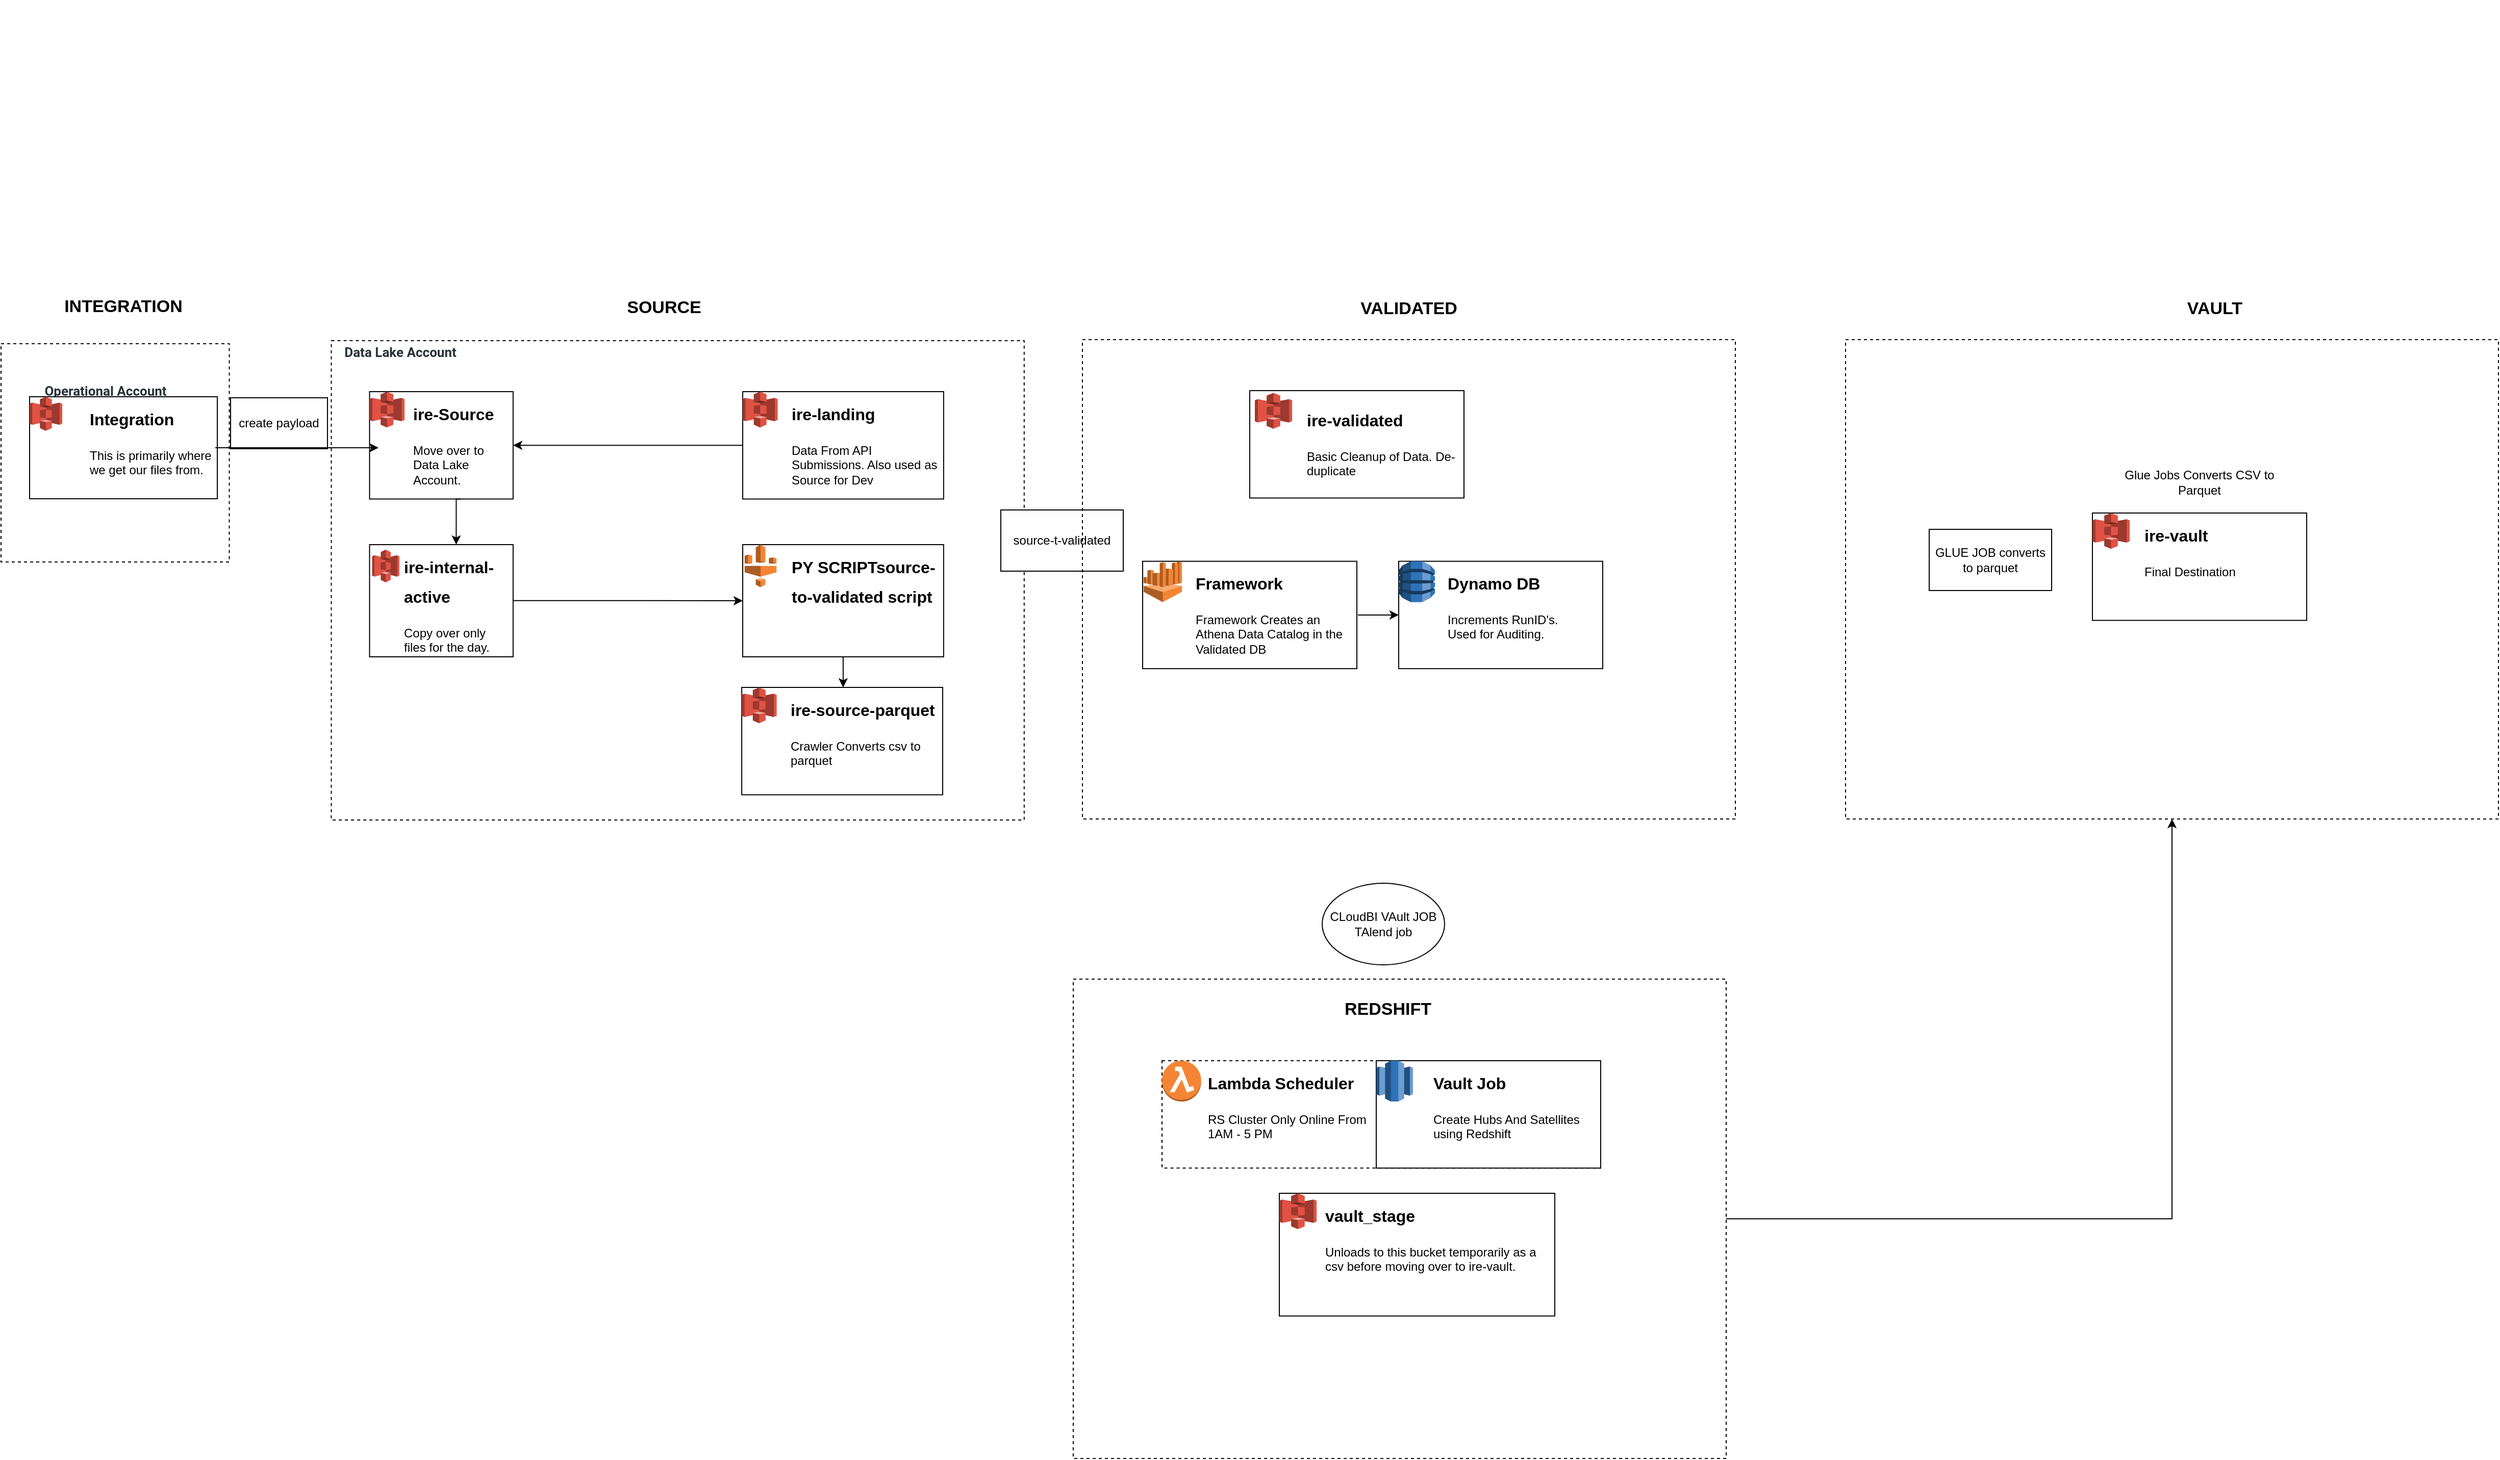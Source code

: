 <mxfile version="13.6.4" type="github" pages="8">
  <diagram id="LloLv-HhQISy6IQBXZDV" name="Page-1">
    <mxGraphModel dx="1703" dy="797" grid="1" gridSize="10" guides="1" tooltips="1" connect="1" arrows="1" fold="1" page="1" pageScale="1" pageWidth="850" pageHeight="1100" math="0" shadow="0">
      <root>
        <mxCell id="0" />
        <mxCell id="1" parent="0" />
        <mxCell id="bSPKH8pDHS_TcSfJASLg-7" value="" style="group" parent="1" vertex="1" connectable="0">
          <mxGeometry x="70" y="80" width="1690" height="1340" as="geometry" />
        </mxCell>
        <mxCell id="bSPKH8pDHS_TcSfJASLg-70" value="" style="group" parent="bSPKH8pDHS_TcSfJASLg-7" vertex="1" connectable="0">
          <mxGeometry x="622.905" y="-29" width="1067.095" height="1340" as="geometry" />
        </mxCell>
        <mxCell id="bSPKH8pDHS_TcSfJASLg-79" value="" style="rounded=0;whiteSpace=wrap;html=1;fillColor=none;dashed=1;" parent="bSPKH8pDHS_TcSfJASLg-70" vertex="1">
          <mxGeometry x="428.095" y="960" width="640" height="470" as="geometry" />
        </mxCell>
        <mxCell id="bSPKH8pDHS_TcSfJASLg-2" value="" style="rounded=0;whiteSpace=wrap;html=1;fillColor=none;dashed=1;" parent="bSPKH8pDHS_TcSfJASLg-70" vertex="1">
          <mxGeometry x="-299.16" y="334" width="679.16" height="470" as="geometry" />
        </mxCell>
        <mxCell id="bSPKH8pDHS_TcSfJASLg-61" value="" style="rounded=0;whiteSpace=wrap;html=1;" parent="bSPKH8pDHS_TcSfJASLg-70" vertex="1">
          <mxGeometry x="-261.65" y="534" width="140.698" height="110" as="geometry" />
        </mxCell>
        <mxCell id="bSPKH8pDHS_TcSfJASLg-29" value="" style="rounded=0;whiteSpace=wrap;html=1;" parent="bSPKH8pDHS_TcSfJASLg-70" vertex="1">
          <mxGeometry x="-261.65" y="384" width="140.698" height="105.26" as="geometry" />
        </mxCell>
        <mxCell id="bSPKH8pDHS_TcSfJASLg-22" value="" style="rounded=0;whiteSpace=wrap;html=1;" parent="bSPKH8pDHS_TcSfJASLg-70" vertex="1">
          <mxGeometry x="104.098" y="383.998" width="196.942" height="105.263" as="geometry" />
        </mxCell>
        <mxCell id="bSPKH8pDHS_TcSfJASLg-38" value="" style="rounded=0;whiteSpace=wrap;html=1;" parent="bSPKH8pDHS_TcSfJASLg-70" vertex="1">
          <mxGeometry x="104.098" y="534" width="196.942" height="110" as="geometry" />
        </mxCell>
        <mxCell id="bSPKH8pDHS_TcSfJASLg-33" value="" style="rounded=0;whiteSpace=wrap;html=1;" parent="bSPKH8pDHS_TcSfJASLg-70" vertex="1">
          <mxGeometry x="103.16" y="673.998" width="196.942" height="105.263" as="geometry" />
        </mxCell>
        <mxCell id="bSPKH8pDHS_TcSfJASLg-74" style="edgeStyle=orthogonalEdgeStyle;rounded=0;orthogonalLoop=1;jettySize=auto;html=1;exitX=0.5;exitY=1;exitDx=0;exitDy=0;entryX=0.5;entryY=0;entryDx=0;entryDy=0;" parent="bSPKH8pDHS_TcSfJASLg-70" source="bSPKH8pDHS_TcSfJASLg-31" target="bSPKH8pDHS_TcSfJASLg-63" edge="1">
          <mxGeometry relative="1" as="geometry">
            <Array as="points">
              <mxPoint x="-176.59" y="489" />
            </Array>
          </mxGeometry>
        </mxCell>
        <mxCell id="bSPKH8pDHS_TcSfJASLg-31" value="&lt;h1&gt;&lt;div&gt;&lt;b&gt;&lt;font style=&quot;font-size: 16px&quot;&gt;ire-Source&lt;/font&gt;&lt;/b&gt;&lt;/div&gt;&lt;/h1&gt;&lt;p&gt;Move over to Data Lake Account.&lt;/p&gt;" style="text;html=1;strokeColor=none;fillColor=none;spacing=5;spacingTop=-20;whiteSpace=wrap;overflow=hidden;rounded=0;" parent="bSPKH8pDHS_TcSfJASLg-70" vertex="1">
          <mxGeometry x="-223.762" y="384" width="102.81" height="105.26" as="geometry" />
        </mxCell>
        <mxCell id="bSPKH8pDHS_TcSfJASLg-25" style="edgeStyle=orthogonalEdgeStyle;rounded=0;orthogonalLoop=1;jettySize=auto;html=1;" parent="bSPKH8pDHS_TcSfJASLg-70" source="bSPKH8pDHS_TcSfJASLg-22" target="bSPKH8pDHS_TcSfJASLg-31" edge="1">
          <mxGeometry relative="1" as="geometry" />
        </mxCell>
        <mxCell id="bSPKH8pDHS_TcSfJASLg-63" value="&lt;h1&gt;&lt;div&gt;&lt;b&gt;&lt;font style=&quot;font-size: 16px&quot;&gt;ire-internal-active&lt;/font&gt;&lt;/b&gt;&lt;/div&gt;&lt;/h1&gt;&lt;div&gt;Copy over only files for the day.&lt;/div&gt;" style="text;html=1;strokeColor=none;fillColor=none;spacing=5;spacingTop=-20;whiteSpace=wrap;overflow=hidden;rounded=0;" parent="bSPKH8pDHS_TcSfJASLg-70" vertex="1">
          <mxGeometry x="-232.477" y="534" width="111.524" height="109.73" as="geometry" />
        </mxCell>
        <mxCell id="bSPKH8pDHS_TcSfJASLg-64" style="edgeStyle=orthogonalEdgeStyle;rounded=0;orthogonalLoop=1;jettySize=auto;html=1;entryX=0;entryY=0.5;entryDx=0;entryDy=0;" parent="bSPKH8pDHS_TcSfJASLg-70" source="bSPKH8pDHS_TcSfJASLg-63" target="bSPKH8pDHS_TcSfJASLg-38" edge="1">
          <mxGeometry relative="1" as="geometry" />
        </mxCell>
        <mxCell id="bSPKH8pDHS_TcSfJASLg-24" value="&lt;h1&gt;&lt;div&gt;&lt;b&gt;&lt;font style=&quot;font-size: 16px&quot;&gt;ire-landing&lt;/font&gt;&lt;/b&gt;&lt;/div&gt;&lt;/h1&gt;&lt;p&gt;Data From API Submissions. Also used as Source for Dev&lt;br&gt;&lt;/p&gt;" style="text;html=1;strokeColor=none;fillColor=none;spacing=5;spacingTop=-20;whiteSpace=wrap;overflow=hidden;rounded=0;" parent="bSPKH8pDHS_TcSfJASLg-70" vertex="1">
          <mxGeometry x="146.911" y="383.998" width="154.129" height="105.263" as="geometry" />
        </mxCell>
        <mxCell id="bSPKH8pDHS_TcSfJASLg-39" value="&lt;h1&gt;&lt;span style=&quot;font-size: 16px&quot;&gt;PY SCRIPTsource-to-validated script&lt;/span&gt;&lt;/h1&gt;" style="text;html=1;strokeColor=none;fillColor=none;spacing=5;spacingTop=-20;whiteSpace=wrap;overflow=hidden;rounded=0;" parent="bSPKH8pDHS_TcSfJASLg-70" vertex="1">
          <mxGeometry x="146.911" y="534" width="154.129" height="110" as="geometry" />
        </mxCell>
        <mxCell id="bSPKH8pDHS_TcSfJASLg-35" value="&lt;h1&gt;&lt;div&gt;&lt;b&gt;&lt;font style=&quot;font-size: 16px&quot;&gt;ire-source-parquet&lt;/font&gt;&lt;/b&gt;&lt;/div&gt;&lt;/h1&gt;&lt;p&gt;Crawler Converts csv to parquet&lt;/p&gt;" style="text;html=1;strokeColor=none;fillColor=none;spacing=5;spacingTop=-20;whiteSpace=wrap;overflow=hidden;rounded=0;" parent="bSPKH8pDHS_TcSfJASLg-70" vertex="1">
          <mxGeometry x="145.974" y="673.998" width="154.129" height="105.263" as="geometry" />
        </mxCell>
        <mxCell id="bSPKH8pDHS_TcSfJASLg-36" style="edgeStyle=orthogonalEdgeStyle;rounded=0;orthogonalLoop=1;jettySize=auto;html=1;entryX=0.367;entryY=0;entryDx=0;entryDy=0;entryPerimeter=0;" parent="bSPKH8pDHS_TcSfJASLg-70" source="bSPKH8pDHS_TcSfJASLg-38" target="bSPKH8pDHS_TcSfJASLg-35" edge="1">
          <mxGeometry relative="1" as="geometry" />
        </mxCell>
        <mxCell id="bSPKH8pDHS_TcSfJASLg-30" value="" style="outlineConnect=0;dashed=0;verticalLabelPosition=bottom;verticalAlign=top;align=center;html=1;shape=mxgraph.aws3.s3;fillColor=#E05243;gradientColor=none;" parent="bSPKH8pDHS_TcSfJASLg-70" vertex="1">
          <mxGeometry x="-261.652" y="383.998" width="34.251" height="35.088" as="geometry" />
        </mxCell>
        <mxCell id="bSPKH8pDHS_TcSfJASLg-23" value="" style="outlineConnect=0;dashed=0;verticalLabelPosition=bottom;verticalAlign=top;align=center;html=1;shape=mxgraph.aws3.s3;fillColor=#E05243;gradientColor=none;" parent="bSPKH8pDHS_TcSfJASLg-70" vertex="1">
          <mxGeometry x="104.098" y="383.998" width="34.251" height="35.088" as="geometry" />
        </mxCell>
        <mxCell id="bSPKH8pDHS_TcSfJASLg-40" value="" style="outlineConnect=0;dashed=0;verticalLabelPosition=bottom;verticalAlign=top;align=center;html=1;shape=mxgraph.aws3.glue;fillColor=#F58534;gradientColor=none;" parent="bSPKH8pDHS_TcSfJASLg-70" vertex="1">
          <mxGeometry x="105.974" y="534" width="31.258" height="41.8" as="geometry" />
        </mxCell>
        <mxCell id="bSPKH8pDHS_TcSfJASLg-34" value="" style="outlineConnect=0;dashed=0;verticalLabelPosition=bottom;verticalAlign=top;align=center;html=1;shape=mxgraph.aws3.s3;fillColor=#E05243;gradientColor=none;" parent="bSPKH8pDHS_TcSfJASLg-70" vertex="1">
          <mxGeometry x="103.16" y="673.998" width="34.251" height="35.088" as="geometry" />
        </mxCell>
        <mxCell id="bSPKH8pDHS_TcSfJASLg-62" value="" style="outlineConnect=0;dashed=0;verticalLabelPosition=bottom;verticalAlign=top;align=center;html=1;shape=mxgraph.aws3.s3;fillColor=#E05243;gradientColor=none;" parent="bSPKH8pDHS_TcSfJASLg-70" vertex="1">
          <mxGeometry x="-259.11" y="538.86" width="26.64" height="32.084" as="geometry" />
        </mxCell>
        <mxCell id="bSPKH8pDHS_TcSfJASLg-73" value="&lt;span style=&quot;color: rgb(38 , 50 , 56) ; font-family: &amp;#34;roboto&amp;#34; , &amp;#34;arial&amp;#34; , sans-serif ; font-size: 13px ; text-align: left&quot;&gt;&lt;b&gt;Data Lake Account&lt;/b&gt;&lt;/span&gt;" style="text;html=1;strokeColor=none;fillColor=none;align=center;verticalAlign=middle;whiteSpace=wrap;rounded=0;dashed=1;" parent="bSPKH8pDHS_TcSfJASLg-70" vertex="1">
          <mxGeometry x="-299.164" y="334" width="135.046" height="21.053" as="geometry" />
        </mxCell>
        <mxCell id="bSPKH8pDHS_TcSfJASLg-3" value="" style="rounded=0;whiteSpace=wrap;html=1;fillColor=none;dashed=1;" parent="bSPKH8pDHS_TcSfJASLg-70" vertex="1">
          <mxGeometry x="515.095" y="1040" width="430" height="105.26" as="geometry" />
        </mxCell>
        <mxCell id="bSPKH8pDHS_TcSfJASLg-41" value="" style="rounded=0;whiteSpace=wrap;html=1;" parent="bSPKH8pDHS_TcSfJASLg-70" vertex="1">
          <mxGeometry x="725.095" y="1040" width="220" height="105.26" as="geometry" />
        </mxCell>
        <mxCell id="bSPKH8pDHS_TcSfJASLg-42" value="&lt;h1&gt;&lt;div&gt;&lt;font style=&quot;font-size: 16px&quot;&gt;Lambda Scheduler&lt;/font&gt;&lt;/div&gt;&lt;/h1&gt;&lt;div&gt;&lt;div&gt;RS Cluster Only Online From 1AM - 5 PM&lt;/div&gt;&lt;/div&gt;" style="text;html=1;strokeColor=none;fillColor=none;spacing=5;spacingTop=-20;whiteSpace=wrap;overflow=hidden;rounded=0;" parent="bSPKH8pDHS_TcSfJASLg-70" vertex="1">
          <mxGeometry x="555.095" y="1040" width="170" height="105.26" as="geometry" />
        </mxCell>
        <mxCell id="bSPKH8pDHS_TcSfJASLg-43" value="" style="outlineConnect=0;dashed=0;verticalLabelPosition=bottom;verticalAlign=top;align=center;html=1;shape=mxgraph.aws3.lambda_function;fillColor=#F58534;gradientColor=none;" parent="bSPKH8pDHS_TcSfJASLg-70" vertex="1">
          <mxGeometry x="515.095" y="1040" width="38.33" height="40" as="geometry" />
        </mxCell>
        <mxCell id="bSPKH8pDHS_TcSfJASLg-58" value="&lt;h1&gt;&lt;div&gt;&lt;font style=&quot;font-size: 16px&quot;&gt;Vault Job&lt;/font&gt;&lt;/div&gt;&lt;/h1&gt;&lt;div&gt;&lt;div&gt;Create Hubs And Satellites using Redshift&lt;/div&gt;&lt;/div&gt;" style="text;html=1;strokeColor=none;fillColor=none;spacing=5;spacingTop=-20;whiteSpace=wrap;overflow=hidden;rounded=0;" parent="bSPKH8pDHS_TcSfJASLg-70" vertex="1">
          <mxGeometry x="775.747" y="1039.998" width="164.348" height="105.263" as="geometry" />
        </mxCell>
        <mxCell id="bSPKH8pDHS_TcSfJASLg-59" value="" style="outlineConnect=0;dashed=0;verticalLabelPosition=bottom;verticalAlign=top;align=center;html=1;shape=mxgraph.aws3.redshift;fillColor=#2E73B8;gradientColor=none;" parent="bSPKH8pDHS_TcSfJASLg-70" vertex="1">
          <mxGeometry x="725.095" y="1039.998" width="36" height="40" as="geometry" />
        </mxCell>
        <mxCell id="bSPKH8pDHS_TcSfJASLg-65" value="" style="group" parent="bSPKH8pDHS_TcSfJASLg-70" vertex="1" connectable="0">
          <mxGeometry x="630.095" y="1169.998" width="270" height="120.3" as="geometry" />
        </mxCell>
        <mxCell id="bSPKH8pDHS_TcSfJASLg-66" value="" style="rounded=0;whiteSpace=wrap;html=1;" parent="bSPKH8pDHS_TcSfJASLg-65" vertex="1">
          <mxGeometry width="270" height="120.3" as="geometry" />
        </mxCell>
        <mxCell id="bSPKH8pDHS_TcSfJASLg-67" value="" style="outlineConnect=0;dashed=0;verticalLabelPosition=bottom;verticalAlign=top;align=center;html=1;shape=mxgraph.aws3.s3;fillColor=#E05243;gradientColor=none;" parent="bSPKH8pDHS_TcSfJASLg-65" vertex="1">
          <mxGeometry width="36.522" height="35.088" as="geometry" />
        </mxCell>
        <mxCell id="bSPKH8pDHS_TcSfJASLg-68" value="&lt;h1&gt;&lt;div&gt;&lt;b&gt;&lt;font style=&quot;font-size: 16px&quot;&gt;vault_stage&lt;/font&gt;&lt;/b&gt;&lt;/div&gt;&lt;/h1&gt;&lt;div&gt;Unloads to this bucket temporarily as a csv before moving over to ire-vault.&lt;/div&gt;&lt;div&gt;&lt;br&gt;&lt;/div&gt;&lt;div&gt;&lt;br&gt;&lt;/div&gt;&lt;div&gt;&lt;br&gt;&lt;/div&gt;" style="text;html=1;strokeColor=none;fillColor=none;spacing=5;spacingTop=-20;whiteSpace=wrap;overflow=hidden;rounded=0;" parent="bSPKH8pDHS_TcSfJASLg-65" vertex="1">
          <mxGeometry x="40" width="230" height="120" as="geometry" />
        </mxCell>
        <mxCell id="bSPKH8pDHS_TcSfJASLg-83" value="&lt;font style=&quot;font-size: 17px&quot;&gt;&lt;b&gt;REDSHIFT&lt;/b&gt;&lt;/font&gt;" style="text;html=1;strokeColor=none;fillColor=none;align=center;verticalAlign=middle;whiteSpace=wrap;rounded=0;dashed=1;" parent="bSPKH8pDHS_TcSfJASLg-70" vertex="1">
          <mxGeometry x="638" y="970" width="197.1" height="40" as="geometry" />
        </mxCell>
        <mxCell id="Zo51qXvbWINVlq7RiTZH-3" value="source-t-validated" style="rounded=0;whiteSpace=wrap;html=1;" parent="bSPKH8pDHS_TcSfJASLg-70" vertex="1">
          <mxGeometry x="357.095" y="500" width="120" height="60" as="geometry" />
        </mxCell>
        <mxCell id="Zo51qXvbWINVlq7RiTZH-4" value="CLoudBI VAult JOB TAlend job" style="ellipse;whiteSpace=wrap;html=1;" parent="bSPKH8pDHS_TcSfJASLg-70" vertex="1">
          <mxGeometry x="672.095" y="866" width="120" height="80" as="geometry" />
        </mxCell>
        <mxCell id="bSPKH8pDHS_TcSfJASLg-8" value="" style="rounded=0;whiteSpace=wrap;html=1;fillColor=none;dashed=1;" parent="bSPKH8pDHS_TcSfJASLg-7" vertex="1">
          <mxGeometry y="308" width="223.76" height="214" as="geometry" />
        </mxCell>
        <mxCell id="bSPKH8pDHS_TcSfJASLg-9" value="&lt;span style=&quot;color: rgb(38 , 50 , 56) ; font-family: &amp;#34;roboto&amp;#34; , &amp;#34;arial&amp;#34; , sans-serif ; font-size: 13px ; text-align: left&quot;&gt;&lt;b&gt;Operational Account&lt;/b&gt;&lt;/span&gt;" style="text;html=1;strokeColor=none;fillColor=none;align=center;verticalAlign=middle;whiteSpace=wrap;rounded=0;dashed=1;" parent="bSPKH8pDHS_TcSfJASLg-7" vertex="1">
          <mxGeometry x="5.13" y="334" width="194.87" height="40" as="geometry" />
        </mxCell>
        <mxCell id="Zo51qXvbWINVlq7RiTZH-2" value="create payload" style="rounded=0;whiteSpace=wrap;html=1;" parent="bSPKH8pDHS_TcSfJASLg-7" vertex="1">
          <mxGeometry x="225" y="361" width="95" height="50" as="geometry" />
        </mxCell>
        <mxCell id="bSPKH8pDHS_TcSfJASLg-80" value="" style="rounded=0;whiteSpace=wrap;html=1;fillColor=none;dashed=1;" parent="1" vertex="1">
          <mxGeometry x="1878" y="384" width="640" height="470" as="geometry" />
        </mxCell>
        <mxCell id="bSPKH8pDHS_TcSfJASLg-76" value="" style="rounded=0;whiteSpace=wrap;html=1;fillColor=none;dashed=1;" parent="1" vertex="1">
          <mxGeometry x="1130" y="384" width="640" height="470" as="geometry" />
        </mxCell>
        <mxCell id="bSPKH8pDHS_TcSfJASLg-12" value="" style="group" parent="1" vertex="1" connectable="0">
          <mxGeometry x="112" y="440" width="184" height="100" as="geometry" />
        </mxCell>
        <mxCell id="bSPKH8pDHS_TcSfJASLg-13" value="" style="rounded=0;whiteSpace=wrap;html=1;" parent="bSPKH8pDHS_TcSfJASLg-12" vertex="1">
          <mxGeometry x="-14" width="184" height="100" as="geometry" />
        </mxCell>
        <mxCell id="bSPKH8pDHS_TcSfJASLg-14" value="" style="outlineConnect=0;dashed=0;verticalLabelPosition=bottom;verticalAlign=top;align=center;html=1;shape=mxgraph.aws3.s3;fillColor=#E05243;gradientColor=none;" parent="bSPKH8pDHS_TcSfJASLg-12" vertex="1">
          <mxGeometry x="-14" width="32.0" height="33.333" as="geometry" />
        </mxCell>
        <mxCell id="bSPKH8pDHS_TcSfJASLg-15" value="&lt;h1&gt;&lt;div&gt;&lt;b&gt;&lt;font style=&quot;font-size: 16px&quot;&gt;Integration&lt;/font&gt;&lt;/b&gt;&lt;/div&gt;&lt;/h1&gt;&lt;p&gt;This is primarily where we get our files from.&lt;/p&gt;" style="text;html=1;strokeColor=none;fillColor=none;spacing=5;spacingTop=-20;whiteSpace=wrap;overflow=hidden;rounded=0;" parent="bSPKH8pDHS_TcSfJASLg-12" vertex="1">
          <mxGeometry x="40.0" width="144.0" height="100" as="geometry" />
        </mxCell>
        <mxCell id="bSPKH8pDHS_TcSfJASLg-16" value="" style="group" parent="1" vertex="1" connectable="0">
          <mxGeometry x="2120" y="553.998" width="210" height="105.263" as="geometry" />
        </mxCell>
        <mxCell id="bSPKH8pDHS_TcSfJASLg-17" value="" style="rounded=0;whiteSpace=wrap;html=1;" parent="bSPKH8pDHS_TcSfJASLg-16" vertex="1">
          <mxGeometry width="210" height="105.263" as="geometry" />
        </mxCell>
        <mxCell id="bSPKH8pDHS_TcSfJASLg-18" value="" style="outlineConnect=0;dashed=0;verticalLabelPosition=bottom;verticalAlign=top;align=center;html=1;shape=mxgraph.aws3.s3;fillColor=#E05243;gradientColor=none;" parent="bSPKH8pDHS_TcSfJASLg-16" vertex="1">
          <mxGeometry width="36.522" height="35.088" as="geometry" />
        </mxCell>
        <mxCell id="bSPKH8pDHS_TcSfJASLg-19" value="&lt;h1&gt;&lt;div&gt;&lt;b&gt;&lt;font style=&quot;font-size: 16px&quot;&gt;ire-vault&lt;/font&gt;&lt;/b&gt;&lt;/div&gt;&lt;/h1&gt;&lt;p&gt;Final Destination&lt;/p&gt;" style="text;html=1;strokeColor=none;fillColor=none;spacing=5;spacingTop=-20;whiteSpace=wrap;overflow=hidden;rounded=0;" parent="bSPKH8pDHS_TcSfJASLg-16" vertex="1">
          <mxGeometry x="45.652" width="164.348" height="105.263" as="geometry" />
        </mxCell>
        <mxCell id="bSPKH8pDHS_TcSfJASLg-20" value="&lt;font style=&quot;font-size: 17px&quot;&gt;&lt;b&gt;INTEGRATION&lt;/b&gt;&lt;/font&gt;" style="text;html=1;strokeColor=none;fillColor=none;align=center;verticalAlign=middle;whiteSpace=wrap;rounded=0;dashed=1;" parent="1" vertex="1">
          <mxGeometry x="80" y="332" width="220" height="40" as="geometry" />
        </mxCell>
        <mxCell id="bSPKH8pDHS_TcSfJASLg-44" value="" style="group" parent="1" vertex="1" connectable="0">
          <mxGeometry x="1190" y="601.328" width="210" height="105.263" as="geometry" />
        </mxCell>
        <mxCell id="bSPKH8pDHS_TcSfJASLg-45" value="" style="rounded=0;whiteSpace=wrap;html=1;" parent="bSPKH8pDHS_TcSfJASLg-44" vertex="1">
          <mxGeometry x="-1" width="210" height="105.263" as="geometry" />
        </mxCell>
        <mxCell id="bSPKH8pDHS_TcSfJASLg-46" value="&lt;h1&gt;&lt;div&gt;&lt;font style=&quot;font-size: 16px&quot;&gt;Framework&amp;nbsp;&lt;/font&gt;&lt;/div&gt;&lt;/h1&gt;&lt;div&gt;Framework Creates an Athena Data Catalog in the Validated DB&lt;/div&gt;" style="text;html=1;strokeColor=none;fillColor=none;spacing=5;spacingTop=-20;whiteSpace=wrap;overflow=hidden;rounded=0;" parent="bSPKH8pDHS_TcSfJASLg-44" vertex="1">
          <mxGeometry x="45.652" width="164.348" height="105.263" as="geometry" />
        </mxCell>
        <mxCell id="bSPKH8pDHS_TcSfJASLg-47" value="" style="outlineConnect=0;dashed=0;verticalLabelPosition=bottom;verticalAlign=top;align=center;html=1;shape=mxgraph.aws3.athena;fillColor=#F58534;gradientColor=none;" parent="bSPKH8pDHS_TcSfJASLg-44" vertex="1">
          <mxGeometry width="37.55" height="40" as="geometry" />
        </mxCell>
        <mxCell id="bSPKH8pDHS_TcSfJASLg-48" value="" style="group" parent="1" vertex="1" connectable="0">
          <mxGeometry x="1440" y="601.33" width="200" height="105.26" as="geometry" />
        </mxCell>
        <mxCell id="bSPKH8pDHS_TcSfJASLg-49" value="" style="group" parent="bSPKH8pDHS_TcSfJASLg-48" vertex="1" connectable="0">
          <mxGeometry width="200" height="105.26" as="geometry" />
        </mxCell>
        <mxCell id="bSPKH8pDHS_TcSfJASLg-50" value="" style="group" parent="bSPKH8pDHS_TcSfJASLg-49" vertex="1" connectable="0">
          <mxGeometry width="200" height="105.26" as="geometry" />
        </mxCell>
        <mxCell id="bSPKH8pDHS_TcSfJASLg-51" value="" style="rounded=0;whiteSpace=wrap;html=1;" parent="bSPKH8pDHS_TcSfJASLg-50" vertex="1">
          <mxGeometry width="200" height="105.26" as="geometry" />
        </mxCell>
        <mxCell id="bSPKH8pDHS_TcSfJASLg-52" value="&lt;h1&gt;&lt;div&gt;&lt;font style=&quot;font-size: 16px&quot;&gt;Dynamo DB&lt;/font&gt;&lt;span style=&quot;font-size: 23px&quot;&gt;&amp;nbsp;&lt;/span&gt;&lt;/div&gt;&lt;/h1&gt;&lt;div&gt;Increments RunID&#39;s.&lt;/div&gt;&lt;div&gt;Used for Auditing.&lt;/div&gt;" style="text;html=1;strokeColor=none;fillColor=none;spacing=5;spacingTop=-20;whiteSpace=wrap;overflow=hidden;rounded=0;" parent="bSPKH8pDHS_TcSfJASLg-50" vertex="1">
          <mxGeometry x="43.478" width="156.522" height="105.26" as="geometry" />
        </mxCell>
        <mxCell id="bSPKH8pDHS_TcSfJASLg-53" value="" style="outlineConnect=0;dashed=0;verticalLabelPosition=bottom;verticalAlign=top;align=center;html=1;shape=mxgraph.aws3.dynamo_db;fillColor=#2E73B8;gradientColor=none;" parent="bSPKH8pDHS_TcSfJASLg-50" vertex="1">
          <mxGeometry width="35.56" height="40" as="geometry" />
        </mxCell>
        <mxCell id="bSPKH8pDHS_TcSfJASLg-54" style="edgeStyle=orthogonalEdgeStyle;rounded=0;orthogonalLoop=1;jettySize=auto;html=1;entryX=0;entryY=0.5;entryDx=0;entryDy=0;" parent="1" source="bSPKH8pDHS_TcSfJASLg-46" target="bSPKH8pDHS_TcSfJASLg-51" edge="1">
          <mxGeometry relative="1" as="geometry" />
        </mxCell>
        <mxCell id="bSPKH8pDHS_TcSfJASLg-55" value="" style="rounded=0;whiteSpace=wrap;html=1;" parent="1" vertex="1">
          <mxGeometry x="1294" y="433.998" width="210" height="105.263" as="geometry" />
        </mxCell>
        <mxCell id="bSPKH8pDHS_TcSfJASLg-56" value="&lt;h1&gt;&lt;div&gt;&lt;b&gt;&lt;font style=&quot;font-size: 16px&quot;&gt;ire-validated&lt;/font&gt;&lt;/b&gt;&lt;/div&gt;&lt;/h1&gt;&lt;p&gt;Basic Cleanup of Data. De-duplicate&amp;nbsp;&lt;/p&gt;" style="text;html=1;strokeColor=none;fillColor=none;spacing=5;spacingTop=-20;whiteSpace=wrap;overflow=hidden;rounded=0;" parent="1" vertex="1">
          <mxGeometry x="1344.652" y="441.328" width="164.348" height="105.263" as="geometry" />
        </mxCell>
        <mxCell id="bSPKH8pDHS_TcSfJASLg-57" value="" style="outlineConnect=0;dashed=0;verticalLabelPosition=bottom;verticalAlign=top;align=center;html=1;shape=mxgraph.aws3.s3;fillColor=#E05243;gradientColor=none;" parent="1" vertex="1">
          <mxGeometry x="1299" y="436.238" width="36.522" height="35.088" as="geometry" />
        </mxCell>
        <mxCell id="bSPKH8pDHS_TcSfJASLg-69" value="Glue Jobs Converts CSV to Parquet" style="text;html=1;strokeColor=none;fillColor=none;align=center;verticalAlign=middle;whiteSpace=wrap;rounded=0;" parent="1" vertex="1">
          <mxGeometry x="2141" y="514" width="168" height="20" as="geometry" />
        </mxCell>
        <mxCell id="bSPKH8pDHS_TcSfJASLg-75" style="edgeStyle=orthogonalEdgeStyle;rounded=0;orthogonalLoop=1;jettySize=auto;html=1;" parent="1" edge="1">
          <mxGeometry relative="1" as="geometry">
            <mxPoint x="280" y="490" as="sourcePoint" />
            <mxPoint x="440" y="490" as="targetPoint" />
          </mxGeometry>
        </mxCell>
        <mxCell id="bSPKH8pDHS_TcSfJASLg-77" value="&lt;font style=&quot;font-size: 17px&quot;&gt;&lt;b&gt;SOURCE&lt;/b&gt;&lt;/font&gt;" style="text;html=1;strokeColor=none;fillColor=none;align=center;verticalAlign=middle;whiteSpace=wrap;rounded=0;dashed=1;" parent="1" vertex="1">
          <mxGeometry x="610" y="333" width="220" height="40" as="geometry" />
        </mxCell>
        <mxCell id="bSPKH8pDHS_TcSfJASLg-78" value="&lt;font style=&quot;font-size: 17px&quot;&gt;&lt;b&gt;VALIDATED&lt;/b&gt;&lt;/font&gt;" style="text;html=1;strokeColor=none;fillColor=none;align=center;verticalAlign=middle;whiteSpace=wrap;rounded=0;dashed=1;" parent="1" vertex="1">
          <mxGeometry x="1340" y="334" width="220" height="40" as="geometry" />
        </mxCell>
        <mxCell id="bSPKH8pDHS_TcSfJASLg-82" value="&lt;font style=&quot;font-size: 17px&quot;&gt;&lt;b&gt;VAULT&lt;/b&gt;&lt;/font&gt;" style="text;html=1;strokeColor=none;fillColor=none;align=center;verticalAlign=middle;whiteSpace=wrap;rounded=0;dashed=1;" parent="1" vertex="1">
          <mxGeometry x="2130" y="334" width="220" height="40" as="geometry" />
        </mxCell>
        <mxCell id="Zo51qXvbWINVlq7RiTZH-5" value="GLUE JOB converts to parquet" style="rounded=0;whiteSpace=wrap;html=1;" parent="1" vertex="1">
          <mxGeometry x="1960" y="570" width="120" height="60" as="geometry" />
        </mxCell>
        <mxCell id="UiaG_xg2E3MHfGOlfeMv-1" style="edgeStyle=orthogonalEdgeStyle;rounded=0;orthogonalLoop=1;jettySize=auto;html=1;entryX=0.5;entryY=1;entryDx=0;entryDy=0;" parent="1" source="bSPKH8pDHS_TcSfJASLg-79" target="bSPKH8pDHS_TcSfJASLg-80" edge="1">
          <mxGeometry relative="1" as="geometry" />
        </mxCell>
      </root>
    </mxGraphModel>
  </diagram>
  <diagram name="Data Vault Flow" id="zTgO6YFBWq-rgxbn00B2">
    <mxGraphModel dx="1008" dy="491" grid="1" gridSize="10" guides="1" tooltips="1" connect="1" arrows="1" fold="1" page="1" pageScale="1" pageWidth="850" pageHeight="1100" math="0" shadow="0">
      <root>
        <mxCell id="vkzRMXjAtv4tOVzKnnkS-0" />
        <mxCell id="vkzRMXjAtv4tOVzKnnkS-1" parent="vkzRMXjAtv4tOVzKnnkS-0" />
        <mxCell id="9jiOMMXvrW691rPdCseq-0" value="" style="group" parent="vkzRMXjAtv4tOVzKnnkS-1" vertex="1" connectable="0">
          <mxGeometry x="350" y="250" width="270" height="150" as="geometry" />
        </mxCell>
        <mxCell id="9jiOMMXvrW691rPdCseq-1" value="" style="rounded=0;whiteSpace=wrap;html=1;" parent="9jiOMMXvrW691rPdCseq-0" vertex="1">
          <mxGeometry width="270" height="150" as="geometry" />
        </mxCell>
        <mxCell id="9jiOMMXvrW691rPdCseq-3" value="&lt;h1&gt;&lt;span style=&quot;font-size: 16px&quot;&gt;cloudbi_load_vault_config&lt;/span&gt;&lt;br&gt;&lt;/h1&gt;&lt;p&gt;Calls the proc to create the config table. (cloudbi_vault_create_layout)&lt;/p&gt;&lt;p&gt;Loads the config to a temp table active in the session&lt;/p&gt;&lt;div&gt;&lt;br&gt;&lt;/div&gt;" style="text;html=1;strokeColor=none;fillColor=none;spacing=5;spacingTop=-20;whiteSpace=wrap;overflow=hidden;rounded=0;" parent="9jiOMMXvrW691rPdCseq-0" vertex="1">
          <mxGeometry x="40" width="230" height="150" as="geometry" />
        </mxCell>
        <mxCell id="szGTEj4UXnfYo2mtKF-j-7" value="" style="outlineConnect=0;dashed=0;verticalLabelPosition=bottom;verticalAlign=top;align=center;html=1;shape=mxgraph.aws3.redshift;fillColor=#2E73B8;gradientColor=none;" parent="9jiOMMXvrW691rPdCseq-0" vertex="1">
          <mxGeometry width="30" height="40" as="geometry" />
        </mxCell>
        <mxCell id="DCaPT3VjZkjkm_LsVTUr-0" value="&lt;font style=&quot;font-size: 17px&quot;&gt;&lt;b&gt;Data Vault Flow&lt;/b&gt;&lt;/font&gt;" style="text;html=1;strokeColor=none;fillColor=none;align=center;verticalAlign=middle;whiteSpace=wrap;rounded=0;dashed=1;" parent="vkzRMXjAtv4tOVzKnnkS-1" vertex="1">
          <mxGeometry width="140" height="40" as="geometry" />
        </mxCell>
        <mxCell id="2DaiutEb-OPDFCmQDwea-0" value="" style="group" parent="vkzRMXjAtv4tOVzKnnkS-1" vertex="1" connectable="0">
          <mxGeometry x="370" y="90" width="230" height="130" as="geometry" />
        </mxCell>
        <mxCell id="2DaiutEb-OPDFCmQDwea-1" value="" style="rounded=0;whiteSpace=wrap;html=1;" parent="2DaiutEb-OPDFCmQDwea-0" vertex="1">
          <mxGeometry width="230" height="130" as="geometry" />
        </mxCell>
        <mxCell id="2DaiutEb-OPDFCmQDwea-3" value="&lt;h1&gt;&lt;div&gt;&lt;font&gt;&lt;span style=&quot;font-size: 16px&quot;&gt;Input Parameters&amp;nbsp;&lt;/span&gt;&lt;/font&gt;&lt;/div&gt;&lt;/h1&gt;&lt;p&gt;PARAM_solution_name&lt;br&gt;PARAM_vault_type&lt;br&gt;PARAM_adhoc_filter&lt;br&gt;PARAM_Create_Red_Vault&lt;br&gt;PARAM_Create_External_Vault&lt;br&gt;&lt;/p&gt;" style="text;html=1;strokeColor=none;fillColor=none;spacing=5;spacingTop=-20;whiteSpace=wrap;overflow=hidden;rounded=0;" parent="2DaiutEb-OPDFCmQDwea-0" vertex="1">
          <mxGeometry x="45.65" width="184.35" height="130" as="geometry" />
        </mxCell>
        <mxCell id="2DaiutEb-OPDFCmQDwea-4" value="" style="shape=image;html=1;verticalAlign=top;verticalLabelPosition=bottom;labelBackgroundColor=#ffffff;imageAspect=0;aspect=fixed;image=https://cdn4.iconfinder.com/data/icons/developer-set-3/128/settings-128.png" parent="2DaiutEb-OPDFCmQDwea-0" vertex="1">
          <mxGeometry width="40" height="40" as="geometry" />
        </mxCell>
        <mxCell id="K1YGa00iEb9tIoXZwmLV-0" value="" style="group" parent="vkzRMXjAtv4tOVzKnnkS-1" vertex="1" connectable="0">
          <mxGeometry x="40" y="180" width="270" height="290" as="geometry" />
        </mxCell>
        <mxCell id="K1YGa00iEb9tIoXZwmLV-1" value="" style="rounded=0;whiteSpace=wrap;html=1;" parent="K1YGa00iEb9tIoXZwmLV-0" vertex="1">
          <mxGeometry width="270" height="290" as="geometry" />
        </mxCell>
        <mxCell id="K1YGa00iEb9tIoXZwmLV-3" value="&lt;h1&gt;&lt;span style=&quot;font-size: 16px&quot;&gt;cloudbi_vault_create_layout&lt;/span&gt;&lt;br&gt;&lt;/h1&gt;&lt;p&gt;Loads the &amp;lt;solution&amp;gt;_vc.json.&amp;nbsp;&amp;nbsp;&lt;/p&gt;&lt;p&gt;Load column names from validated table schema.&lt;/p&gt;&lt;p&gt;Using the config and column list creates the &amp;lt;solution&amp;gt;_config table&lt;/p&gt;&lt;p&gt;&amp;nbsp;in schema vault_control&lt;/p&gt;&lt;p&gt;&lt;br&gt;&lt;/p&gt;&lt;p&gt;NB.&amp;nbsp; The table will only created when not already exist&lt;/p&gt;&lt;p&gt;Drop the table if you require a change or made a mistake on the _vc.json&lt;/p&gt;&lt;div&gt;&lt;br&gt;&lt;/div&gt;" style="text;html=1;strokeColor=none;fillColor=none;spacing=5;spacingTop=-20;whiteSpace=wrap;overflow=hidden;rounded=0;" parent="K1YGa00iEb9tIoXZwmLV-0" vertex="1">
          <mxGeometry x="40" width="230" height="290" as="geometry" />
        </mxCell>
        <mxCell id="szGTEj4UXnfYo2mtKF-j-2" value="" style="outlineConnect=0;dashed=0;verticalLabelPosition=bottom;verticalAlign=top;align=center;html=1;shape=mxgraph.aws3.redshift;fillColor=#2E73B8;gradientColor=none;" parent="K1YGa00iEb9tIoXZwmLV-0" vertex="1">
          <mxGeometry width="30" height="40" as="geometry" />
        </mxCell>
        <mxCell id="K1YGa00iEb9tIoXZwmLV-20" value="" style="group" parent="vkzRMXjAtv4tOVzKnnkS-1" vertex="1" connectable="0">
          <mxGeometry x="350" y="430" width="270" height="270" as="geometry" />
        </mxCell>
        <mxCell id="K1YGa00iEb9tIoXZwmLV-21" value="" style="rounded=0;whiteSpace=wrap;html=1;" parent="K1YGa00iEb9tIoXZwmLV-20" vertex="1">
          <mxGeometry width="270" height="260" as="geometry" />
        </mxCell>
        <mxCell id="K1YGa00iEb9tIoXZwmLV-23" value="&lt;h1&gt;&lt;span style=&quot;font-size: 16px&quot;&gt;cloudbi_vault_setup_tables&lt;/span&gt;&lt;br&gt;&lt;/h1&gt;&lt;p&gt;Creates the SAT and HUB table using the previously created config table.&lt;/p&gt;&lt;p&gt;Master Date:&amp;nbsp; will have SAT and HUB&lt;/p&gt;&lt;p&gt;Transaction Date: will only have a SAT&lt;/p&gt;&lt;p&gt;NB.&amp;nbsp; The SAT and HUB will only create when not exist.&lt;/p&gt;&lt;p&gt;Drop/Alter the table if you require a change or made a mistake on the _vc.json&lt;/p&gt;&lt;div&gt;&lt;br&gt;&lt;/div&gt;" style="text;html=1;strokeColor=none;fillColor=none;spacing=5;spacingTop=-20;whiteSpace=wrap;overflow=hidden;rounded=0;" parent="K1YGa00iEb9tIoXZwmLV-20" vertex="1">
          <mxGeometry x="40" width="230" height="250.0" as="geometry" />
        </mxCell>
        <mxCell id="szGTEj4UXnfYo2mtKF-j-6" value="" style="outlineConnect=0;dashed=0;verticalLabelPosition=bottom;verticalAlign=top;align=center;html=1;shape=mxgraph.aws3.redshift;fillColor=#2E73B8;gradientColor=none;" parent="K1YGa00iEb9tIoXZwmLV-20" vertex="1">
          <mxGeometry width="30" height="40" as="geometry" />
        </mxCell>
        <mxCell id="fM5T6olJiMNOOJs-w1F2-13" style="edgeStyle=orthogonalEdgeStyle;rounded=0;orthogonalLoop=1;jettySize=auto;html=1;entryX=0.37;entryY=0.01;entryDx=0;entryDy=0;entryPerimeter=0;" parent="vkzRMXjAtv4tOVzKnnkS-1" source="fM5T6olJiMNOOJs-w1F2-0" target="fM5T6olJiMNOOJs-w1F2-8" edge="1">
          <mxGeometry relative="1" as="geometry">
            <Array as="points">
              <mxPoint x="136" y="790" />
            </Array>
          </mxGeometry>
        </mxCell>
        <mxCell id="fM5T6olJiMNOOJs-w1F2-14" style="edgeStyle=orthogonalEdgeStyle;rounded=0;orthogonalLoop=1;jettySize=auto;html=1;entryX=0.403;entryY=0.006;entryDx=0;entryDy=0;entryPerimeter=0;" parent="vkzRMXjAtv4tOVzKnnkS-1" source="fM5T6olJiMNOOJs-w1F2-0" target="fM5T6olJiMNOOJs-w1F2-12" edge="1">
          <mxGeometry relative="1" as="geometry" />
        </mxCell>
        <mxCell id="fM5T6olJiMNOOJs-w1F2-0" value="Run_Type" style="strokeWidth=2;html=1;shape=mxgraph.flowchart.decision;whiteSpace=wrap;" parent="vkzRMXjAtv4tOVzKnnkS-1" vertex="1">
          <mxGeometry x="346" y="740" width="100" height="100" as="geometry" />
        </mxCell>
        <mxCell id="fM5T6olJiMNOOJs-w1F2-1" style="edgeStyle=orthogonalEdgeStyle;rounded=0;orthogonalLoop=1;jettySize=auto;html=1;entryX=0.5;entryY=0;entryDx=0;entryDy=0;entryPerimeter=0;" parent="vkzRMXjAtv4tOVzKnnkS-1" target="fM5T6olJiMNOOJs-w1F2-0" edge="1">
          <mxGeometry relative="1" as="geometry">
            <mxPoint x="496" y="690" as="sourcePoint" />
            <Array as="points">
              <mxPoint x="490" y="690" />
              <mxPoint x="490" y="740" />
            </Array>
          </mxGeometry>
        </mxCell>
        <mxCell id="fM5T6olJiMNOOJs-w1F2-2" style="edgeStyle=orthogonalEdgeStyle;rounded=0;orthogonalLoop=1;jettySize=auto;html=1;entryX=0.412;entryY=-0.002;entryDx=0;entryDy=0;entryPerimeter=0;" parent="vkzRMXjAtv4tOVzKnnkS-1" source="9jiOMMXvrW691rPdCseq-1" target="K1YGa00iEb9tIoXZwmLV-23" edge="1">
          <mxGeometry relative="1" as="geometry" />
        </mxCell>
        <mxCell id="fM5T6olJiMNOOJs-w1F2-3" style="edgeStyle=orthogonalEdgeStyle;rounded=0;orthogonalLoop=1;jettySize=auto;html=1;entryX=1;entryY=0.5;entryDx=0;entryDy=0;" parent="vkzRMXjAtv4tOVzKnnkS-1" source="9jiOMMXvrW691rPdCseq-1" target="K1YGa00iEb9tIoXZwmLV-3" edge="1">
          <mxGeometry relative="1" as="geometry" />
        </mxCell>
        <mxCell id="fM5T6olJiMNOOJs-w1F2-4" style="edgeStyle=orthogonalEdgeStyle;rounded=0;orthogonalLoop=1;jettySize=auto;html=1;entryX=0.412;entryY=-0.014;entryDx=0;entryDy=0;entryPerimeter=0;" parent="vkzRMXjAtv4tOVzKnnkS-1" source="2DaiutEb-OPDFCmQDwea-1" target="9jiOMMXvrW691rPdCseq-3" edge="1">
          <mxGeometry relative="1" as="geometry" />
        </mxCell>
        <mxCell id="fM5T6olJiMNOOJs-w1F2-5" value="" style="group" parent="vkzRMXjAtv4tOVzKnnkS-1" vertex="1" connectable="0">
          <mxGeometry x="11" y="810" width="270" height="200" as="geometry" />
        </mxCell>
        <mxCell id="fM5T6olJiMNOOJs-w1F2-6" value="" style="rounded=0;whiteSpace=wrap;html=1;" parent="fM5T6olJiMNOOJs-w1F2-5" vertex="1">
          <mxGeometry width="270" height="200" as="geometry" />
        </mxCell>
        <mxCell id="fM5T6olJiMNOOJs-w1F2-8" value="&lt;h1&gt;&lt;span style=&quot;font-size: 16px&quot;&gt;cloudbi_vault_retrieve_data&lt;/span&gt;&lt;br&gt;&lt;/h1&gt;&lt;p&gt;Loads data from validated table.&amp;nbsp; Data are loaded to staging.land_&amp;lt;solution&amp;gt;&lt;/p&gt;&lt;p&gt;Only data not previously loaded are loaded,&amp;nbsp; a control table are kept,&amp;nbsp; Table vault.vault_control&amp;nbsp;&lt;/p&gt;&lt;p&gt;NB.&amp;nbsp; staging.land_&amp;lt;solution&amp;gt; should not be empty&lt;/p&gt;&lt;div&gt;&lt;br&gt;&lt;/div&gt;" style="text;html=1;strokeColor=none;fillColor=none;spacing=5;spacingTop=-20;whiteSpace=wrap;overflow=hidden;rounded=0;" parent="fM5T6olJiMNOOJs-w1F2-5" vertex="1">
          <mxGeometry x="40" width="230" height="200" as="geometry" />
        </mxCell>
        <mxCell id="szGTEj4UXnfYo2mtKF-j-4" value="" style="outlineConnect=0;dashed=0;verticalLabelPosition=bottom;verticalAlign=top;align=center;html=1;shape=mxgraph.aws3.redshift;fillColor=#2E73B8;gradientColor=none;" parent="fM5T6olJiMNOOJs-w1F2-5" vertex="1">
          <mxGeometry width="30" height="40" as="geometry" />
        </mxCell>
        <mxCell id="fM5T6olJiMNOOJs-w1F2-9" value="" style="group" parent="vkzRMXjAtv4tOVzKnnkS-1" vertex="1" connectable="0">
          <mxGeometry x="526" y="810" width="300" height="100" as="geometry" />
        </mxCell>
        <mxCell id="fM5T6olJiMNOOJs-w1F2-10" value="" style="rounded=0;whiteSpace=wrap;html=1;" parent="fM5T6olJiMNOOJs-w1F2-9" vertex="1">
          <mxGeometry width="300" height="100" as="geometry" />
        </mxCell>
        <mxCell id="fM5T6olJiMNOOJs-w1F2-12" value="&lt;h1&gt;&lt;span style=&quot;font-size: 16px&quot;&gt;cloudbi_vault_retrieve_data_hst&lt;/span&gt;&lt;br&gt;&lt;/h1&gt;&lt;p&gt;Does the same cloudbi_vault_retrieve_data.&amp;nbsp; Runs the adhoc filter instead of using Table vault.vault_control&amp;nbsp;&lt;/p&gt;" style="text;html=1;strokeColor=none;fillColor=none;spacing=5;spacingTop=-20;whiteSpace=wrap;overflow=hidden;rounded=0;" parent="fM5T6olJiMNOOJs-w1F2-9" vertex="1">
          <mxGeometry x="44.444" width="255.556" height="100" as="geometry" />
        </mxCell>
        <mxCell id="szGTEj4UXnfYo2mtKF-j-3" value="" style="outlineConnect=0;dashed=0;verticalLabelPosition=bottom;verticalAlign=top;align=center;html=1;shape=mxgraph.aws3.redshift;fillColor=#2E73B8;gradientColor=none;" parent="fM5T6olJiMNOOJs-w1F2-9" vertex="1">
          <mxGeometry width="30" height="40" as="geometry" />
        </mxCell>
        <mxCell id="2" value="N = Default/Normal" style="text;html=1;align=center;verticalAlign=middle;resizable=0;points=[];autosize=1;" parent="vkzRMXjAtv4tOVzKnnkS-1" vertex="1">
          <mxGeometry x="166" y="760" width="120" height="20" as="geometry" />
        </mxCell>
        <mxCell id="fM5T6olJiMNOOJs-w1F2-15" value="A = History/Custom" style="text;html=1;align=center;verticalAlign=middle;resizable=0;points=[];autosize=1;" parent="vkzRMXjAtv4tOVzKnnkS-1" vertex="1">
          <mxGeometry x="476" y="760" width="120" height="20" as="geometry" />
        </mxCell>
        <mxCell id="fM5T6olJiMNOOJs-w1F2-22" style="edgeStyle=orthogonalEdgeStyle;rounded=0;orthogonalLoop=1;jettySize=auto;html=1;entryX=0.41;entryY=0.002;entryDx=0;entryDy=0;entryPerimeter=0;" parent="vkzRMXjAtv4tOVzKnnkS-1" source="fM5T6olJiMNOOJs-w1F2-24" target="fM5T6olJiMNOOJs-w1F2-28" edge="1">
          <mxGeometry relative="1" as="geometry">
            <mxPoint x="301" y="1110" as="targetPoint" />
          </mxGeometry>
        </mxCell>
        <mxCell id="fM5T6olJiMNOOJs-w1F2-40" style="edgeStyle=orthogonalEdgeStyle;rounded=0;orthogonalLoop=1;jettySize=auto;html=1;entryX=0.419;entryY=-0.014;entryDx=0;entryDy=0;entryPerimeter=0;" parent="vkzRMXjAtv4tOVzKnnkS-1" source="fM5T6olJiMNOOJs-w1F2-24" target="fM5T6olJiMNOOJs-w1F2-38" edge="1">
          <mxGeometry relative="1" as="geometry">
            <Array as="points">
              <mxPoint x="688" y="1110" />
            </Array>
          </mxGeometry>
        </mxCell>
        <mxCell id="fM5T6olJiMNOOJs-w1F2-24" value="Vault Type" style="strokeWidth=2;html=1;shape=mxgraph.flowchart.decision;whiteSpace=wrap;" parent="vkzRMXjAtv4tOVzKnnkS-1" vertex="1">
          <mxGeometry x="361" y="1060" width="100" height="100" as="geometry" />
        </mxCell>
        <mxCell id="fM5T6olJiMNOOJs-w1F2-25" value="" style="group" parent="vkzRMXjAtv4tOVzKnnkS-1" vertex="1" connectable="0">
          <mxGeometry x="36" y="1130" width="270" height="130" as="geometry" />
        </mxCell>
        <mxCell id="fM5T6olJiMNOOJs-w1F2-26" value="" style="rounded=0;whiteSpace=wrap;html=1;" parent="fM5T6olJiMNOOJs-w1F2-25" vertex="1">
          <mxGeometry width="270" height="130" as="geometry" />
        </mxCell>
        <mxCell id="fM5T6olJiMNOOJs-w1F2-28" value="&lt;h1&gt;&lt;span style=&quot;font-size: 16px&quot;&gt;cloudbi_vault_validate_data&lt;/span&gt;&lt;br&gt;&lt;/h1&gt;&lt;p&gt;Same as cloudbi_vault_validate_tran_data.&amp;nbsp;&amp;nbsp;&lt;/p&gt;&lt;p&gt;Duplicates are checked on HKEY and date_key&lt;/p&gt;&lt;div&gt;&lt;br&gt;&lt;/div&gt;" style="text;html=1;strokeColor=none;fillColor=none;spacing=5;spacingTop=-20;whiteSpace=wrap;overflow=hidden;rounded=0;" parent="fM5T6olJiMNOOJs-w1F2-25" vertex="1">
          <mxGeometry x="40" width="230" height="130" as="geometry" />
        </mxCell>
        <mxCell id="szGTEj4UXnfYo2mtKF-j-9" value="" style="outlineConnect=0;dashed=0;verticalLabelPosition=bottom;verticalAlign=top;align=center;html=1;shape=mxgraph.aws3.redshift;fillColor=#2E73B8;gradientColor=none;" parent="fM5T6olJiMNOOJs-w1F2-25" vertex="1">
          <mxGeometry width="30" height="40" as="geometry" />
        </mxCell>
        <mxCell id="fM5T6olJiMNOOJs-w1F2-30" value="M = Master Data" style="text;html=1;align=center;verticalAlign=middle;resizable=0;points=[];autosize=1;" parent="vkzRMXjAtv4tOVzKnnkS-1" vertex="1">
          <mxGeometry x="186" y="1080" width="100" height="20" as="geometry" />
        </mxCell>
        <mxCell id="fM5T6olJiMNOOJs-w1F2-31" value="T = Transactions" style="text;html=1;align=center;verticalAlign=middle;resizable=0;points=[];autosize=1;" parent="vkzRMXjAtv4tOVzKnnkS-1" vertex="1">
          <mxGeometry x="496" y="1080" width="100" height="20" as="geometry" />
        </mxCell>
        <mxCell id="fM5T6olJiMNOOJs-w1F2-32" style="edgeStyle=orthogonalEdgeStyle;rounded=0;orthogonalLoop=1;jettySize=auto;html=1;entryX=0.5;entryY=0;entryDx=0;entryDy=0;entryPerimeter=0;" parent="vkzRMXjAtv4tOVzKnnkS-1" source="fM5T6olJiMNOOJs-w1F2-6" target="fM5T6olJiMNOOJs-w1F2-24" edge="1">
          <mxGeometry relative="1" as="geometry">
            <Array as="points">
              <mxPoint x="146" y="1030" />
              <mxPoint x="411" y="1030" />
            </Array>
          </mxGeometry>
        </mxCell>
        <mxCell id="fM5T6olJiMNOOJs-w1F2-34" style="edgeStyle=orthogonalEdgeStyle;rounded=0;orthogonalLoop=1;jettySize=auto;html=1;entryX=0.5;entryY=0;entryDx=0;entryDy=0;entryPerimeter=0;" parent="vkzRMXjAtv4tOVzKnnkS-1" source="fM5T6olJiMNOOJs-w1F2-10" target="fM5T6olJiMNOOJs-w1F2-24" edge="1">
          <mxGeometry relative="1" as="geometry">
            <Array as="points">
              <mxPoint x="676" y="1030" />
              <mxPoint x="411" y="1030" />
            </Array>
          </mxGeometry>
        </mxCell>
        <mxCell id="fM5T6olJiMNOOJs-w1F2-35" value="" style="group" parent="vkzRMXjAtv4tOVzKnnkS-1" vertex="1" connectable="0">
          <mxGeometry x="531" y="1130" width="310" height="270" as="geometry" />
        </mxCell>
        <mxCell id="fM5T6olJiMNOOJs-w1F2-36" value="" style="rounded=0;whiteSpace=wrap;html=1;" parent="fM5T6olJiMNOOJs-w1F2-35" vertex="1">
          <mxGeometry width="310" height="260" as="geometry" />
        </mxCell>
        <mxCell id="fM5T6olJiMNOOJs-w1F2-38" value="&lt;h1&gt;&lt;span style=&quot;font-size: 16px&quot;&gt;cloudbi_vault_validate_tran_data&lt;/span&gt;&lt;br&gt;&lt;/h1&gt;&lt;p&gt;Validate data against config supplied, also removes duplicates&lt;/p&gt;&lt;p&gt;Valid rows are loaded to staging.prep_&amp;lt;solution&amp;gt;&lt;/p&gt;&lt;p&gt;Duplicates are checked on HKEY&lt;/p&gt;&lt;p&gt;&lt;br&gt;&lt;/p&gt;&lt;p&gt;NB.&amp;nbsp; staging.prep_&amp;lt;solution&amp;gt; can be empty, when all rows are not valid according to config.&amp;nbsp;&amp;nbsp;&lt;/p&gt;&lt;p&gt;Please check config if all rows are rejected.&lt;/p&gt;&lt;div&gt;&lt;br&gt;&lt;/div&gt;" style="text;html=1;strokeColor=none;fillColor=none;spacing=5;spacingTop=-20;whiteSpace=wrap;overflow=hidden;rounded=0;" parent="fM5T6olJiMNOOJs-w1F2-35" vertex="1">
          <mxGeometry x="45.93" width="264.07" height="240" as="geometry" />
        </mxCell>
        <mxCell id="szGTEj4UXnfYo2mtKF-j-10" value="" style="outlineConnect=0;dashed=0;verticalLabelPosition=bottom;verticalAlign=top;align=center;html=1;shape=mxgraph.aws3.redshift;fillColor=#2E73B8;gradientColor=none;" parent="fM5T6olJiMNOOJs-w1F2-35" vertex="1">
          <mxGeometry width="30" height="40" as="geometry" />
        </mxCell>
        <mxCell id="fM5T6olJiMNOOJs-w1F2-46" value="" style="group" parent="vkzRMXjAtv4tOVzKnnkS-1" vertex="1" connectable="0">
          <mxGeometry x="490" y="1440" width="360" height="100" as="geometry" />
        </mxCell>
        <mxCell id="fM5T6olJiMNOOJs-w1F2-47" value="" style="rounded=0;whiteSpace=wrap;html=1;" parent="fM5T6olJiMNOOJs-w1F2-46" vertex="1">
          <mxGeometry width="360" height="100" as="geometry" />
        </mxCell>
        <mxCell id="fM5T6olJiMNOOJs-w1F2-49" value="&lt;h1&gt;&lt;span style=&quot;font-size: 16px&quot;&gt;cloudbi_vault_append_transaction_data&lt;/span&gt;&lt;br&gt;&lt;/h1&gt;&lt;p&gt;Prep table date are loaded to SAT where the HKEY are not already in the SAT&amp;nbsp;&lt;/p&gt;" style="text;html=1;strokeColor=none;fillColor=none;spacing=5;spacingTop=-20;whiteSpace=wrap;overflow=hidden;rounded=0;" parent="fM5T6olJiMNOOJs-w1F2-46" vertex="1">
          <mxGeometry x="40" width="320" height="100" as="geometry" />
        </mxCell>
        <mxCell id="szGTEj4UXnfYo2mtKF-j-8" value="" style="outlineConnect=0;dashed=0;verticalLabelPosition=bottom;verticalAlign=top;align=center;html=1;shape=mxgraph.aws3.redshift;fillColor=#2E73B8;gradientColor=none;" parent="fM5T6olJiMNOOJs-w1F2-46" vertex="1">
          <mxGeometry width="30" height="40" as="geometry" />
        </mxCell>
        <mxCell id="fM5T6olJiMNOOJs-w1F2-50" style="edgeStyle=orthogonalEdgeStyle;rounded=0;orthogonalLoop=1;jettySize=auto;html=1;entryX=0.37;entryY=0.01;entryDx=0;entryDy=0;entryPerimeter=0;" parent="vkzRMXjAtv4tOVzKnnkS-1" source="fM5T6olJiMNOOJs-w1F2-52" target="fM5T6olJiMNOOJs-w1F2-56" edge="1">
          <mxGeometry relative="1" as="geometry">
            <Array as="points">
              <mxPoint x="149" y="1710" />
            </Array>
          </mxGeometry>
        </mxCell>
        <mxCell id="fM5T6olJiMNOOJs-w1F2-51" style="edgeStyle=orthogonalEdgeStyle;rounded=0;orthogonalLoop=1;jettySize=auto;html=1;entryX=0.419;entryY=-0.014;entryDx=0;entryDy=0;entryPerimeter=0;" parent="vkzRMXjAtv4tOVzKnnkS-1" source="fM5T6olJiMNOOJs-w1F2-52" target="fM5T6olJiMNOOJs-w1F2-62" edge="1">
          <mxGeometry relative="1" as="geometry">
            <Array as="points">
              <mxPoint x="678" y="1710" />
            </Array>
          </mxGeometry>
        </mxCell>
        <mxCell id="fM5T6olJiMNOOJs-w1F2-52" value="Run_Type" style="strokeWidth=2;html=1;shape=mxgraph.flowchart.decision;whiteSpace=wrap;" parent="vkzRMXjAtv4tOVzKnnkS-1" vertex="1">
          <mxGeometry x="346" y="1660" width="100" height="100" as="geometry" />
        </mxCell>
        <mxCell id="fM5T6olJiMNOOJs-w1F2-53" value="" style="group" parent="vkzRMXjAtv4tOVzKnnkS-1" vertex="1" connectable="0">
          <mxGeometry x="1" y="1740" width="320" height="120" as="geometry" />
        </mxCell>
        <mxCell id="fM5T6olJiMNOOJs-w1F2-54" value="" style="rounded=0;whiteSpace=wrap;html=1;" parent="fM5T6olJiMNOOJs-w1F2-53" vertex="1">
          <mxGeometry width="320" height="120" as="geometry" />
        </mxCell>
        <mxCell id="fM5T6olJiMNOOJs-w1F2-56" value="&lt;h1&gt;&lt;span style=&quot;font-size: 16px&quot;&gt;cloudbi_vault_control_update_hst&lt;/span&gt;&lt;br&gt;&lt;/h1&gt;&lt;p&gt;Same as cloudbi_vault_control_update.&lt;/p&gt;&lt;p&gt;Update date are changed to “2000-01-01”&amp;nbsp; instead of run date / current date&lt;br&gt;&lt;/p&gt;" style="text;html=1;strokeColor=none;fillColor=none;spacing=5;spacingTop=-20;whiteSpace=wrap;overflow=hidden;rounded=0;" parent="fM5T6olJiMNOOJs-w1F2-53" vertex="1">
          <mxGeometry x="47.41" width="272.59" height="120" as="geometry" />
        </mxCell>
        <mxCell id="szGTEj4UXnfYo2mtKF-j-11" value="" style="outlineConnect=0;dashed=0;verticalLabelPosition=bottom;verticalAlign=top;align=center;html=1;shape=mxgraph.aws3.redshift;fillColor=#2E73B8;gradientColor=none;" parent="fM5T6olJiMNOOJs-w1F2-53" vertex="1">
          <mxGeometry x="-1" width="30" height="40" as="geometry" />
        </mxCell>
        <mxCell id="fM5T6olJiMNOOJs-w1F2-57" value="A = History/Custom" style="text;html=1;align=center;verticalAlign=middle;resizable=0;points=[];autosize=1;" parent="vkzRMXjAtv4tOVzKnnkS-1" vertex="1">
          <mxGeometry x="171" y="1690" width="120" height="20" as="geometry" />
        </mxCell>
        <mxCell id="fM5T6olJiMNOOJs-w1F2-58" value="N = Default/Normal" style="text;html=1;align=center;verticalAlign=middle;resizable=0;points=[];autosize=1;" parent="vkzRMXjAtv4tOVzKnnkS-1" vertex="1">
          <mxGeometry x="481" y="1690" width="120" height="20" as="geometry" />
        </mxCell>
        <mxCell id="fM5T6olJiMNOOJs-w1F2-59" value="" style="group" parent="vkzRMXjAtv4tOVzKnnkS-1" vertex="1" connectable="0">
          <mxGeometry x="521" y="1740" width="310" height="200" as="geometry" />
        </mxCell>
        <mxCell id="fM5T6olJiMNOOJs-w1F2-60" value="" style="rounded=0;whiteSpace=wrap;html=1;" parent="fM5T6olJiMNOOJs-w1F2-59" vertex="1">
          <mxGeometry width="310.0" height="200" as="geometry" />
        </mxCell>
        <mxCell id="fM5T6olJiMNOOJs-w1F2-62" value="&lt;h1&gt;&lt;span style=&quot;font-size: 16px&quot;&gt;cloudbi_vault_control_update&lt;/span&gt;&lt;br&gt;&lt;/h1&gt;&lt;p&gt;Updates the vault.vault_control table with control values&lt;/p&gt;&lt;p&gt;Updates the vault_rejects.&amp;lt;solution&amp;gt; with keys of invalid rows.&lt;/p&gt;&lt;p&gt;&lt;br&gt;&lt;/p&gt;&lt;p&gt;NB.&amp;nbsp; When staging.prep_&amp;lt;solution&amp;gt;&amp;nbsp; this proc will force a failure.&amp;nbsp;&amp;nbsp;&lt;/p&gt;&lt;div&gt;&lt;br&gt;&lt;/div&gt;" style="text;html=1;strokeColor=none;fillColor=none;spacing=5;spacingTop=-20;whiteSpace=wrap;overflow=hidden;rounded=0;" parent="fM5T6olJiMNOOJs-w1F2-59" vertex="1">
          <mxGeometry x="45.926" width="264.074" height="200" as="geometry" />
        </mxCell>
        <mxCell id="szGTEj4UXnfYo2mtKF-j-12" value="" style="outlineConnect=0;dashed=0;verticalLabelPosition=bottom;verticalAlign=top;align=center;html=1;shape=mxgraph.aws3.redshift;fillColor=#2E73B8;gradientColor=none;" parent="fM5T6olJiMNOOJs-w1F2-59" vertex="1">
          <mxGeometry width="30" height="40" as="geometry" />
        </mxCell>
        <mxCell id="fM5T6olJiMNOOJs-w1F2-63" style="edgeStyle=orthogonalEdgeStyle;rounded=0;orthogonalLoop=1;jettySize=auto;html=1;entryX=0.5;entryY=0;entryDx=0;entryDy=0;entryPerimeter=0;" parent="vkzRMXjAtv4tOVzKnnkS-1" source="fM5T6olJiMNOOJs-w1F2-43" target="fM5T6olJiMNOOJs-w1F2-52" edge="1">
          <mxGeometry relative="1" as="geometry">
            <Array as="points">
              <mxPoint x="151" y="1640" />
              <mxPoint x="396" y="1640" />
            </Array>
          </mxGeometry>
        </mxCell>
        <mxCell id="fM5T6olJiMNOOJs-w1F2-64" style="edgeStyle=orthogonalEdgeStyle;rounded=0;orthogonalLoop=1;jettySize=auto;html=1;entryX=0.5;entryY=0;entryDx=0;entryDy=0;entryPerimeter=0;" parent="vkzRMXjAtv4tOVzKnnkS-1" target="fM5T6olJiMNOOJs-w1F2-52" edge="1">
          <mxGeometry relative="1" as="geometry">
            <mxPoint x="671" y="1540" as="sourcePoint" />
            <Array as="points">
              <mxPoint x="671" y="1640" />
              <mxPoint x="396" y="1640" />
            </Array>
          </mxGeometry>
        </mxCell>
        <mxCell id="fM5T6olJiMNOOJs-w1F2-65" style="edgeStyle=orthogonalEdgeStyle;rounded=0;orthogonalLoop=1;jettySize=auto;html=1;entryX=0.463;entryY=0.004;entryDx=0;entryDy=0;entryPerimeter=0;" parent="vkzRMXjAtv4tOVzKnnkS-1" source="fM5T6olJiMNOOJs-w1F2-26" target="fM5T6olJiMNOOJs-w1F2-45" edge="1">
          <mxGeometry relative="1" as="geometry">
            <mxPoint x="160" y="1330" as="targetPoint" />
          </mxGeometry>
        </mxCell>
        <mxCell id="fM5T6olJiMNOOJs-w1F2-71" style="edgeStyle=orthogonalEdgeStyle;rounded=0;orthogonalLoop=1;jettySize=auto;html=1;entryX=0.414;entryY=-0.01;entryDx=0;entryDy=0;entryPerimeter=0;" parent="vkzRMXjAtv4tOVzKnnkS-1" source="fM5T6olJiMNOOJs-w1F2-60" target="fM5T6olJiMNOOJs-w1F2-70" edge="1">
          <mxGeometry relative="1" as="geometry" />
        </mxCell>
        <mxCell id="fM5T6olJiMNOOJs-w1F2-74" style="edgeStyle=orthogonalEdgeStyle;rounded=0;orthogonalLoop=1;jettySize=auto;html=1;entryX=0.453;entryY=0.007;entryDx=0;entryDy=0;entryPerimeter=0;" parent="vkzRMXjAtv4tOVzKnnkS-1" source="fM5T6olJiMNOOJs-w1F2-36" edge="1">
          <mxGeometry relative="1" as="geometry">
            <mxPoint x="685.96" y="1440.7" as="targetPoint" />
          </mxGeometry>
        </mxCell>
        <mxCell id="fM5T6olJiMNOOJs-w1F2-43" value="" style="rounded=0;whiteSpace=wrap;html=1;" parent="vkzRMXjAtv4tOVzKnnkS-1" vertex="1">
          <mxGeometry x="1" y="1430" width="320" height="180" as="geometry" />
        </mxCell>
        <mxCell id="fM5T6olJiMNOOJs-w1F2-45" value="&lt;h1&gt;&lt;span style=&quot;font-size: 16px&quot;&gt;cloubbi_vault_append_master_data&lt;/span&gt;&lt;br&gt;&lt;/h1&gt;&lt;p&gt;Prep table are processed per day if more than one day’s date are loaded&lt;/p&gt;&lt;p&gt;Prep table are check against HUB for new records (HKEY not in HUB) and inserted&lt;/p&gt;&lt;p&gt;Prep table are then checked against SAT for any changes, new row gets inserted for any change found&lt;/p&gt;&lt;div&gt;&lt;br&gt;&lt;/div&gt;" style="text;html=1;strokeColor=none;fillColor=none;spacing=5;spacingTop=-20;whiteSpace=wrap;overflow=hidden;rounded=0;" parent="vkzRMXjAtv4tOVzKnnkS-1" vertex="1">
          <mxGeometry x="41" y="1430" width="280" height="190" as="geometry" />
        </mxCell>
        <mxCell id="fM5T6olJiMNOOJs-w1F2-68" value="" style="rounded=0;whiteSpace=wrap;html=1;" parent="vkzRMXjAtv4tOVzKnnkS-1" vertex="1">
          <mxGeometry x="521" y="1980" width="310" height="130" as="geometry" />
        </mxCell>
        <mxCell id="fM5T6olJiMNOOJs-w1F2-70" value="&lt;h1&gt;&lt;span style=&quot;font-size: 16px&quot;&gt;cloudbi_vault_load_summary&lt;/span&gt;&lt;br&gt;&lt;/h1&gt;&lt;p&gt;Maintains a Athena table with details of data loaded per SAT&amp;nbsp;&lt;/p&gt;&lt;p&gt;This is updated by CRAWLER on DMPROD account&lt;/p&gt;&lt;div&gt;&lt;br&gt;&lt;/div&gt;" style="text;html=1;strokeColor=none;fillColor=none;spacing=5;spacingTop=-20;whiteSpace=wrap;overflow=hidden;rounded=0;" parent="vkzRMXjAtv4tOVzKnnkS-1" vertex="1">
          <mxGeometry x="566.93" y="1980" width="264.07" height="120" as="geometry" />
        </mxCell>
        <mxCell id="szGTEj4UXnfYo2mtKF-j-5" value="" style="outlineConnect=0;dashed=0;verticalLabelPosition=bottom;verticalAlign=top;align=center;html=1;shape=mxgraph.aws3.redshift;fillColor=#2E73B8;gradientColor=none;" parent="vkzRMXjAtv4tOVzKnnkS-1" vertex="1">
          <mxGeometry x="521" y="1980" width="30" height="40" as="geometry" />
        </mxCell>
        <mxCell id="szGTEj4UXnfYo2mtKF-j-13" value="" style="outlineConnect=0;dashed=0;verticalLabelPosition=bottom;verticalAlign=top;align=center;html=1;shape=mxgraph.aws3.redshift;fillColor=#2E73B8;gradientColor=none;" parent="vkzRMXjAtv4tOVzKnnkS-1" vertex="1">
          <mxGeometry x="1" y="1430" width="30" height="40" as="geometry" />
        </mxCell>
      </root>
    </mxGraphModel>
  </diagram>
  <diagram name="Process Flow" id="X29PR051hbE-kV3_7D1B">
    <mxGraphModel dx="1008" dy="491" grid="1" gridSize="10" guides="1" tooltips="1" connect="1" arrows="1" fold="1" page="1" pageScale="1" pageWidth="850" pageHeight="1100" math="0" shadow="0">
      <root>
        <mxCell id="YgXuZ_QayaBn2CygE-uv-0" />
        <mxCell id="YgXuZ_QayaBn2CygE-uv-1" parent="YgXuZ_QayaBn2CygE-uv-0" />
        <mxCell id="SWKkpwv9qWdozbcCiSLs-7" value="" style="rounded=0;whiteSpace=wrap;html=1;fillColor=none;dashed=1;" parent="YgXuZ_QayaBn2CygE-uv-1" vertex="1">
          <mxGeometry x="80" y="690" width="680" height="430" as="geometry" />
        </mxCell>
        <mxCell id="w4SBRk8cgmdtrNX9JEKg-43" style="edgeStyle=orthogonalEdgeStyle;rounded=0;orthogonalLoop=1;jettySize=auto;html=1;entryX=0.5;entryY=0;entryDx=0;entryDy=0;" parent="YgXuZ_QayaBn2CygE-uv-1" source="w4SBRk8cgmdtrNX9JEKg-2" target="SWKkpwv9qWdozbcCiSLs-3" edge="1">
          <mxGeometry relative="1" as="geometry" />
        </mxCell>
        <mxCell id="w4SBRk8cgmdtrNX9JEKg-2" value="" style="rounded=0;whiteSpace=wrap;html=1;fillColor=none;dashed=1;" parent="YgXuZ_QayaBn2CygE-uv-1" vertex="1">
          <mxGeometry x="80" y="260" width="680" height="300" as="geometry" />
        </mxCell>
        <mxCell id="2lbPvLYqHkMttCjtp7Bn-0" value="&lt;font style=&quot;font-size: 17px&quot;&gt;&lt;b&gt;Basic Process Flow&lt;/b&gt;&lt;/font&gt;" style="text;html=1;strokeColor=none;fillColor=none;align=center;verticalAlign=middle;whiteSpace=wrap;rounded=0;dashed=1;" parent="YgXuZ_QayaBn2CygE-uv-1" vertex="1">
          <mxGeometry width="192.17" height="20" as="geometry" />
        </mxCell>
        <mxCell id="w4SBRk8cgmdtrNX9JEKg-44" style="edgeStyle=orthogonalEdgeStyle;rounded=0;orthogonalLoop=1;jettySize=auto;html=1;entryX=0.5;entryY=0;entryDx=0;entryDy=0;" parent="YgXuZ_QayaBn2CygE-uv-1" source="SWKkpwv9qWdozbcCiSLs-3" target="SWKkpwv9qWdozbcCiSLs-7" edge="1">
          <mxGeometry relative="1" as="geometry" />
        </mxCell>
        <mxCell id="SWKkpwv9qWdozbcCiSLs-3" value="" style="rounded=0;whiteSpace=wrap;html=1;fillColor=none;dashed=1;" parent="YgXuZ_QayaBn2CygE-uv-1" vertex="1">
          <mxGeometry x="80" y="605" width="680" height="40" as="geometry" />
        </mxCell>
        <mxCell id="SWKkpwv9qWdozbcCiSLs-4" value="&lt;span style=&quot;color: rgb(38 , 50 , 56) ; font-family: &amp;#34;roboto&amp;#34; , &amp;#34;arial&amp;#34; , sans-serif ; font-size: 13px ; text-align: left&quot;&gt;&lt;b&gt;Nexus&lt;/b&gt;&lt;/span&gt;" style="text;html=1;strokeColor=none;fillColor=none;align=center;verticalAlign=middle;whiteSpace=wrap;rounded=0;dashed=1;" parent="YgXuZ_QayaBn2CygE-uv-1" vertex="1">
          <mxGeometry x="85.91" y="605" width="44.09" height="20" as="geometry" />
        </mxCell>
        <mxCell id="SWKkpwv9qWdozbcCiSLs-5" value="" style="rounded=1;whiteSpace=wrap;html=1;fillColor=none;dashed=1;" parent="YgXuZ_QayaBn2CygE-uv-1" vertex="1">
          <mxGeometry x="80" y="900" width="680" height="190" as="geometry" />
        </mxCell>
        <mxCell id="SWKkpwv9qWdozbcCiSLs-6" value="&lt;span style=&quot;color: rgb(38 , 50 , 56) ; font-family: &amp;#34;roboto&amp;#34; , &amp;#34;arial&amp;#34; , sans-serif ; font-size: 13px ; text-align: left&quot;&gt;&lt;b&gt;Talend&lt;/b&gt;&lt;/span&gt;" style="text;html=1;strokeColor=none;fillColor=none;align=center;verticalAlign=middle;whiteSpace=wrap;rounded=0;dashed=1;" parent="YgXuZ_QayaBn2CygE-uv-1" vertex="1">
          <mxGeometry x="100" y="910" width="50" height="20" as="geometry" />
        </mxCell>
        <mxCell id="SWKkpwv9qWdozbcCiSLs-8" value="&lt;span style=&quot;color: rgb(38 , 50 , 56) ; font-family: &amp;#34;roboto&amp;#34; , &amp;#34;arial&amp;#34; , sans-serif ; font-size: 13px ; text-align: left&quot;&gt;&lt;b&gt;Control M&lt;/b&gt;&lt;/span&gt;" style="text;html=1;strokeColor=none;fillColor=none;align=center;verticalAlign=middle;whiteSpace=wrap;rounded=0;dashed=1;" parent="YgXuZ_QayaBn2CygE-uv-1" vertex="1">
          <mxGeometry x="80" y="690" width="70" height="20" as="geometry" />
        </mxCell>
        <mxCell id="XzvFGYFcr9ZeSXMpApE6-0" value="" style="group" parent="YgXuZ_QayaBn2CygE-uv-1" vertex="1" connectable="0">
          <mxGeometry x="150" y="440" width="230" height="100" as="geometry" />
        </mxCell>
        <mxCell id="XzvFGYFcr9ZeSXMpApE6-1" value="" style="rounded=0;whiteSpace=wrap;html=1;" parent="XzvFGYFcr9ZeSXMpApE6-0" vertex="1">
          <mxGeometry width="230" height="100" as="geometry" />
        </mxCell>
        <mxCell id="XzvFGYFcr9ZeSXMpApE6-2" value="" style="outlineConnect=0;dashed=0;verticalLabelPosition=bottom;verticalAlign=top;align=center;html=1;shape=mxgraph.aws3.s3;fillColor=#E05243;gradientColor=none;" parent="XzvFGYFcr9ZeSXMpApE6-0" vertex="1">
          <mxGeometry width="36.522" height="33.333" as="geometry" />
        </mxCell>
        <mxCell id="XzvFGYFcr9ZeSXMpApE6-3" value="&lt;h1&gt;&lt;div&gt;&lt;span style=&quot;font-size: 16px&quot;&gt;ire-solution-config&lt;/span&gt;&lt;/div&gt;&lt;div style=&quot;line-height: 90%&quot;&gt;&lt;span style=&quot;font-size: 12px&quot;&gt;s3_upload.py&lt;/span&gt;&lt;span style=&quot;font-size: 12px ; font-weight: normal&quot;&gt; copies files&amp;nbsp;&lt;/span&gt;&lt;span style=&quot;font-size: 12px ; font-weight: normal ; line-height: 110%&quot;&gt;here using AWS CLI copy command.&amp;nbsp;&lt;/span&gt;&lt;br&gt;&lt;/div&gt;&lt;/h1&gt;" style="text;html=1;strokeColor=none;fillColor=none;spacing=5;spacingTop=-20;whiteSpace=wrap;overflow=hidden;rounded=0;" parent="XzvFGYFcr9ZeSXMpApE6-0" vertex="1">
          <mxGeometry x="45.65" width="184.35" height="100" as="geometry" />
        </mxCell>
        <mxCell id="w4SBRk8cgmdtrNX9JEKg-52" style="edgeStyle=orthogonalEdgeStyle;rounded=0;orthogonalLoop=1;jettySize=auto;html=1;entryX=0.5;entryY=0;entryDx=0;entryDy=0;" parent="YgXuZ_QayaBn2CygE-uv-1" source="XzvFGYFcr9ZeSXMpApE6-4" target="SWKkpwv9qWdozbcCiSLs-5" edge="1">
          <mxGeometry relative="1" as="geometry" />
        </mxCell>
        <mxCell id="XzvFGYFcr9ZeSXMpApE6-4" value="Runable Jar File To Integrate With S3&amp;nbsp;" style="text;html=1;strokeColor=none;align=center;verticalAlign=middle;whiteSpace=wrap;rounded=0;fillColor=#ffffff;" parent="YgXuZ_QayaBn2CygE-uv-1" vertex="1">
          <mxGeometry x="310" y="850" width="220" height="20" as="geometry" />
        </mxCell>
        <mxCell id="w4SBRk8cgmdtrNX9JEKg-5" value="" style="group" parent="YgXuZ_QayaBn2CygE-uv-1" vertex="1" connectable="0">
          <mxGeometry x="150" y="280" width="230" height="100" as="geometry" />
        </mxCell>
        <mxCell id="w4SBRk8cgmdtrNX9JEKg-6" value="" style="rounded=0;whiteSpace=wrap;html=1;" parent="w4SBRk8cgmdtrNX9JEKg-5" vertex="1">
          <mxGeometry width="230" height="100" as="geometry" />
        </mxCell>
        <mxCell id="w4SBRk8cgmdtrNX9JEKg-8" value="&lt;h1&gt;&lt;div&gt;&lt;span style=&quot;font-size: 16px&quot;&gt;Pipelines&lt;/span&gt;&lt;/div&gt;&lt;div style=&quot;line-height: 90%&quot;&gt;&lt;span style=&quot;font-size: 12px ; font-weight: normal&quot;&gt;Bitbucket pipelines reads the &lt;/span&gt;&lt;span style=&quot;font-size: 12px&quot;&gt;bitbucket-pipeline.yml&lt;/span&gt;&lt;span style=&quot;font-size: 12px ; font-weight: normal&quot;&gt; file&lt;/span&gt;&lt;span style=&quot;font-size: 12px ; font-weight: normal ; line-height: 110%&quot;&gt;.&amp;nbsp;&lt;/span&gt;&lt;br&gt;&lt;/div&gt;&lt;/h1&gt;" style="text;html=1;strokeColor=none;fillColor=none;spacing=5;spacingTop=-20;whiteSpace=wrap;overflow=hidden;rounded=0;" parent="w4SBRk8cgmdtrNX9JEKg-5" vertex="1">
          <mxGeometry x="45.65" width="184.35" height="100" as="geometry" />
        </mxCell>
        <mxCell id="w4SBRk8cgmdtrNX9JEKg-4" value="" style="outlineConnect=0;fontColor=#232F3E;gradientColor=none;fillColor=#277116;strokeColor=none;dashed=0;verticalLabelPosition=bottom;verticalAlign=top;align=center;html=1;fontSize=12;fontStyle=0;aspect=fixed;pointerEvents=1;shape=mxgraph.aws4.iot_analytics_pipeline;" parent="w4SBRk8cgmdtrNX9JEKg-5" vertex="1">
          <mxGeometry width="37.14" height="20" as="geometry" />
        </mxCell>
        <mxCell id="w4SBRk8cgmdtrNX9JEKg-9" value="" style="group" parent="YgXuZ_QayaBn2CygE-uv-1" vertex="1" connectable="0">
          <mxGeometry x="470" y="280" width="230" height="100" as="geometry" />
        </mxCell>
        <mxCell id="w4SBRk8cgmdtrNX9JEKg-10" value="" style="rounded=0;whiteSpace=wrap;html=1;" parent="w4SBRk8cgmdtrNX9JEKg-9" vertex="1">
          <mxGeometry width="230" height="100" as="geometry" />
        </mxCell>
        <mxCell id="w4SBRk8cgmdtrNX9JEKg-11" value="&lt;h1&gt;&lt;div&gt;&lt;span style=&quot;font-size: 16px&quot;&gt;s3_upload.py&lt;/span&gt;&lt;/div&gt;&lt;div style=&quot;line-height: 90%&quot;&gt;&lt;span style=&quot;font-size: 12px ; font-weight: normal ; line-height: 110%&quot;&gt;Runs the &lt;/span&gt;&lt;span style=&quot;font-size: 12px ; line-height: 110%&quot;&gt;s3_upload.py&lt;/span&gt;&lt;span style=&quot;font-size: 12px ; font-weight: normal ; line-height: 110%&quot;&gt; script&amp;nbsp;&lt;/span&gt;&lt;br&gt;&lt;/div&gt;&lt;/h1&gt;" style="text;html=1;strokeColor=none;fillColor=none;spacing=5;spacingTop=-20;whiteSpace=wrap;overflow=hidden;rounded=0;" parent="w4SBRk8cgmdtrNX9JEKg-9" vertex="1">
          <mxGeometry x="45.65" width="184.35" height="100" as="geometry" />
        </mxCell>
        <mxCell id="w4SBRk8cgmdtrNX9JEKg-13" value="" style="shape=image;html=1;verticalAlign=top;verticalLabelPosition=bottom;labelBackgroundColor=#ffffff;imageAspect=0;aspect=fixed;image=https://cdn3.iconfinder.com/data/icons/logos-and-brands-adobe/512/267_Python-128.png;dashed=1;fillColor=none;" parent="w4SBRk8cgmdtrNX9JEKg-9" vertex="1">
          <mxGeometry width="30" height="30" as="geometry" />
        </mxCell>
        <mxCell id="w4SBRk8cgmdtrNX9JEKg-15" style="edgeStyle=orthogonalEdgeStyle;rounded=0;orthogonalLoop=1;jettySize=auto;html=1;entryX=0;entryY=0.5;entryDx=0;entryDy=0;" parent="YgXuZ_QayaBn2CygE-uv-1" source="w4SBRk8cgmdtrNX9JEKg-8" target="w4SBRk8cgmdtrNX9JEKg-10" edge="1">
          <mxGeometry relative="1" as="geometry" />
        </mxCell>
        <mxCell id="w4SBRk8cgmdtrNX9JEKg-16" value="" style="group" parent="YgXuZ_QayaBn2CygE-uv-1" vertex="1" connectable="0">
          <mxGeometry x="470" y="440" width="230" height="100" as="geometry" />
        </mxCell>
        <mxCell id="w4SBRk8cgmdtrNX9JEKg-17" value="" style="rounded=0;whiteSpace=wrap;html=1;" parent="w4SBRk8cgmdtrNX9JEKg-16" vertex="1">
          <mxGeometry width="230" height="100" as="geometry" />
        </mxCell>
        <mxCell id="w4SBRk8cgmdtrNX9JEKg-18" value="&lt;h1&gt;&lt;div&gt;&lt;span style=&quot;font-size: 16px&quot;&gt;Reads Artifacts&lt;/span&gt;&lt;/div&gt;&lt;div style=&quot;line-height: 90%&quot;&gt;&lt;span style=&quot;font-size: 12px ; font-weight: 400&quot;&gt;Loop over each Artifact in &lt;/span&gt;&lt;span style=&quot;font-size: 12px&quot;&gt;atrifacts.txt&lt;/span&gt;&lt;/div&gt;&lt;/h1&gt;" style="text;html=1;strokeColor=none;fillColor=none;spacing=5;spacingTop=-20;whiteSpace=wrap;overflow=hidden;rounded=0;" parent="w4SBRk8cgmdtrNX9JEKg-16" vertex="1">
          <mxGeometry x="45.65" width="184.35" height="100" as="geometry" />
        </mxCell>
        <mxCell id="w4SBRk8cgmdtrNX9JEKg-21" value="" style="aspect=fixed;html=1;points=[];align=center;image;fontSize=12;image=img/lib/mscae/Azure_Artifacts.svg;dashed=1;fillColor=none;" parent="w4SBRk8cgmdtrNX9JEKg-16" vertex="1">
          <mxGeometry width="40" height="40" as="geometry" />
        </mxCell>
        <mxCell id="w4SBRk8cgmdtrNX9JEKg-22" style="edgeStyle=orthogonalEdgeStyle;rounded=0;orthogonalLoop=1;jettySize=auto;html=1;entryX=0.377;entryY=-0.026;entryDx=0;entryDy=0;entryPerimeter=0;" parent="YgXuZ_QayaBn2CygE-uv-1" source="w4SBRk8cgmdtrNX9JEKg-10" target="w4SBRk8cgmdtrNX9JEKg-18" edge="1">
          <mxGeometry relative="1" as="geometry" />
        </mxCell>
        <mxCell id="w4SBRk8cgmdtrNX9JEKg-23" style="edgeStyle=orthogonalEdgeStyle;rounded=0;orthogonalLoop=1;jettySize=auto;html=1;entryX=1;entryY=0.5;entryDx=0;entryDy=0;" parent="YgXuZ_QayaBn2CygE-uv-1" source="w4SBRk8cgmdtrNX9JEKg-17" target="XzvFGYFcr9ZeSXMpApE6-3" edge="1">
          <mxGeometry relative="1" as="geometry" />
        </mxCell>
        <mxCell id="w4SBRk8cgmdtrNX9JEKg-24" style="edgeStyle=orthogonalEdgeStyle;rounded=0;orthogonalLoop=1;jettySize=auto;html=1;entryX=0.5;entryY=0;entryDx=0;entryDy=0;" parent="YgXuZ_QayaBn2CygE-uv-1" target="w4SBRk8cgmdtrNX9JEKg-2" edge="1">
          <mxGeometry relative="1" as="geometry">
            <mxPoint x="420" y="225" as="sourcePoint" />
          </mxGeometry>
        </mxCell>
        <mxCell id="w4SBRk8cgmdtrNX9JEKg-25" value="Prod Branch is deployed only after approval&amp;nbsp;" style="text;html=1;strokeColor=none;align=center;verticalAlign=middle;whiteSpace=wrap;rounded=0;dashed=1;fillColor=#ffffff;" parent="YgXuZ_QayaBn2CygE-uv-1" vertex="1">
          <mxGeometry x="440" y="230" width="300" height="20" as="geometry" />
        </mxCell>
        <mxCell id="w4SBRk8cgmdtrNX9JEKg-26" value="Dev and QA is deployed without Approval" style="text;html=1;strokeColor=none;align=center;verticalAlign=middle;whiteSpace=wrap;rounded=0;dashed=1;fillColor=#ffffff;" parent="YgXuZ_QayaBn2CygE-uv-1" vertex="1">
          <mxGeometry x="85.91" y="230" width="300" height="20" as="geometry" />
        </mxCell>
        <mxCell id="w4SBRk8cgmdtrNX9JEKg-40" value="Registers jobs to Talend&amp;nbsp;&amp;nbsp;" style="text;html=1;strokeColor=none;align=center;verticalAlign=middle;whiteSpace=wrap;rounded=0;dashed=1;fillColor=#ffffff;" parent="YgXuZ_QayaBn2CygE-uv-1" vertex="1">
          <mxGeometry x="320" y="615" width="210" height="20" as="geometry" />
        </mxCell>
        <mxCell id="SWKkpwv9qWdozbcCiSLs-1" value="" style="rounded=0;whiteSpace=wrap;html=1;fillColor=none;dashed=1;" parent="YgXuZ_QayaBn2CygE-uv-1" vertex="1">
          <mxGeometry x="80" y="70" width="680" height="150" as="geometry" />
        </mxCell>
        <mxCell id="SWKkpwv9qWdozbcCiSLs-2" value="&lt;span style=&quot;color: rgb(38 , 50 , 56) ; font-family: &amp;#34;roboto&amp;#34; , &amp;#34;arial&amp;#34; , sans-serif ; font-size: 13px ; text-align: left&quot;&gt;&lt;b&gt;BitBucket&lt;/b&gt;&lt;/span&gt;" style="text;html=1;strokeColor=none;fillColor=none;align=center;verticalAlign=middle;whiteSpace=wrap;rounded=0;dashed=1;" parent="YgXuZ_QayaBn2CygE-uv-1" vertex="1">
          <mxGeometry x="80" y="70" width="84.09" height="20" as="geometry" />
        </mxCell>
        <mxCell id="w4SBRk8cgmdtrNX9JEKg-32" value="" style="group" parent="YgXuZ_QayaBn2CygE-uv-1" vertex="1" connectable="0">
          <mxGeometry x="315" y="100" width="210" height="100" as="geometry" />
        </mxCell>
        <mxCell id="w4SBRk8cgmdtrNX9JEKg-33" value="" style="rounded=0;whiteSpace=wrap;html=1;" parent="w4SBRk8cgmdtrNX9JEKg-32" vertex="1">
          <mxGeometry width="210" height="100" as="geometry" />
        </mxCell>
        <mxCell id="w4SBRk8cgmdtrNX9JEKg-34" value="&lt;h1&gt;&lt;div&gt;&lt;span style=&quot;font-size: 16px&quot;&gt;solution-config&lt;/span&gt;&lt;/div&gt;&lt;div&gt;&lt;span style=&quot;font-size: 12px ; font-weight: normal ; line-height: 80%&quot;&gt;Contains PySpark code that&#39;s used for ETL.&lt;/span&gt;&lt;br&gt;&lt;/div&gt;&lt;/h1&gt;" style="text;html=1;strokeColor=none;fillColor=none;spacing=5;spacingTop=-20;whiteSpace=wrap;overflow=hidden;rounded=0;" parent="w4SBRk8cgmdtrNX9JEKg-32" vertex="1">
          <mxGeometry x="41.68" width="168.32" height="100" as="geometry" />
        </mxCell>
        <mxCell id="w4SBRk8cgmdtrNX9JEKg-35" value="" style="aspect=fixed;perimeter=ellipsePerimeter;html=1;align=center;shadow=0;dashed=0;spacingTop=3;image;image=img/lib/active_directory/folder.svg;fillColor=none;" parent="w4SBRk8cgmdtrNX9JEKg-32" vertex="1">
          <mxGeometry width="33.326" height="45.652" as="geometry" />
        </mxCell>
        <mxCell id="w4SBRk8cgmdtrNX9JEKg-27" value="" style="group" parent="YgXuZ_QayaBn2CygE-uv-1" vertex="1" connectable="0">
          <mxGeometry x="90" y="100" width="210" height="100" as="geometry" />
        </mxCell>
        <mxCell id="w4SBRk8cgmdtrNX9JEKg-28" value="" style="rounded=0;whiteSpace=wrap;html=1;" parent="w4SBRk8cgmdtrNX9JEKg-27" vertex="1">
          <mxGeometry width="210" height="100" as="geometry" />
        </mxCell>
        <mxCell id="w4SBRk8cgmdtrNX9JEKg-29" value="&lt;h1&gt;&lt;div&gt;&lt;span style=&quot;font-size: 16px&quot;&gt;build&lt;/span&gt;&lt;/div&gt;&lt;div&gt;&lt;span style=&quot;font-size: 12px ; font-weight: normal ; line-height: 80%&quot;&gt;Defines Environment like EMR type and name.&lt;/span&gt;&lt;br&gt;&lt;/div&gt;&lt;/h1&gt;" style="text;html=1;strokeColor=none;fillColor=none;spacing=5;spacingTop=-20;whiteSpace=wrap;overflow=hidden;rounded=0;" parent="w4SBRk8cgmdtrNX9JEKg-27" vertex="1">
          <mxGeometry x="41.68" width="168.32" height="100" as="geometry" />
        </mxCell>
        <mxCell id="w4SBRk8cgmdtrNX9JEKg-31" value="" style="aspect=fixed;perimeter=ellipsePerimeter;html=1;align=center;shadow=0;dashed=0;spacingTop=3;image;image=img/lib/active_directory/folder.svg;fillColor=none;" parent="w4SBRk8cgmdtrNX9JEKg-27" vertex="1">
          <mxGeometry width="33.326" height="45.652" as="geometry" />
        </mxCell>
        <mxCell id="w4SBRk8cgmdtrNX9JEKg-36" value="" style="group" parent="YgXuZ_QayaBn2CygE-uv-1" vertex="1" connectable="0">
          <mxGeometry x="540" y="100" width="210" height="100" as="geometry" />
        </mxCell>
        <mxCell id="w4SBRk8cgmdtrNX9JEKg-37" value="" style="rounded=0;whiteSpace=wrap;html=1;" parent="w4SBRk8cgmdtrNX9JEKg-36" vertex="1">
          <mxGeometry width="210" height="100" as="geometry" />
        </mxCell>
        <mxCell id="w4SBRk8cgmdtrNX9JEKg-38" value="&lt;h1&gt;&lt;div&gt;&lt;span style=&quot;font-size: 16px&quot;&gt;vault&lt;/span&gt;&lt;/div&gt;&lt;div&gt;&lt;span style=&quot;font-size: 12px ; font-weight: 400 ; line-height: 80%&quot;&gt;Defines the primary/value keys and delimiter type&lt;/span&gt;&lt;/div&gt;&lt;/h1&gt;" style="text;html=1;strokeColor=none;fillColor=none;spacing=5;spacingTop=-20;whiteSpace=wrap;overflow=hidden;rounded=0;" parent="w4SBRk8cgmdtrNX9JEKg-36" vertex="1">
          <mxGeometry x="41.68" width="168.32" height="100" as="geometry" />
        </mxCell>
        <mxCell id="w4SBRk8cgmdtrNX9JEKg-39" value="" style="aspect=fixed;perimeter=ellipsePerimeter;html=1;align=center;shadow=0;dashed=0;spacingTop=3;image;image=img/lib/active_directory/folder.svg;fillColor=none;" parent="w4SBRk8cgmdtrNX9JEKg-36" vertex="1">
          <mxGeometry width="33.326" height="45.652" as="geometry" />
        </mxCell>
        <mxCell id="w4SBRk8cgmdtrNX9JEKg-46" value="" style="group" parent="YgXuZ_QayaBn2CygE-uv-1" vertex="1" connectable="0">
          <mxGeometry x="305" y="710" width="230" height="100" as="geometry" />
        </mxCell>
        <mxCell id="w4SBRk8cgmdtrNX9JEKg-47" value="" style="rounded=0;whiteSpace=wrap;html=1;" parent="w4SBRk8cgmdtrNX9JEKg-46" vertex="1">
          <mxGeometry width="230" height="100" as="geometry" />
        </mxCell>
        <mxCell id="w4SBRk8cgmdtrNX9JEKg-48" value="&lt;h1&gt;&lt;div&gt;&lt;span style=&quot;font-size: 16px&quot;&gt;Schedules&lt;/span&gt;&lt;/div&gt;&lt;div style=&quot;line-height: 90%&quot;&gt;&lt;span style=&quot;font-size: 12px ; font-weight: normal ; line-height: 80%&quot;&gt;Per schedule a Jar File is called that in turn then calls a Talend Job&amp;nbsp;&lt;/span&gt;&lt;br&gt;&lt;/div&gt;&lt;/h1&gt;" style="text;html=1;strokeColor=none;fillColor=none;spacing=5;spacingTop=-20;whiteSpace=wrap;overflow=hidden;rounded=0;" parent="w4SBRk8cgmdtrNX9JEKg-46" vertex="1">
          <mxGeometry x="45.65" width="184.35" height="100" as="geometry" />
        </mxCell>
        <mxCell id="w4SBRk8cgmdtrNX9JEKg-45" value="" style="shape=image;html=1;verticalAlign=top;verticalLabelPosition=bottom;labelBackgroundColor=#ffffff;imageAspect=0;aspect=fixed;image=https://cdn1.iconfinder.com/data/icons/material-core/20/schedule-128.png;rounded=1;dashed=1;fillColor=#ffffff;" parent="w4SBRk8cgmdtrNX9JEKg-46" vertex="1">
          <mxGeometry width="30.625" height="30.625" as="geometry" />
        </mxCell>
        <mxCell id="w4SBRk8cgmdtrNX9JEKg-51" style="edgeStyle=orthogonalEdgeStyle;rounded=0;orthogonalLoop=1;jettySize=auto;html=1;entryX=0.5;entryY=0;entryDx=0;entryDy=0;" parent="YgXuZ_QayaBn2CygE-uv-1" source="w4SBRk8cgmdtrNX9JEKg-47" target="XzvFGYFcr9ZeSXMpApE6-4" edge="1">
          <mxGeometry relative="1" as="geometry" />
        </mxCell>
        <mxCell id="KQxCS1AuDIknbRtN88YY-2" value="&lt;h1&gt;Setup Job&lt;/h1&gt;&lt;p&gt;&lt;ul&gt;&lt;li&gt;&lt;span&gt;Run Build -&amp;gt; Project name in build folder .json file.&lt;/span&gt;&lt;/li&gt;&lt;/ul&gt;&lt;/p&gt;" style="text;html=1;strokeColor=none;fillColor=none;spacing=5;spacingTop=-20;whiteSpace=wrap;overflow=hidden;rounded=0;dashed=1;" parent="YgXuZ_QayaBn2CygE-uv-1" vertex="1">
          <mxGeometry x="100" y="935" width="640" height="145" as="geometry" />
        </mxCell>
      </root>
    </mxGraphModel>
  </diagram>
  <diagram name="Data Marts" id="diY6wdQiB_gBMS8S5WmG">
    <mxGraphModel dx="1038" dy="548" grid="1" gridSize="10" guides="1" tooltips="1" connect="1" arrows="1" fold="1" page="1" pageScale="1" pageWidth="850" pageHeight="1100" math="0" shadow="0">
      <root>
        <mxCell id="iOca9XYl1A162su0ZTC7-0" />
        <mxCell id="iOca9XYl1A162su0ZTC7-1" parent="iOca9XYl1A162su0ZTC7-0" />
        <mxCell id="I6RwqblBSvtFIAIRsZoT-0" value="" style="rounded=0;whiteSpace=wrap;html=1;fillColor=none;dashed=1;" parent="iOca9XYl1A162su0ZTC7-1" vertex="1">
          <mxGeometry x="75" y="20" width="680" height="1070" as="geometry" />
        </mxCell>
        <mxCell id="-zn7F3XiOB0crRqT0lBT-0" value="" style="group" parent="iOca9XYl1A162su0ZTC7-1" vertex="1" connectable="0">
          <mxGeometry x="400" y="79.998" width="210" height="105.263" as="geometry" />
        </mxCell>
        <mxCell id="-zn7F3XiOB0crRqT0lBT-1" value="" style="rounded=0;whiteSpace=wrap;html=1;" parent="-zn7F3XiOB0crRqT0lBT-0" vertex="1">
          <mxGeometry width="210" height="105.263" as="geometry" />
        </mxCell>
        <mxCell id="-zn7F3XiOB0crRqT0lBT-2" value="" style="outlineConnect=0;dashed=0;verticalLabelPosition=bottom;verticalAlign=top;align=center;html=1;shape=mxgraph.aws3.s3;fillColor=#E05243;gradientColor=none;" parent="-zn7F3XiOB0crRqT0lBT-0" vertex="1">
          <mxGeometry width="36.522" height="35.088" as="geometry" />
        </mxCell>
        <mxCell id="-zn7F3XiOB0crRqT0lBT-3" value="&lt;h1&gt;&lt;div&gt;&lt;b&gt;&lt;font style=&quot;font-size: 16px&quot;&gt;ire-vault&lt;/font&gt;&lt;/b&gt;&lt;/div&gt;&lt;/h1&gt;&lt;p&gt;Source Destination For Data Marts&lt;/p&gt;" style="text;html=1;strokeColor=none;fillColor=none;spacing=5;spacingTop=-20;whiteSpace=wrap;overflow=hidden;rounded=0;" parent="-zn7F3XiOB0crRqT0lBT-0" vertex="1">
          <mxGeometry x="45.652" width="164.348" height="105.263" as="geometry" />
        </mxCell>
        <mxCell id="we7mvJ1UXBJnCsix9oG7-0" value="&lt;span style=&quot;color: rgb(38 , 50 , 56) ; font-family: &amp;#34;roboto&amp;#34; , &amp;#34;arial&amp;#34; , sans-serif ; font-size: 13px ; text-align: left&quot;&gt;&lt;b&gt;Operational Account&lt;/b&gt;&lt;/span&gt;" style="text;html=1;strokeColor=none;fillColor=none;align=center;verticalAlign=middle;whiteSpace=wrap;rounded=0;dashed=1;" parent="iOca9XYl1A162su0ZTC7-1" vertex="1">
          <mxGeometry x="86" y="30" width="144" height="21.053" as="geometry" />
        </mxCell>
        <mxCell id="NwvbWHM5FVFvlyqgQWuU-0" value="" style="group" parent="iOca9XYl1A162su0ZTC7-1" vertex="1" connectable="0">
          <mxGeometry x="117" y="230" width="490" height="105.262" as="geometry" />
        </mxCell>
        <mxCell id="NwvbWHM5FVFvlyqgQWuU-1" value="" style="rounded=0;whiteSpace=wrap;html=1;fillColor=none;dashed=1;" parent="NwvbWHM5FVFvlyqgQWuU-0" vertex="1">
          <mxGeometry width="490" height="105.26" as="geometry" />
        </mxCell>
        <mxCell id="NwvbWHM5FVFvlyqgQWuU-2" value="&lt;h1&gt;&lt;div&gt;&lt;font style=&quot;font-size: 16px&quot;&gt;Lambda Scheduler&lt;/font&gt;&lt;/div&gt;&lt;/h1&gt;&lt;div&gt;&lt;div&gt;RS Cluster Only Online From 1AM - 5 PM&lt;/div&gt;&lt;/div&gt;" style="text;html=1;strokeColor=none;fillColor=none;spacing=5;spacingTop=-20;whiteSpace=wrap;overflow=hidden;rounded=0;" parent="NwvbWHM5FVFvlyqgQWuU-0" vertex="1">
          <mxGeometry x="40" width="180" height="105.26" as="geometry" />
        </mxCell>
        <mxCell id="NwvbWHM5FVFvlyqgQWuU-3" value="" style="outlineConnect=0;dashed=0;verticalLabelPosition=bottom;verticalAlign=top;align=center;html=1;shape=mxgraph.aws3.lambda_function;fillColor=#F58534;gradientColor=none;" parent="NwvbWHM5FVFvlyqgQWuU-0" vertex="1">
          <mxGeometry width="38.33" height="40" as="geometry" />
        </mxCell>
        <mxCell id="6nhczsjSwXp74ruoPcNR-0" value="" style="group" parent="NwvbWHM5FVFvlyqgQWuU-0" vertex="1" connectable="0">
          <mxGeometry x="280" y="-0.002" width="210" height="105.263" as="geometry" />
        </mxCell>
        <mxCell id="6nhczsjSwXp74ruoPcNR-1" value="" style="rounded=0;whiteSpace=wrap;html=1;" parent="6nhczsjSwXp74ruoPcNR-0" vertex="1">
          <mxGeometry width="210" height="105.263" as="geometry" />
        </mxCell>
        <mxCell id="6nhczsjSwXp74ruoPcNR-2" value="&lt;h1&gt;&lt;div&gt;&lt;font style=&quot;font-size: 16px&quot;&gt;Build Marts&lt;/font&gt;&lt;/div&gt;&lt;/h1&gt;&lt;div&gt;&lt;div&gt;Using Redshift We Build Our Data Marts&lt;/div&gt;&lt;/div&gt;" style="text;html=1;strokeColor=none;fillColor=none;spacing=5;spacingTop=-20;whiteSpace=wrap;overflow=hidden;rounded=0;" parent="6nhczsjSwXp74ruoPcNR-0" vertex="1">
          <mxGeometry x="45.652" width="164.348" height="105.263" as="geometry" />
        </mxCell>
        <mxCell id="6nhczsjSwXp74ruoPcNR-3" value="" style="outlineConnect=0;dashed=0;verticalLabelPosition=bottom;verticalAlign=top;align=center;html=1;shape=mxgraph.aws3.redshift;fillColor=#2E73B8;gradientColor=none;" parent="6nhczsjSwXp74ruoPcNR-0" vertex="1">
          <mxGeometry width="36" height="40" as="geometry" />
        </mxCell>
        <mxCell id="hRiv8JwPRq8RVGdfrM47-0" style="edgeStyle=orthogonalEdgeStyle;rounded=0;orthogonalLoop=1;jettySize=auto;html=1;entryX=0.379;entryY=0.01;entryDx=0;entryDy=0;entryPerimeter=0;" parent="iOca9XYl1A162su0ZTC7-1" source="-zn7F3XiOB0crRqT0lBT-1" target="6nhczsjSwXp74ruoPcNR-2" edge="1">
          <mxGeometry relative="1" as="geometry" />
        </mxCell>
      </root>
    </mxGraphModel>
  </diagram>
  <diagram name="Page-1" id="H0LzPJcRgX9F6SF8foOV">
    <mxGraphModel dx="782" dy="478" grid="1" gridSize="10" guides="1" tooltips="1" connect="1" arrows="1" fold="1" page="1" pageScale="1" pageWidth="850" pageHeight="1100" math="0" shadow="0">
      <root>
        <mxCell id="0" />
        <mxCell id="1" parent="0" />
        <mxCell id="bSPKH8pDHS_TcSfJASLg-1" style="edgeStyle=orthogonalEdgeStyle;rounded=0;orthogonalLoop=1;jettySize=auto;html=1;entryX=0.306;entryY=-0.006;entryDx=0;entryDy=0;entryPerimeter=0;" edge="1" parent="1" source="bSPKH8pDHS_TcSfJASLg-2" target="bSPKH8pDHS_TcSfJASLg-19">
          <mxGeometry relative="1" as="geometry" />
        </mxCell>
        <mxCell id="bSPKH8pDHS_TcSfJASLg-2" value="" style="rounded=0;whiteSpace=wrap;html=1;fillColor=none;dashed=1;" vertex="1" parent="1">
          <mxGeometry x="80" y="280" width="680" height="1190" as="geometry" />
        </mxCell>
        <mxCell id="bSPKH8pDHS_TcSfJASLg-3" value="" style="rounded=0;whiteSpace=wrap;html=1;fillColor=none;dashed=1;" vertex="1" parent="1">
          <mxGeometry x="210" y="1160" width="430" height="105.26" as="geometry" />
        </mxCell>
        <mxCell id="bSPKH8pDHS_TcSfJASLg-4" value="" style="rounded=1;whiteSpace=wrap;html=1;fillColor=none;dashed=1;" vertex="1" parent="1">
          <mxGeometry x="80" y="770" width="680" height="342" as="geometry" />
        </mxCell>
        <mxCell id="bSPKH8pDHS_TcSfJASLg-5" style="edgeStyle=orthogonalEdgeStyle;rounded=0;orthogonalLoop=1;jettySize=auto;html=1;entryX=0.5;entryY=0;entryDx=0;entryDy=0;" edge="1" parent="1" source="bSPKH8pDHS_TcSfJASLg-4" target="bSPKH8pDHS_TcSfJASLg-6">
          <mxGeometry relative="1" as="geometry" />
        </mxCell>
        <mxCell id="bSPKH8pDHS_TcSfJASLg-6" value="" style="rounded=1;whiteSpace=wrap;html=1;fillColor=none;dashed=1;" vertex="1" parent="1">
          <mxGeometry x="80" y="1138" width="680" height="312" as="geometry" />
        </mxCell>
        <mxCell id="bSPKH8pDHS_TcSfJASLg-7" value="" style="group" vertex="1" connectable="0" parent="1">
          <mxGeometry x="80" y="50" width="680" height="190" as="geometry" />
        </mxCell>
        <mxCell id="bSPKH8pDHS_TcSfJASLg-8" value="" style="rounded=0;whiteSpace=wrap;html=1;fillColor=none;dashed=1;" vertex="1" parent="bSPKH8pDHS_TcSfJASLg-7">
          <mxGeometry width="680" height="190" as="geometry" />
        </mxCell>
        <mxCell id="bSPKH8pDHS_TcSfJASLg-9" value="&lt;span style=&quot;color: rgb(38 , 50 , 56) ; font-family: &amp;#34;roboto&amp;#34; , &amp;#34;arial&amp;#34; , sans-serif ; font-size: 13px ; text-align: left&quot;&gt;&lt;b&gt;Operational Account&lt;/b&gt;&lt;/span&gt;" style="text;html=1;strokeColor=none;fillColor=none;align=center;verticalAlign=middle;whiteSpace=wrap;rounded=0;dashed=1;" vertex="1" parent="bSPKH8pDHS_TcSfJASLg-7">
          <mxGeometry x="5.913" width="141.913" height="20" as="geometry" />
        </mxCell>
        <mxCell id="bSPKH8pDHS_TcSfJASLg-10" style="edgeStyle=orthogonalEdgeStyle;rounded=0;orthogonalLoop=1;jettySize=auto;html=1;entryX=0.337;entryY=0.02;entryDx=0;entryDy=0;entryPerimeter=0;" edge="1" parent="1" source="bSPKH8pDHS_TcSfJASLg-13" target="bSPKH8pDHS_TcSfJASLg-31">
          <mxGeometry relative="1" as="geometry" />
        </mxCell>
        <mxCell id="bSPKH8pDHS_TcSfJASLg-11" value="&lt;span style=&quot;color: rgb(38 , 50 , 56) ; font-family: &amp;#34;roboto&amp;#34; , &amp;#34;arial&amp;#34; , sans-serif ; font-size: 13px ; text-align: left&quot;&gt;&lt;b&gt;Data Lake Account&lt;/b&gt;&lt;/span&gt;" style="text;html=1;strokeColor=none;fillColor=none;align=center;verticalAlign=middle;whiteSpace=wrap;rounded=0;dashed=1;" vertex="1" parent="1">
          <mxGeometry x="80" y="280" width="144" height="21.053" as="geometry" />
        </mxCell>
        <mxCell id="bSPKH8pDHS_TcSfJASLg-12" value="" style="group" vertex="1" connectable="0" parent="1">
          <mxGeometry x="116" y="120" width="210" height="100" as="geometry" />
        </mxCell>
        <mxCell id="bSPKH8pDHS_TcSfJASLg-13" value="" style="rounded=0;whiteSpace=wrap;html=1;" vertex="1" parent="bSPKH8pDHS_TcSfJASLg-12">
          <mxGeometry width="210" height="100" as="geometry" />
        </mxCell>
        <mxCell id="bSPKH8pDHS_TcSfJASLg-14" value="" style="outlineConnect=0;dashed=0;verticalLabelPosition=bottom;verticalAlign=top;align=center;html=1;shape=mxgraph.aws3.s3;fillColor=#E05243;gradientColor=none;" vertex="1" parent="bSPKH8pDHS_TcSfJASLg-12">
          <mxGeometry width="36.522" height="33.333" as="geometry" />
        </mxCell>
        <mxCell id="bSPKH8pDHS_TcSfJASLg-15" value="&lt;h1&gt;&lt;div&gt;&lt;b&gt;&lt;font style=&quot;font-size: 16px&quot;&gt;Integration&lt;/font&gt;&lt;/b&gt;&lt;/div&gt;&lt;/h1&gt;&lt;p&gt;This is primarily where we get our files from.&lt;/p&gt;" style="text;html=1;strokeColor=none;fillColor=none;spacing=5;spacingTop=-20;whiteSpace=wrap;overflow=hidden;rounded=0;" vertex="1" parent="bSPKH8pDHS_TcSfJASLg-12">
          <mxGeometry x="45.652" width="164.348" height="100" as="geometry" />
        </mxCell>
        <mxCell id="bSPKH8pDHS_TcSfJASLg-16" value="" style="group" vertex="1" connectable="0" parent="1">
          <mxGeometry x="324" y="1529.998" width="210" height="105.263" as="geometry" />
        </mxCell>
        <mxCell id="bSPKH8pDHS_TcSfJASLg-17" value="" style="rounded=0;whiteSpace=wrap;html=1;" vertex="1" parent="bSPKH8pDHS_TcSfJASLg-16">
          <mxGeometry width="210" height="105.263" as="geometry" />
        </mxCell>
        <mxCell id="bSPKH8pDHS_TcSfJASLg-18" value="" style="outlineConnect=0;dashed=0;verticalLabelPosition=bottom;verticalAlign=top;align=center;html=1;shape=mxgraph.aws3.s3;fillColor=#E05243;gradientColor=none;" vertex="1" parent="bSPKH8pDHS_TcSfJASLg-16">
          <mxGeometry width="36.522" height="35.088" as="geometry" />
        </mxCell>
        <mxCell id="bSPKH8pDHS_TcSfJASLg-19" value="&lt;h1&gt;&lt;div&gt;&lt;b&gt;&lt;font style=&quot;font-size: 16px&quot;&gt;ire-vault&lt;/font&gt;&lt;/b&gt;&lt;/div&gt;&lt;/h1&gt;&lt;p&gt;Final Destination&lt;/p&gt;" style="text;html=1;strokeColor=none;fillColor=none;spacing=5;spacingTop=-20;whiteSpace=wrap;overflow=hidden;rounded=0;" vertex="1" parent="bSPKH8pDHS_TcSfJASLg-16">
          <mxGeometry x="45.652" width="164.348" height="105.263" as="geometry" />
        </mxCell>
        <mxCell id="bSPKH8pDHS_TcSfJASLg-20" value="&lt;font style=&quot;font-size: 17px&quot;&gt;&lt;b&gt;Data Lake Basic Data Flow&lt;/b&gt;&lt;/font&gt;" style="text;html=1;strokeColor=none;fillColor=none;align=center;verticalAlign=middle;whiteSpace=wrap;rounded=0;dashed=1;" vertex="1" parent="1">
          <mxGeometry x="80" width="220" height="40" as="geometry" />
        </mxCell>
        <mxCell id="bSPKH8pDHS_TcSfJASLg-21" value="" style="group" vertex="1" connectable="0" parent="1">
          <mxGeometry x="510" y="329.998" width="210" height="105.263" as="geometry" />
        </mxCell>
        <mxCell id="bSPKH8pDHS_TcSfJASLg-22" value="" style="rounded=0;whiteSpace=wrap;html=1;" vertex="1" parent="bSPKH8pDHS_TcSfJASLg-21">
          <mxGeometry width="210" height="105.263" as="geometry" />
        </mxCell>
        <mxCell id="bSPKH8pDHS_TcSfJASLg-23" value="" style="outlineConnect=0;dashed=0;verticalLabelPosition=bottom;verticalAlign=top;align=center;html=1;shape=mxgraph.aws3.s3;fillColor=#E05243;gradientColor=none;" vertex="1" parent="bSPKH8pDHS_TcSfJASLg-21">
          <mxGeometry width="36.522" height="35.088" as="geometry" />
        </mxCell>
        <mxCell id="bSPKH8pDHS_TcSfJASLg-24" value="&lt;h1&gt;&lt;div&gt;&lt;b&gt;&lt;font style=&quot;font-size: 16px&quot;&gt;ire-landing&lt;/font&gt;&lt;/b&gt;&lt;/div&gt;&lt;/h1&gt;&lt;p&gt;Data From API Submissions. Also used as Source for Dev&lt;br&gt;&lt;/p&gt;" style="text;html=1;strokeColor=none;fillColor=none;spacing=5;spacingTop=-20;whiteSpace=wrap;overflow=hidden;rounded=0;" vertex="1" parent="bSPKH8pDHS_TcSfJASLg-21">
          <mxGeometry x="45.652" width="164.348" height="105.263" as="geometry" />
        </mxCell>
        <mxCell id="bSPKH8pDHS_TcSfJASLg-25" style="edgeStyle=orthogonalEdgeStyle;rounded=0;orthogonalLoop=1;jettySize=auto;html=1;entryX=1;entryY=0.5;entryDx=0;entryDy=0;" edge="1" parent="1" source="bSPKH8pDHS_TcSfJASLg-22" target="bSPKH8pDHS_TcSfJASLg-31">
          <mxGeometry relative="1" as="geometry" />
        </mxCell>
        <mxCell id="bSPKH8pDHS_TcSfJASLg-26" style="edgeStyle=orthogonalEdgeStyle;rounded=0;orthogonalLoop=1;jettySize=auto;html=1;entryX=0.5;entryY=0;entryDx=0;entryDy=0;" edge="1" parent="1" source="bSPKH8pDHS_TcSfJASLg-33" target="bSPKH8pDHS_TcSfJASLg-4">
          <mxGeometry relative="1" as="geometry" />
        </mxCell>
        <mxCell id="bSPKH8pDHS_TcSfJASLg-27" value="" style="outlineConnect=0;dashed=0;verticalLabelPosition=bottom;verticalAlign=top;align=center;html=1;shape=mxgraph.aws3.s3;fillColor=#E05243;gradientColor=none;" vertex="1" parent="1">
          <mxGeometry x="304" y="789.998" width="36.522" height="35.088" as="geometry" />
        </mxCell>
        <mxCell id="bSPKH8pDHS_TcSfJASLg-28" style="edgeStyle=orthogonalEdgeStyle;rounded=0;orthogonalLoop=1;jettySize=auto;html=1;entryX=0.412;entryY=0.013;entryDx=0;entryDy=0;entryPerimeter=0;" edge="1" parent="1" source="bSPKH8pDHS_TcSfJASLg-29" target="bSPKH8pDHS_TcSfJASLg-63">
          <mxGeometry relative="1" as="geometry" />
        </mxCell>
        <mxCell id="bSPKH8pDHS_TcSfJASLg-29" value="" style="rounded=0;whiteSpace=wrap;html=1;" vertex="1" parent="1">
          <mxGeometry x="120" y="329.998" width="210" height="105.263" as="geometry" />
        </mxCell>
        <mxCell id="bSPKH8pDHS_TcSfJASLg-30" value="" style="outlineConnect=0;dashed=0;verticalLabelPosition=bottom;verticalAlign=top;align=center;html=1;shape=mxgraph.aws3.s3;fillColor=#E05243;gradientColor=none;" vertex="1" parent="1">
          <mxGeometry x="120" y="329.998" width="36.522" height="35.088" as="geometry" />
        </mxCell>
        <mxCell id="bSPKH8pDHS_TcSfJASLg-31" value="&lt;h1&gt;&lt;div&gt;&lt;b&gt;&lt;font style=&quot;font-size: 16px&quot;&gt;ire-Source&lt;/font&gt;&lt;/b&gt;&lt;/div&gt;&lt;/h1&gt;&lt;p&gt;Move over to Data Lake Account.&lt;/p&gt;" style="text;html=1;strokeColor=none;fillColor=none;spacing=5;spacingTop=-20;whiteSpace=wrap;overflow=hidden;rounded=0;" vertex="1" parent="1">
          <mxGeometry x="165.652" y="329.998" width="164.348" height="105.263" as="geometry" />
        </mxCell>
        <mxCell id="bSPKH8pDHS_TcSfJASLg-32" value="" style="group" vertex="1" connectable="0" parent="1">
          <mxGeometry x="509" y="619.998" width="210" height="105.263" as="geometry" />
        </mxCell>
        <mxCell id="bSPKH8pDHS_TcSfJASLg-33" value="" style="rounded=0;whiteSpace=wrap;html=1;" vertex="1" parent="bSPKH8pDHS_TcSfJASLg-32">
          <mxGeometry width="210" height="105.263" as="geometry" />
        </mxCell>
        <mxCell id="bSPKH8pDHS_TcSfJASLg-34" value="" style="outlineConnect=0;dashed=0;verticalLabelPosition=bottom;verticalAlign=top;align=center;html=1;shape=mxgraph.aws3.s3;fillColor=#E05243;gradientColor=none;" vertex="1" parent="bSPKH8pDHS_TcSfJASLg-32">
          <mxGeometry width="36.522" height="35.088" as="geometry" />
        </mxCell>
        <mxCell id="bSPKH8pDHS_TcSfJASLg-35" value="&lt;h1&gt;&lt;div&gt;&lt;b&gt;&lt;font style=&quot;font-size: 16px&quot;&gt;ire-source-parquet&lt;/font&gt;&lt;/b&gt;&lt;/div&gt;&lt;/h1&gt;&lt;p&gt;Crawler Converts csv to parquet&lt;/p&gt;" style="text;html=1;strokeColor=none;fillColor=none;spacing=5;spacingTop=-20;whiteSpace=wrap;overflow=hidden;rounded=0;" vertex="1" parent="bSPKH8pDHS_TcSfJASLg-32">
          <mxGeometry x="45.652" width="164.348" height="105.263" as="geometry" />
        </mxCell>
        <mxCell id="bSPKH8pDHS_TcSfJASLg-36" style="edgeStyle=orthogonalEdgeStyle;rounded=0;orthogonalLoop=1;jettySize=auto;html=1;entryX=0.367;entryY=0;entryDx=0;entryDy=0;entryPerimeter=0;" edge="1" parent="1" source="bSPKH8pDHS_TcSfJASLg-38" target="bSPKH8pDHS_TcSfJASLg-35">
          <mxGeometry relative="1" as="geometry" />
        </mxCell>
        <mxCell id="bSPKH8pDHS_TcSfJASLg-37" value="" style="group" vertex="1" connectable="0" parent="1">
          <mxGeometry x="510" y="480" width="210" height="110" as="geometry" />
        </mxCell>
        <mxCell id="bSPKH8pDHS_TcSfJASLg-38" value="" style="rounded=0;whiteSpace=wrap;html=1;" vertex="1" parent="bSPKH8pDHS_TcSfJASLg-37">
          <mxGeometry width="210" height="110" as="geometry" />
        </mxCell>
        <mxCell id="bSPKH8pDHS_TcSfJASLg-39" value="&lt;h1&gt;&lt;div&gt;&lt;font style=&quot;font-size: 16px&quot;&gt;Glue Job&lt;/font&gt;&lt;/div&gt;&lt;/h1&gt;&lt;div&gt;Using AWS Glue We Convert The CSV Back To a P&lt;span&gt;arquet File&lt;/span&gt;&lt;/div&gt;" style="text;html=1;strokeColor=none;fillColor=none;spacing=5;spacingTop=-20;whiteSpace=wrap;overflow=hidden;rounded=0;" vertex="1" parent="bSPKH8pDHS_TcSfJASLg-37">
          <mxGeometry x="45.652" width="164.348" height="110" as="geometry" />
        </mxCell>
        <mxCell id="bSPKH8pDHS_TcSfJASLg-40" value="" style="outlineConnect=0;dashed=0;verticalLabelPosition=bottom;verticalAlign=top;align=center;html=1;shape=mxgraph.aws3.glue;fillColor=#F58534;gradientColor=none;" vertex="1" parent="bSPKH8pDHS_TcSfJASLg-37">
          <mxGeometry x="2" width="33.33" height="41.8" as="geometry" />
        </mxCell>
        <mxCell id="bSPKH8pDHS_TcSfJASLg-41" value="" style="rounded=0;whiteSpace=wrap;html=1;" vertex="1" parent="1">
          <mxGeometry x="420" y="1160" width="220" height="105.26" as="geometry" />
        </mxCell>
        <mxCell id="bSPKH8pDHS_TcSfJASLg-42" value="&lt;h1&gt;&lt;div&gt;&lt;font style=&quot;font-size: 16px&quot;&gt;Lambda Scheduler&lt;/font&gt;&lt;/div&gt;&lt;/h1&gt;&lt;div&gt;&lt;div&gt;RS Cluster Only Online From 1AM - 5 PM&lt;/div&gt;&lt;/div&gt;" style="text;html=1;strokeColor=none;fillColor=none;spacing=5;spacingTop=-20;whiteSpace=wrap;overflow=hidden;rounded=0;" vertex="1" parent="1">
          <mxGeometry x="250" y="1160" width="170" height="105.26" as="geometry" />
        </mxCell>
        <mxCell id="bSPKH8pDHS_TcSfJASLg-43" value="" style="outlineConnect=0;dashed=0;verticalLabelPosition=bottom;verticalAlign=top;align=center;html=1;shape=mxgraph.aws3.lambda_function;fillColor=#F58534;gradientColor=none;" vertex="1" parent="1">
          <mxGeometry x="210" y="1160" width="38.33" height="40" as="geometry" />
        </mxCell>
        <mxCell id="bSPKH8pDHS_TcSfJASLg-44" value="" style="group" vertex="1" connectable="0" parent="1">
          <mxGeometry x="196" y="949.998" width="210" height="105.263" as="geometry" />
        </mxCell>
        <mxCell id="bSPKH8pDHS_TcSfJASLg-45" value="" style="rounded=0;whiteSpace=wrap;html=1;" vertex="1" parent="bSPKH8pDHS_TcSfJASLg-44">
          <mxGeometry width="210" height="105.263" as="geometry" />
        </mxCell>
        <mxCell id="bSPKH8pDHS_TcSfJASLg-46" value="&lt;h1&gt;&lt;div&gt;&lt;font style=&quot;font-size: 16px&quot;&gt;Framework&amp;nbsp;&lt;/font&gt;&lt;/div&gt;&lt;/h1&gt;&lt;div&gt;Framework Creates an Athena Data Catalog in the Validated DB&lt;/div&gt;" style="text;html=1;strokeColor=none;fillColor=none;spacing=5;spacingTop=-20;whiteSpace=wrap;overflow=hidden;rounded=0;" vertex="1" parent="bSPKH8pDHS_TcSfJASLg-44">
          <mxGeometry x="45.652" width="164.348" height="105.263" as="geometry" />
        </mxCell>
        <mxCell id="bSPKH8pDHS_TcSfJASLg-47" value="" style="outlineConnect=0;dashed=0;verticalLabelPosition=bottom;verticalAlign=top;align=center;html=1;shape=mxgraph.aws3.athena;fillColor=#F58534;gradientColor=none;" vertex="1" parent="bSPKH8pDHS_TcSfJASLg-44">
          <mxGeometry width="37.55" height="40" as="geometry" />
        </mxCell>
        <mxCell id="bSPKH8pDHS_TcSfJASLg-48" value="" style="group" vertex="1" connectable="0" parent="1">
          <mxGeometry x="446" y="950" width="200" height="105.26" as="geometry" />
        </mxCell>
        <mxCell id="bSPKH8pDHS_TcSfJASLg-49" value="" style="group" vertex="1" connectable="0" parent="bSPKH8pDHS_TcSfJASLg-48">
          <mxGeometry width="200" height="105.26" as="geometry" />
        </mxCell>
        <mxCell id="bSPKH8pDHS_TcSfJASLg-50" value="" style="group" vertex="1" connectable="0" parent="bSPKH8pDHS_TcSfJASLg-49">
          <mxGeometry width="200" height="105.26" as="geometry" />
        </mxCell>
        <mxCell id="bSPKH8pDHS_TcSfJASLg-51" value="" style="rounded=0;whiteSpace=wrap;html=1;" vertex="1" parent="bSPKH8pDHS_TcSfJASLg-50">
          <mxGeometry width="200" height="105.26" as="geometry" />
        </mxCell>
        <mxCell id="bSPKH8pDHS_TcSfJASLg-52" value="&lt;h1&gt;&lt;div&gt;&lt;font style=&quot;font-size: 16px&quot;&gt;Dynamo DB&lt;/font&gt;&lt;span style=&quot;font-size: 23px&quot;&gt;&amp;nbsp;&lt;/span&gt;&lt;/div&gt;&lt;/h1&gt;&lt;div&gt;Increments RunID&#39;s.&lt;/div&gt;&lt;div&gt;Used for Auditing.&lt;/div&gt;" style="text;html=1;strokeColor=none;fillColor=none;spacing=5;spacingTop=-20;whiteSpace=wrap;overflow=hidden;rounded=0;" vertex="1" parent="bSPKH8pDHS_TcSfJASLg-50">
          <mxGeometry x="43.478" width="156.522" height="105.26" as="geometry" />
        </mxCell>
        <mxCell id="bSPKH8pDHS_TcSfJASLg-53" value="" style="outlineConnect=0;dashed=0;verticalLabelPosition=bottom;verticalAlign=top;align=center;html=1;shape=mxgraph.aws3.dynamo_db;fillColor=#2E73B8;gradientColor=none;" vertex="1" parent="bSPKH8pDHS_TcSfJASLg-50">
          <mxGeometry width="35.56" height="40" as="geometry" />
        </mxCell>
        <mxCell id="bSPKH8pDHS_TcSfJASLg-54" style="edgeStyle=orthogonalEdgeStyle;rounded=0;orthogonalLoop=1;jettySize=auto;html=1;entryX=0;entryY=0.5;entryDx=0;entryDy=0;" edge="1" parent="1" source="bSPKH8pDHS_TcSfJASLg-46" target="bSPKH8pDHS_TcSfJASLg-51">
          <mxGeometry relative="1" as="geometry" />
        </mxCell>
        <mxCell id="bSPKH8pDHS_TcSfJASLg-55" value="" style="rounded=0;whiteSpace=wrap;html=1;" vertex="1" parent="1">
          <mxGeometry x="315" y="789.998" width="210" height="105.263" as="geometry" />
        </mxCell>
        <mxCell id="bSPKH8pDHS_TcSfJASLg-56" value="&lt;h1&gt;&lt;div&gt;&lt;b&gt;&lt;font style=&quot;font-size: 16px&quot;&gt;ire-validated&lt;/font&gt;&lt;/b&gt;&lt;/div&gt;&lt;/h1&gt;&lt;p&gt;Basic Cleanup of Data. De-duplicate&amp;nbsp;&lt;/p&gt;" style="text;html=1;strokeColor=none;fillColor=none;spacing=5;spacingTop=-20;whiteSpace=wrap;overflow=hidden;rounded=0;" vertex="1" parent="1">
          <mxGeometry x="349.652" y="789.998" width="164.348" height="105.263" as="geometry" />
        </mxCell>
        <mxCell id="bSPKH8pDHS_TcSfJASLg-57" value="" style="outlineConnect=0;dashed=0;verticalLabelPosition=bottom;verticalAlign=top;align=center;html=1;shape=mxgraph.aws3.s3;fillColor=#E05243;gradientColor=none;" vertex="1" parent="1">
          <mxGeometry x="304" y="784.908" width="36.522" height="35.088" as="geometry" />
        </mxCell>
        <mxCell id="bSPKH8pDHS_TcSfJASLg-58" value="&lt;h1&gt;&lt;div&gt;&lt;font style=&quot;font-size: 16px&quot;&gt;Vault Job&lt;/font&gt;&lt;/div&gt;&lt;/h1&gt;&lt;div&gt;&lt;div&gt;Create Hubs And Satellites using Redshift&lt;/div&gt;&lt;/div&gt;" style="text;html=1;strokeColor=none;fillColor=none;spacing=5;spacingTop=-20;whiteSpace=wrap;overflow=hidden;rounded=0;" vertex="1" parent="1">
          <mxGeometry x="470.652" y="1159.998" width="164.348" height="105.263" as="geometry" />
        </mxCell>
        <mxCell id="bSPKH8pDHS_TcSfJASLg-59" value="" style="outlineConnect=0;dashed=0;verticalLabelPosition=bottom;verticalAlign=top;align=center;html=1;shape=mxgraph.aws3.redshift;fillColor=#2E73B8;gradientColor=none;" vertex="1" parent="1">
          <mxGeometry x="420" y="1159.998" width="36" height="40" as="geometry" />
        </mxCell>
        <mxCell id="bSPKH8pDHS_TcSfJASLg-60" value="" style="group" vertex="1" connectable="0" parent="1">
          <mxGeometry x="120" y="480" width="210" height="110" as="geometry" />
        </mxCell>
        <mxCell id="bSPKH8pDHS_TcSfJASLg-61" value="" style="rounded=0;whiteSpace=wrap;html=1;" vertex="1" parent="bSPKH8pDHS_TcSfJASLg-60">
          <mxGeometry width="210" height="110.0" as="geometry" />
        </mxCell>
        <mxCell id="bSPKH8pDHS_TcSfJASLg-62" value="" style="outlineConnect=0;dashed=0;verticalLabelPosition=bottom;verticalAlign=top;align=center;html=1;shape=mxgraph.aws3.s3;fillColor=#E05243;gradientColor=none;" vertex="1" parent="bSPKH8pDHS_TcSfJASLg-60">
          <mxGeometry width="28.406" height="32.084" as="geometry" />
        </mxCell>
        <mxCell id="bSPKH8pDHS_TcSfJASLg-63" value="&lt;h1&gt;&lt;div&gt;&lt;b&gt;&lt;font style=&quot;font-size: 16px&quot;&gt;ire-internal-active&lt;/font&gt;&lt;/b&gt;&lt;/div&gt;&lt;/h1&gt;&lt;div&gt;Copy over only files for the day.&lt;/div&gt;" style="text;html=1;strokeColor=none;fillColor=none;spacing=5;spacingTop=-20;whiteSpace=wrap;overflow=hidden;rounded=0;" vertex="1" parent="bSPKH8pDHS_TcSfJASLg-60">
          <mxGeometry x="31.111" width="178.889" height="109.726" as="geometry" />
        </mxCell>
        <mxCell id="bSPKH8pDHS_TcSfJASLg-64" style="edgeStyle=orthogonalEdgeStyle;rounded=0;orthogonalLoop=1;jettySize=auto;html=1;entryX=0;entryY=0.5;entryDx=0;entryDy=0;" edge="1" parent="1" source="bSPKH8pDHS_TcSfJASLg-63" target="bSPKH8pDHS_TcSfJASLg-38">
          <mxGeometry relative="1" as="geometry" />
        </mxCell>
        <mxCell id="bSPKH8pDHS_TcSfJASLg-65" value="" style="group" vertex="1" connectable="0" parent="1">
          <mxGeometry x="290" y="1289.998" width="270" height="120.3" as="geometry" />
        </mxCell>
        <mxCell id="bSPKH8pDHS_TcSfJASLg-66" value="" style="rounded=0;whiteSpace=wrap;html=1;" vertex="1" parent="bSPKH8pDHS_TcSfJASLg-65">
          <mxGeometry width="270" height="120.3" as="geometry" />
        </mxCell>
        <mxCell id="bSPKH8pDHS_TcSfJASLg-67" value="" style="outlineConnect=0;dashed=0;verticalLabelPosition=bottom;verticalAlign=top;align=center;html=1;shape=mxgraph.aws3.s3;fillColor=#E05243;gradientColor=none;" vertex="1" parent="bSPKH8pDHS_TcSfJASLg-65">
          <mxGeometry width="36.522" height="35.088" as="geometry" />
        </mxCell>
        <mxCell id="bSPKH8pDHS_TcSfJASLg-68" value="&lt;h1&gt;&lt;div&gt;&lt;b&gt;&lt;font style=&quot;font-size: 16px&quot;&gt;vault_stage&lt;/font&gt;&lt;/b&gt;&lt;/div&gt;&lt;/h1&gt;&lt;div&gt;Unloads to this bucket temporarily as a csv before moving over to ire-vault.&lt;/div&gt;" style="text;html=1;strokeColor=none;fillColor=none;spacing=5;spacingTop=-20;whiteSpace=wrap;overflow=hidden;rounded=0;" vertex="1" parent="bSPKH8pDHS_TcSfJASLg-65">
          <mxGeometry x="40" width="230" height="120" as="geometry" />
        </mxCell>
        <mxCell id="bSPKH8pDHS_TcSfJASLg-69" value="Glue Jobs Converts CSV Back to Parquet" style="text;html=1;strokeColor=none;fillColor=none;align=center;verticalAlign=middle;whiteSpace=wrap;rounded=0;" vertex="1" parent="1">
          <mxGeometry x="432" y="1490" width="168" height="20" as="geometry" />
        </mxCell>
      </root>
    </mxGraphModel>
  </diagram>
  <diagram name="Data Vault Flow" id="cKB8cL_KOwXeecz29CLT">
    <mxGraphModel dx="1038" dy="548" grid="1" gridSize="10" guides="1" tooltips="1" connect="1" arrows="1" fold="1" page="1" pageScale="1" pageWidth="850" pageHeight="1100" math="0" shadow="0">
      <root>
        <mxCell id="vkzRMXjAtv4tOVzKnnkS-0" />
        <mxCell id="vkzRMXjAtv4tOVzKnnkS-1" parent="vkzRMXjAtv4tOVzKnnkS-0" />
        <mxCell id="9jiOMMXvrW691rPdCseq-0" value="" style="group" parent="vkzRMXjAtv4tOVzKnnkS-1" vertex="1" connectable="0">
          <mxGeometry x="350" y="250" width="270" height="150" as="geometry" />
        </mxCell>
        <mxCell id="9jiOMMXvrW691rPdCseq-1" value="" style="rounded=0;whiteSpace=wrap;html=1;" parent="9jiOMMXvrW691rPdCseq-0" vertex="1">
          <mxGeometry width="270" height="150" as="geometry" />
        </mxCell>
        <mxCell id="9jiOMMXvrW691rPdCseq-3" value="&lt;h1&gt;&lt;span style=&quot;font-size: 16px&quot;&gt;cloudbi_load_vault_config&lt;/span&gt;&lt;br&gt;&lt;/h1&gt;&lt;p&gt;Calls the proc to create the config table. (cloudbi_vault_create_layout)&lt;/p&gt;&lt;p&gt;Loads the config to a temp table active in the session&lt;/p&gt;&lt;div&gt;&lt;br&gt;&lt;/div&gt;" style="text;html=1;strokeColor=none;fillColor=none;spacing=5;spacingTop=-20;whiteSpace=wrap;overflow=hidden;rounded=0;" parent="9jiOMMXvrW691rPdCseq-0" vertex="1">
          <mxGeometry x="40" width="230" height="150" as="geometry" />
        </mxCell>
        <mxCell id="szGTEj4UXnfYo2mtKF-j-7" value="" style="outlineConnect=0;dashed=0;verticalLabelPosition=bottom;verticalAlign=top;align=center;html=1;shape=mxgraph.aws3.redshift;fillColor=#2E73B8;gradientColor=none;" vertex="1" parent="9jiOMMXvrW691rPdCseq-0">
          <mxGeometry width="30" height="40" as="geometry" />
        </mxCell>
        <mxCell id="DCaPT3VjZkjkm_LsVTUr-0" value="&lt;font style=&quot;font-size: 17px&quot;&gt;&lt;b&gt;Data Vault Flow&lt;/b&gt;&lt;/font&gt;" style="text;html=1;strokeColor=none;fillColor=none;align=center;verticalAlign=middle;whiteSpace=wrap;rounded=0;dashed=1;" parent="vkzRMXjAtv4tOVzKnnkS-1" vertex="1">
          <mxGeometry width="140" height="40" as="geometry" />
        </mxCell>
        <mxCell id="2DaiutEb-OPDFCmQDwea-0" value="" style="group" parent="vkzRMXjAtv4tOVzKnnkS-1" vertex="1" connectable="0">
          <mxGeometry x="370" y="90" width="230" height="130" as="geometry" />
        </mxCell>
        <mxCell id="2DaiutEb-OPDFCmQDwea-1" value="" style="rounded=0;whiteSpace=wrap;html=1;" parent="2DaiutEb-OPDFCmQDwea-0" vertex="1">
          <mxGeometry width="230" height="130" as="geometry" />
        </mxCell>
        <mxCell id="2DaiutEb-OPDFCmQDwea-3" value="&lt;h1&gt;&lt;div&gt;&lt;font&gt;&lt;span style=&quot;font-size: 16px&quot;&gt;Input Parameters&amp;nbsp;&lt;/span&gt;&lt;/font&gt;&lt;/div&gt;&lt;/h1&gt;&lt;p&gt;PARAM_solution_name&lt;br&gt;PARAM_vault_type&lt;br&gt;PARAM_adhoc_filter&lt;br&gt;PARAM_Create_Red_Vault&lt;br&gt;PARAM_Create_External_Vault&lt;br&gt;&lt;/p&gt;" style="text;html=1;strokeColor=none;fillColor=none;spacing=5;spacingTop=-20;whiteSpace=wrap;overflow=hidden;rounded=0;" parent="2DaiutEb-OPDFCmQDwea-0" vertex="1">
          <mxGeometry x="45.65" width="184.35" height="130" as="geometry" />
        </mxCell>
        <mxCell id="2DaiutEb-OPDFCmQDwea-4" value="" style="shape=image;html=1;verticalAlign=top;verticalLabelPosition=bottom;labelBackgroundColor=#ffffff;imageAspect=0;aspect=fixed;image=https://cdn4.iconfinder.com/data/icons/developer-set-3/128/settings-128.png" parent="2DaiutEb-OPDFCmQDwea-0" vertex="1">
          <mxGeometry width="40" height="40" as="geometry" />
        </mxCell>
        <mxCell id="K1YGa00iEb9tIoXZwmLV-0" value="" style="group" parent="vkzRMXjAtv4tOVzKnnkS-1" vertex="1" connectable="0">
          <mxGeometry x="40" y="180" width="270" height="290" as="geometry" />
        </mxCell>
        <mxCell id="K1YGa00iEb9tIoXZwmLV-1" value="" style="rounded=0;whiteSpace=wrap;html=1;" parent="K1YGa00iEb9tIoXZwmLV-0" vertex="1">
          <mxGeometry width="270" height="290" as="geometry" />
        </mxCell>
        <mxCell id="K1YGa00iEb9tIoXZwmLV-3" value="&lt;h1&gt;&lt;span style=&quot;font-size: 16px&quot;&gt;cloudbi_vault_create_layout&lt;/span&gt;&lt;br&gt;&lt;/h1&gt;&lt;p&gt;Loads the &amp;lt;solution&amp;gt;_vc.json.&amp;nbsp;&amp;nbsp;&lt;/p&gt;&lt;p&gt;Load column names from validated table schema.&lt;/p&gt;&lt;p&gt;Using the config and column list creates the &amp;lt;solution&amp;gt;_config table&lt;/p&gt;&lt;p&gt;&amp;nbsp;in schema vault_control&lt;/p&gt;&lt;p&gt;&lt;br&gt;&lt;/p&gt;&lt;p&gt;NB.&amp;nbsp; The table will only created when not already exist&lt;/p&gt;&lt;p&gt;Drop the table if you require a change or made a mistake on the _vc.json&lt;/p&gt;&lt;div&gt;&lt;br&gt;&lt;/div&gt;" style="text;html=1;strokeColor=none;fillColor=none;spacing=5;spacingTop=-20;whiteSpace=wrap;overflow=hidden;rounded=0;" parent="K1YGa00iEb9tIoXZwmLV-0" vertex="1">
          <mxGeometry x="40" width="230" height="290" as="geometry" />
        </mxCell>
        <mxCell id="szGTEj4UXnfYo2mtKF-j-2" value="" style="outlineConnect=0;dashed=0;verticalLabelPosition=bottom;verticalAlign=top;align=center;html=1;shape=mxgraph.aws3.redshift;fillColor=#2E73B8;gradientColor=none;" vertex="1" parent="K1YGa00iEb9tIoXZwmLV-0">
          <mxGeometry width="30" height="40" as="geometry" />
        </mxCell>
        <mxCell id="K1YGa00iEb9tIoXZwmLV-20" value="" style="group" parent="vkzRMXjAtv4tOVzKnnkS-1" vertex="1" connectable="0">
          <mxGeometry x="350" y="430" width="270" height="270" as="geometry" />
        </mxCell>
        <mxCell id="K1YGa00iEb9tIoXZwmLV-21" value="" style="rounded=0;whiteSpace=wrap;html=1;" parent="K1YGa00iEb9tIoXZwmLV-20" vertex="1">
          <mxGeometry width="270" height="260" as="geometry" />
        </mxCell>
        <mxCell id="K1YGa00iEb9tIoXZwmLV-23" value="&lt;h1&gt;&lt;span style=&quot;font-size: 16px&quot;&gt;cloudbi_vault_setup_tables&lt;/span&gt;&lt;br&gt;&lt;/h1&gt;&lt;p&gt;Creates the SAT and HUB table using the previously created config table.&lt;/p&gt;&lt;p&gt;Master Date:&amp;nbsp; will have SAT and HUB&lt;/p&gt;&lt;p&gt;Transaction Date: will only have a SAT&lt;/p&gt;&lt;p&gt;NB.&amp;nbsp; The SAT and HUB will only create when not exist.&lt;/p&gt;&lt;p&gt;Drop/Alter the table if you require a change or made a mistake on the _vc.json&lt;/p&gt;&lt;div&gt;&lt;br&gt;&lt;/div&gt;" style="text;html=1;strokeColor=none;fillColor=none;spacing=5;spacingTop=-20;whiteSpace=wrap;overflow=hidden;rounded=0;" parent="K1YGa00iEb9tIoXZwmLV-20" vertex="1">
          <mxGeometry x="40" width="230" height="250.0" as="geometry" />
        </mxCell>
        <mxCell id="szGTEj4UXnfYo2mtKF-j-6" value="" style="outlineConnect=0;dashed=0;verticalLabelPosition=bottom;verticalAlign=top;align=center;html=1;shape=mxgraph.aws3.redshift;fillColor=#2E73B8;gradientColor=none;" vertex="1" parent="K1YGa00iEb9tIoXZwmLV-20">
          <mxGeometry width="30" height="40" as="geometry" />
        </mxCell>
        <mxCell id="fM5T6olJiMNOOJs-w1F2-13" style="edgeStyle=orthogonalEdgeStyle;rounded=0;orthogonalLoop=1;jettySize=auto;html=1;entryX=0.37;entryY=0.01;entryDx=0;entryDy=0;entryPerimeter=0;" parent="vkzRMXjAtv4tOVzKnnkS-1" source="fM5T6olJiMNOOJs-w1F2-0" target="fM5T6olJiMNOOJs-w1F2-8" edge="1">
          <mxGeometry relative="1" as="geometry">
            <Array as="points">
              <mxPoint x="136" y="790" />
            </Array>
          </mxGeometry>
        </mxCell>
        <mxCell id="fM5T6olJiMNOOJs-w1F2-14" style="edgeStyle=orthogonalEdgeStyle;rounded=0;orthogonalLoop=1;jettySize=auto;html=1;entryX=0.403;entryY=0.006;entryDx=0;entryDy=0;entryPerimeter=0;" parent="vkzRMXjAtv4tOVzKnnkS-1" source="fM5T6olJiMNOOJs-w1F2-0" target="fM5T6olJiMNOOJs-w1F2-12" edge="1">
          <mxGeometry relative="1" as="geometry" />
        </mxCell>
        <mxCell id="fM5T6olJiMNOOJs-w1F2-0" value="Run_Type" style="strokeWidth=2;html=1;shape=mxgraph.flowchart.decision;whiteSpace=wrap;" parent="vkzRMXjAtv4tOVzKnnkS-1" vertex="1">
          <mxGeometry x="346" y="740" width="100" height="100" as="geometry" />
        </mxCell>
        <mxCell id="fM5T6olJiMNOOJs-w1F2-1" style="edgeStyle=orthogonalEdgeStyle;rounded=0;orthogonalLoop=1;jettySize=auto;html=1;entryX=0.5;entryY=0;entryDx=0;entryDy=0;entryPerimeter=0;" parent="vkzRMXjAtv4tOVzKnnkS-1" target="fM5T6olJiMNOOJs-w1F2-0" edge="1">
          <mxGeometry relative="1" as="geometry">
            <mxPoint x="496" y="690" as="sourcePoint" />
            <Array as="points">
              <mxPoint x="490" y="690" />
              <mxPoint x="490" y="740" />
            </Array>
          </mxGeometry>
        </mxCell>
        <mxCell id="fM5T6olJiMNOOJs-w1F2-2" style="edgeStyle=orthogonalEdgeStyle;rounded=0;orthogonalLoop=1;jettySize=auto;html=1;entryX=0.412;entryY=-0.002;entryDx=0;entryDy=0;entryPerimeter=0;" parent="vkzRMXjAtv4tOVzKnnkS-1" source="9jiOMMXvrW691rPdCseq-1" target="K1YGa00iEb9tIoXZwmLV-23" edge="1">
          <mxGeometry relative="1" as="geometry" />
        </mxCell>
        <mxCell id="fM5T6olJiMNOOJs-w1F2-3" style="edgeStyle=orthogonalEdgeStyle;rounded=0;orthogonalLoop=1;jettySize=auto;html=1;entryX=1;entryY=0.5;entryDx=0;entryDy=0;" parent="vkzRMXjAtv4tOVzKnnkS-1" source="9jiOMMXvrW691rPdCseq-1" target="K1YGa00iEb9tIoXZwmLV-3" edge="1">
          <mxGeometry relative="1" as="geometry" />
        </mxCell>
        <mxCell id="fM5T6olJiMNOOJs-w1F2-4" style="edgeStyle=orthogonalEdgeStyle;rounded=0;orthogonalLoop=1;jettySize=auto;html=1;entryX=0.412;entryY=-0.014;entryDx=0;entryDy=0;entryPerimeter=0;" parent="vkzRMXjAtv4tOVzKnnkS-1" source="2DaiutEb-OPDFCmQDwea-1" target="9jiOMMXvrW691rPdCseq-3" edge="1">
          <mxGeometry relative="1" as="geometry" />
        </mxCell>
        <mxCell id="fM5T6olJiMNOOJs-w1F2-5" value="" style="group" parent="vkzRMXjAtv4tOVzKnnkS-1" vertex="1" connectable="0">
          <mxGeometry x="11" y="810" width="270" height="200" as="geometry" />
        </mxCell>
        <mxCell id="fM5T6olJiMNOOJs-w1F2-6" value="" style="rounded=0;whiteSpace=wrap;html=1;" parent="fM5T6olJiMNOOJs-w1F2-5" vertex="1">
          <mxGeometry width="270" height="200" as="geometry" />
        </mxCell>
        <mxCell id="fM5T6olJiMNOOJs-w1F2-8" value="&lt;h1&gt;&lt;span style=&quot;font-size: 16px&quot;&gt;cloudbi_vault_retrieve_data&lt;/span&gt;&lt;br&gt;&lt;/h1&gt;&lt;p&gt;Loads data from validated table.&amp;nbsp; Data are loaded to staging.land_&amp;lt;solution&amp;gt;&lt;/p&gt;&lt;p&gt;Only data not previously loaded are loaded,&amp;nbsp; a control table are kept,&amp;nbsp; Table vault.vault_control&amp;nbsp;&lt;/p&gt;&lt;p&gt;NB.&amp;nbsp; staging.land_&amp;lt;solution&amp;gt; should not be empty&lt;/p&gt;&lt;div&gt;&lt;br&gt;&lt;/div&gt;" style="text;html=1;strokeColor=none;fillColor=none;spacing=5;spacingTop=-20;whiteSpace=wrap;overflow=hidden;rounded=0;" parent="fM5T6olJiMNOOJs-w1F2-5" vertex="1">
          <mxGeometry x="40" width="230" height="200" as="geometry" />
        </mxCell>
        <mxCell id="szGTEj4UXnfYo2mtKF-j-4" value="" style="outlineConnect=0;dashed=0;verticalLabelPosition=bottom;verticalAlign=top;align=center;html=1;shape=mxgraph.aws3.redshift;fillColor=#2E73B8;gradientColor=none;" vertex="1" parent="fM5T6olJiMNOOJs-w1F2-5">
          <mxGeometry width="30" height="40" as="geometry" />
        </mxCell>
        <mxCell id="fM5T6olJiMNOOJs-w1F2-9" value="" style="group" parent="vkzRMXjAtv4tOVzKnnkS-1" vertex="1" connectable="0">
          <mxGeometry x="526" y="810" width="300" height="100" as="geometry" />
        </mxCell>
        <mxCell id="fM5T6olJiMNOOJs-w1F2-10" value="" style="rounded=0;whiteSpace=wrap;html=1;" parent="fM5T6olJiMNOOJs-w1F2-9" vertex="1">
          <mxGeometry width="300" height="100" as="geometry" />
        </mxCell>
        <mxCell id="fM5T6olJiMNOOJs-w1F2-12" value="&lt;h1&gt;&lt;span style=&quot;font-size: 16px&quot;&gt;cloudbi_vault_retrieve_data_hst&lt;/span&gt;&lt;br&gt;&lt;/h1&gt;&lt;p&gt;Does the same cloudbi_vault_retrieve_data.&amp;nbsp; Runs the adhoc filter instead of using Table vault.vault_control&amp;nbsp;&lt;/p&gt;" style="text;html=1;strokeColor=none;fillColor=none;spacing=5;spacingTop=-20;whiteSpace=wrap;overflow=hidden;rounded=0;" parent="fM5T6olJiMNOOJs-w1F2-9" vertex="1">
          <mxGeometry x="44.444" width="255.556" height="100" as="geometry" />
        </mxCell>
        <mxCell id="szGTEj4UXnfYo2mtKF-j-3" value="" style="outlineConnect=0;dashed=0;verticalLabelPosition=bottom;verticalAlign=top;align=center;html=1;shape=mxgraph.aws3.redshift;fillColor=#2E73B8;gradientColor=none;" vertex="1" parent="fM5T6olJiMNOOJs-w1F2-9">
          <mxGeometry width="30" height="40" as="geometry" />
        </mxCell>
        <mxCell id="2" value="N = Default/Normal" style="text;html=1;align=center;verticalAlign=middle;resizable=0;points=[];autosize=1;" parent="vkzRMXjAtv4tOVzKnnkS-1" vertex="1">
          <mxGeometry x="166" y="760" width="120" height="20" as="geometry" />
        </mxCell>
        <mxCell id="fM5T6olJiMNOOJs-w1F2-15" value="A = History/Custom" style="text;html=1;align=center;verticalAlign=middle;resizable=0;points=[];autosize=1;" parent="vkzRMXjAtv4tOVzKnnkS-1" vertex="1">
          <mxGeometry x="476" y="760" width="120" height="20" as="geometry" />
        </mxCell>
        <mxCell id="fM5T6olJiMNOOJs-w1F2-22" style="edgeStyle=orthogonalEdgeStyle;rounded=0;orthogonalLoop=1;jettySize=auto;html=1;entryX=0.41;entryY=0.002;entryDx=0;entryDy=0;entryPerimeter=0;" parent="vkzRMXjAtv4tOVzKnnkS-1" source="fM5T6olJiMNOOJs-w1F2-24" target="fM5T6olJiMNOOJs-w1F2-28" edge="1">
          <mxGeometry relative="1" as="geometry">
            <mxPoint x="301" y="1110" as="targetPoint" />
          </mxGeometry>
        </mxCell>
        <mxCell id="fM5T6olJiMNOOJs-w1F2-40" style="edgeStyle=orthogonalEdgeStyle;rounded=0;orthogonalLoop=1;jettySize=auto;html=1;entryX=0.419;entryY=-0.014;entryDx=0;entryDy=0;entryPerimeter=0;" parent="vkzRMXjAtv4tOVzKnnkS-1" source="fM5T6olJiMNOOJs-w1F2-24" target="fM5T6olJiMNOOJs-w1F2-38" edge="1">
          <mxGeometry relative="1" as="geometry">
            <Array as="points">
              <mxPoint x="688" y="1110" />
            </Array>
          </mxGeometry>
        </mxCell>
        <mxCell id="fM5T6olJiMNOOJs-w1F2-24" value="Vault Type" style="strokeWidth=2;html=1;shape=mxgraph.flowchart.decision;whiteSpace=wrap;" parent="vkzRMXjAtv4tOVzKnnkS-1" vertex="1">
          <mxGeometry x="361" y="1060" width="100" height="100" as="geometry" />
        </mxCell>
        <mxCell id="fM5T6olJiMNOOJs-w1F2-25" value="" style="group" parent="vkzRMXjAtv4tOVzKnnkS-1" vertex="1" connectable="0">
          <mxGeometry x="36" y="1130" width="270" height="130" as="geometry" />
        </mxCell>
        <mxCell id="fM5T6olJiMNOOJs-w1F2-26" value="" style="rounded=0;whiteSpace=wrap;html=1;" parent="fM5T6olJiMNOOJs-w1F2-25" vertex="1">
          <mxGeometry width="270" height="130" as="geometry" />
        </mxCell>
        <mxCell id="fM5T6olJiMNOOJs-w1F2-28" value="&lt;h1&gt;&lt;span style=&quot;font-size: 16px&quot;&gt;cloudbi_vault_validate_data&lt;/span&gt;&lt;br&gt;&lt;/h1&gt;&lt;p&gt;Same as cloudbi_vault_validate_tran_data.&amp;nbsp;&amp;nbsp;&lt;/p&gt;&lt;p&gt;Duplicates are checked on HKEY and date_key&lt;/p&gt;&lt;div&gt;&lt;br&gt;&lt;/div&gt;" style="text;html=1;strokeColor=none;fillColor=none;spacing=5;spacingTop=-20;whiteSpace=wrap;overflow=hidden;rounded=0;" parent="fM5T6olJiMNOOJs-w1F2-25" vertex="1">
          <mxGeometry x="40" width="230" height="130" as="geometry" />
        </mxCell>
        <mxCell id="szGTEj4UXnfYo2mtKF-j-9" value="" style="outlineConnect=0;dashed=0;verticalLabelPosition=bottom;verticalAlign=top;align=center;html=1;shape=mxgraph.aws3.redshift;fillColor=#2E73B8;gradientColor=none;" vertex="1" parent="fM5T6olJiMNOOJs-w1F2-25">
          <mxGeometry width="30" height="40" as="geometry" />
        </mxCell>
        <mxCell id="fM5T6olJiMNOOJs-w1F2-30" value="M = Master Data" style="text;html=1;align=center;verticalAlign=middle;resizable=0;points=[];autosize=1;" parent="vkzRMXjAtv4tOVzKnnkS-1" vertex="1">
          <mxGeometry x="186" y="1080" width="100" height="20" as="geometry" />
        </mxCell>
        <mxCell id="fM5T6olJiMNOOJs-w1F2-31" value="T = Transactions" style="text;html=1;align=center;verticalAlign=middle;resizable=0;points=[];autosize=1;" parent="vkzRMXjAtv4tOVzKnnkS-1" vertex="1">
          <mxGeometry x="496" y="1080" width="100" height="20" as="geometry" />
        </mxCell>
        <mxCell id="fM5T6olJiMNOOJs-w1F2-32" style="edgeStyle=orthogonalEdgeStyle;rounded=0;orthogonalLoop=1;jettySize=auto;html=1;entryX=0.5;entryY=0;entryDx=0;entryDy=0;entryPerimeter=0;" parent="vkzRMXjAtv4tOVzKnnkS-1" source="fM5T6olJiMNOOJs-w1F2-6" target="fM5T6olJiMNOOJs-w1F2-24" edge="1">
          <mxGeometry relative="1" as="geometry">
            <Array as="points">
              <mxPoint x="146" y="1030" />
              <mxPoint x="411" y="1030" />
            </Array>
          </mxGeometry>
        </mxCell>
        <mxCell id="fM5T6olJiMNOOJs-w1F2-34" style="edgeStyle=orthogonalEdgeStyle;rounded=0;orthogonalLoop=1;jettySize=auto;html=1;entryX=0.5;entryY=0;entryDx=0;entryDy=0;entryPerimeter=0;" parent="vkzRMXjAtv4tOVzKnnkS-1" source="fM5T6olJiMNOOJs-w1F2-10" target="fM5T6olJiMNOOJs-w1F2-24" edge="1">
          <mxGeometry relative="1" as="geometry">
            <Array as="points">
              <mxPoint x="676" y="1030" />
              <mxPoint x="411" y="1030" />
            </Array>
          </mxGeometry>
        </mxCell>
        <mxCell id="fM5T6olJiMNOOJs-w1F2-35" value="" style="group" parent="vkzRMXjAtv4tOVzKnnkS-1" vertex="1" connectable="0">
          <mxGeometry x="531" y="1130" width="310" height="270" as="geometry" />
        </mxCell>
        <mxCell id="fM5T6olJiMNOOJs-w1F2-36" value="" style="rounded=0;whiteSpace=wrap;html=1;" parent="fM5T6olJiMNOOJs-w1F2-35" vertex="1">
          <mxGeometry width="310" height="260" as="geometry" />
        </mxCell>
        <mxCell id="fM5T6olJiMNOOJs-w1F2-38" value="&lt;h1&gt;&lt;span style=&quot;font-size: 16px&quot;&gt;cloudbi_vault_validate_tran_data&lt;/span&gt;&lt;br&gt;&lt;/h1&gt;&lt;p&gt;Validate data against config supplied, also removes duplicates&lt;/p&gt;&lt;p&gt;Valid rows are loaded to staging.prep_&amp;lt;solution&amp;gt;&lt;/p&gt;&lt;p&gt;Duplicates are checked on HKEY&lt;/p&gt;&lt;p&gt;&lt;br&gt;&lt;/p&gt;&lt;p&gt;NB.&amp;nbsp; staging.prep_&amp;lt;solution&amp;gt; can be empty, when all rows are not valid according to config.&amp;nbsp;&amp;nbsp;&lt;/p&gt;&lt;p&gt;Please check config if all rows are rejected.&lt;/p&gt;&lt;div&gt;&lt;br&gt;&lt;/div&gt;" style="text;html=1;strokeColor=none;fillColor=none;spacing=5;spacingTop=-20;whiteSpace=wrap;overflow=hidden;rounded=0;" parent="fM5T6olJiMNOOJs-w1F2-35" vertex="1">
          <mxGeometry x="45.93" width="264.07" height="240" as="geometry" />
        </mxCell>
        <mxCell id="szGTEj4UXnfYo2mtKF-j-10" value="" style="outlineConnect=0;dashed=0;verticalLabelPosition=bottom;verticalAlign=top;align=center;html=1;shape=mxgraph.aws3.redshift;fillColor=#2E73B8;gradientColor=none;" vertex="1" parent="fM5T6olJiMNOOJs-w1F2-35">
          <mxGeometry width="30" height="40" as="geometry" />
        </mxCell>
        <mxCell id="fM5T6olJiMNOOJs-w1F2-46" value="" style="group" parent="vkzRMXjAtv4tOVzKnnkS-1" vertex="1" connectable="0">
          <mxGeometry x="490" y="1440" width="360" height="100" as="geometry" />
        </mxCell>
        <mxCell id="fM5T6olJiMNOOJs-w1F2-47" value="" style="rounded=0;whiteSpace=wrap;html=1;" parent="fM5T6olJiMNOOJs-w1F2-46" vertex="1">
          <mxGeometry width="360" height="100" as="geometry" />
        </mxCell>
        <mxCell id="fM5T6olJiMNOOJs-w1F2-49" value="&lt;h1&gt;&lt;span style=&quot;font-size: 16px&quot;&gt;cloudbi_vault_append_transaction_data&lt;/span&gt;&lt;br&gt;&lt;/h1&gt;&lt;p&gt;Prep table date are loaded to SAT where the HKEY are not already in the SAT&amp;nbsp;&lt;/p&gt;" style="text;html=1;strokeColor=none;fillColor=none;spacing=5;spacingTop=-20;whiteSpace=wrap;overflow=hidden;rounded=0;" parent="fM5T6olJiMNOOJs-w1F2-46" vertex="1">
          <mxGeometry x="40" width="320" height="100" as="geometry" />
        </mxCell>
        <mxCell id="szGTEj4UXnfYo2mtKF-j-8" value="" style="outlineConnect=0;dashed=0;verticalLabelPosition=bottom;verticalAlign=top;align=center;html=1;shape=mxgraph.aws3.redshift;fillColor=#2E73B8;gradientColor=none;" vertex="1" parent="fM5T6olJiMNOOJs-w1F2-46">
          <mxGeometry width="30" height="40" as="geometry" />
        </mxCell>
        <mxCell id="fM5T6olJiMNOOJs-w1F2-50" style="edgeStyle=orthogonalEdgeStyle;rounded=0;orthogonalLoop=1;jettySize=auto;html=1;entryX=0.37;entryY=0.01;entryDx=0;entryDy=0;entryPerimeter=0;" parent="vkzRMXjAtv4tOVzKnnkS-1" source="fM5T6olJiMNOOJs-w1F2-52" target="fM5T6olJiMNOOJs-w1F2-56" edge="1">
          <mxGeometry relative="1" as="geometry">
            <Array as="points">
              <mxPoint x="149" y="1710" />
            </Array>
          </mxGeometry>
        </mxCell>
        <mxCell id="fM5T6olJiMNOOJs-w1F2-51" style="edgeStyle=orthogonalEdgeStyle;rounded=0;orthogonalLoop=1;jettySize=auto;html=1;entryX=0.419;entryY=-0.014;entryDx=0;entryDy=0;entryPerimeter=0;" parent="vkzRMXjAtv4tOVzKnnkS-1" source="fM5T6olJiMNOOJs-w1F2-52" target="fM5T6olJiMNOOJs-w1F2-62" edge="1">
          <mxGeometry relative="1" as="geometry">
            <Array as="points">
              <mxPoint x="678" y="1710" />
            </Array>
          </mxGeometry>
        </mxCell>
        <mxCell id="fM5T6olJiMNOOJs-w1F2-52" value="Run_Type" style="strokeWidth=2;html=1;shape=mxgraph.flowchart.decision;whiteSpace=wrap;" parent="vkzRMXjAtv4tOVzKnnkS-1" vertex="1">
          <mxGeometry x="346" y="1660" width="100" height="100" as="geometry" />
        </mxCell>
        <mxCell id="fM5T6olJiMNOOJs-w1F2-53" value="" style="group" parent="vkzRMXjAtv4tOVzKnnkS-1" vertex="1" connectable="0">
          <mxGeometry x="1" y="1740" width="320" height="120" as="geometry" />
        </mxCell>
        <mxCell id="fM5T6olJiMNOOJs-w1F2-54" value="" style="rounded=0;whiteSpace=wrap;html=1;" parent="fM5T6olJiMNOOJs-w1F2-53" vertex="1">
          <mxGeometry width="320" height="120" as="geometry" />
        </mxCell>
        <mxCell id="fM5T6olJiMNOOJs-w1F2-56" value="&lt;h1&gt;&lt;span style=&quot;font-size: 16px&quot;&gt;cloudbi_vault_control_update_hst&lt;/span&gt;&lt;br&gt;&lt;/h1&gt;&lt;p&gt;Same as cloudbi_vault_control_update.&lt;/p&gt;&lt;p&gt;Update date are changed to “2000-01-01”&amp;nbsp; instead of run date / current date&lt;br&gt;&lt;/p&gt;" style="text;html=1;strokeColor=none;fillColor=none;spacing=5;spacingTop=-20;whiteSpace=wrap;overflow=hidden;rounded=0;" parent="fM5T6olJiMNOOJs-w1F2-53" vertex="1">
          <mxGeometry x="47.41" width="272.59" height="120" as="geometry" />
        </mxCell>
        <mxCell id="szGTEj4UXnfYo2mtKF-j-11" value="" style="outlineConnect=0;dashed=0;verticalLabelPosition=bottom;verticalAlign=top;align=center;html=1;shape=mxgraph.aws3.redshift;fillColor=#2E73B8;gradientColor=none;" vertex="1" parent="fM5T6olJiMNOOJs-w1F2-53">
          <mxGeometry x="-1" width="30" height="40" as="geometry" />
        </mxCell>
        <mxCell id="fM5T6olJiMNOOJs-w1F2-57" value="A = History/Custom" style="text;html=1;align=center;verticalAlign=middle;resizable=0;points=[];autosize=1;" parent="vkzRMXjAtv4tOVzKnnkS-1" vertex="1">
          <mxGeometry x="171" y="1690" width="120" height="20" as="geometry" />
        </mxCell>
        <mxCell id="fM5T6olJiMNOOJs-w1F2-58" value="N = Default/Normal" style="text;html=1;align=center;verticalAlign=middle;resizable=0;points=[];autosize=1;" parent="vkzRMXjAtv4tOVzKnnkS-1" vertex="1">
          <mxGeometry x="481" y="1690" width="120" height="20" as="geometry" />
        </mxCell>
        <mxCell id="fM5T6olJiMNOOJs-w1F2-59" value="" style="group" parent="vkzRMXjAtv4tOVzKnnkS-1" vertex="1" connectable="0">
          <mxGeometry x="521" y="1740" width="310" height="200" as="geometry" />
        </mxCell>
        <mxCell id="fM5T6olJiMNOOJs-w1F2-60" value="" style="rounded=0;whiteSpace=wrap;html=1;" parent="fM5T6olJiMNOOJs-w1F2-59" vertex="1">
          <mxGeometry width="310.0" height="200" as="geometry" />
        </mxCell>
        <mxCell id="fM5T6olJiMNOOJs-w1F2-62" value="&lt;h1&gt;&lt;span style=&quot;font-size: 16px&quot;&gt;cloudbi_vault_control_update&lt;/span&gt;&lt;br&gt;&lt;/h1&gt;&lt;p&gt;Updates the vault.vault_control table with control values&lt;/p&gt;&lt;p&gt;Updates the vault_rejects.&amp;lt;solution&amp;gt; with keys of invalid rows.&lt;/p&gt;&lt;p&gt;&lt;br&gt;&lt;/p&gt;&lt;p&gt;NB.&amp;nbsp; When staging.prep_&amp;lt;solution&amp;gt;&amp;nbsp; this proc will force a failure.&amp;nbsp;&amp;nbsp;&lt;/p&gt;&lt;div&gt;&lt;br&gt;&lt;/div&gt;" style="text;html=1;strokeColor=none;fillColor=none;spacing=5;spacingTop=-20;whiteSpace=wrap;overflow=hidden;rounded=0;" parent="fM5T6olJiMNOOJs-w1F2-59" vertex="1">
          <mxGeometry x="45.926" width="264.074" height="200" as="geometry" />
        </mxCell>
        <mxCell id="szGTEj4UXnfYo2mtKF-j-12" value="" style="outlineConnect=0;dashed=0;verticalLabelPosition=bottom;verticalAlign=top;align=center;html=1;shape=mxgraph.aws3.redshift;fillColor=#2E73B8;gradientColor=none;" vertex="1" parent="fM5T6olJiMNOOJs-w1F2-59">
          <mxGeometry width="30" height="40" as="geometry" />
        </mxCell>
        <mxCell id="fM5T6olJiMNOOJs-w1F2-63" style="edgeStyle=orthogonalEdgeStyle;rounded=0;orthogonalLoop=1;jettySize=auto;html=1;entryX=0.5;entryY=0;entryDx=0;entryDy=0;entryPerimeter=0;" parent="vkzRMXjAtv4tOVzKnnkS-1" source="fM5T6olJiMNOOJs-w1F2-43" target="fM5T6olJiMNOOJs-w1F2-52" edge="1">
          <mxGeometry relative="1" as="geometry">
            <Array as="points">
              <mxPoint x="151" y="1640" />
              <mxPoint x="396" y="1640" />
            </Array>
          </mxGeometry>
        </mxCell>
        <mxCell id="fM5T6olJiMNOOJs-w1F2-64" style="edgeStyle=orthogonalEdgeStyle;rounded=0;orthogonalLoop=1;jettySize=auto;html=1;entryX=0.5;entryY=0;entryDx=0;entryDy=0;entryPerimeter=0;" parent="vkzRMXjAtv4tOVzKnnkS-1" target="fM5T6olJiMNOOJs-w1F2-52" edge="1">
          <mxGeometry relative="1" as="geometry">
            <mxPoint x="671" y="1540" as="sourcePoint" />
            <Array as="points">
              <mxPoint x="671" y="1640" />
              <mxPoint x="396" y="1640" />
            </Array>
          </mxGeometry>
        </mxCell>
        <mxCell id="fM5T6olJiMNOOJs-w1F2-65" style="edgeStyle=orthogonalEdgeStyle;rounded=0;orthogonalLoop=1;jettySize=auto;html=1;entryX=0.463;entryY=0.004;entryDx=0;entryDy=0;entryPerimeter=0;" parent="vkzRMXjAtv4tOVzKnnkS-1" source="fM5T6olJiMNOOJs-w1F2-26" target="fM5T6olJiMNOOJs-w1F2-45" edge="1">
          <mxGeometry relative="1" as="geometry">
            <mxPoint x="160" y="1330" as="targetPoint" />
          </mxGeometry>
        </mxCell>
        <mxCell id="fM5T6olJiMNOOJs-w1F2-71" style="edgeStyle=orthogonalEdgeStyle;rounded=0;orthogonalLoop=1;jettySize=auto;html=1;entryX=0.414;entryY=-0.01;entryDx=0;entryDy=0;entryPerimeter=0;" parent="vkzRMXjAtv4tOVzKnnkS-1" source="fM5T6olJiMNOOJs-w1F2-60" target="fM5T6olJiMNOOJs-w1F2-70" edge="1">
          <mxGeometry relative="1" as="geometry" />
        </mxCell>
        <mxCell id="fM5T6olJiMNOOJs-w1F2-74" style="edgeStyle=orthogonalEdgeStyle;rounded=0;orthogonalLoop=1;jettySize=auto;html=1;entryX=0.453;entryY=0.007;entryDx=0;entryDy=0;entryPerimeter=0;" parent="vkzRMXjAtv4tOVzKnnkS-1" source="fM5T6olJiMNOOJs-w1F2-36" edge="1">
          <mxGeometry relative="1" as="geometry">
            <mxPoint x="685.96" y="1440.7" as="targetPoint" />
          </mxGeometry>
        </mxCell>
        <mxCell id="fM5T6olJiMNOOJs-w1F2-43" value="" style="rounded=0;whiteSpace=wrap;html=1;" parent="vkzRMXjAtv4tOVzKnnkS-1" vertex="1">
          <mxGeometry x="1" y="1430" width="320" height="180" as="geometry" />
        </mxCell>
        <mxCell id="fM5T6olJiMNOOJs-w1F2-45" value="&lt;h1&gt;&lt;span style=&quot;font-size: 16px&quot;&gt;cloubbi_vault_append_master_data&lt;/span&gt;&lt;br&gt;&lt;/h1&gt;&lt;p&gt;Prep table are processed per day if more than one day’s date are loaded&lt;/p&gt;&lt;p&gt;Prep table are check against HUB for new records (HKEY not in HUB) and inserted&lt;/p&gt;&lt;p&gt;Prep table are then checked against SAT for any changes, new row gets inserted for any change found&lt;/p&gt;&lt;div&gt;&lt;br&gt;&lt;/div&gt;" style="text;html=1;strokeColor=none;fillColor=none;spacing=5;spacingTop=-20;whiteSpace=wrap;overflow=hidden;rounded=0;" parent="vkzRMXjAtv4tOVzKnnkS-1" vertex="1">
          <mxGeometry x="41" y="1430" width="280" height="190" as="geometry" />
        </mxCell>
        <mxCell id="fM5T6olJiMNOOJs-w1F2-68" value="" style="rounded=0;whiteSpace=wrap;html=1;" parent="vkzRMXjAtv4tOVzKnnkS-1" vertex="1">
          <mxGeometry x="521" y="1980" width="310" height="130" as="geometry" />
        </mxCell>
        <mxCell id="fM5T6olJiMNOOJs-w1F2-70" value="&lt;h1&gt;&lt;span style=&quot;font-size: 16px&quot;&gt;cloudbi_vault_load_summary&lt;/span&gt;&lt;br&gt;&lt;/h1&gt;&lt;p&gt;Maintains a Athena table with details of data loaded per SAT&amp;nbsp;&lt;/p&gt;&lt;p&gt;This is updated by CRAWLER on DMPROD account&lt;/p&gt;&lt;div&gt;&lt;br&gt;&lt;/div&gt;" style="text;html=1;strokeColor=none;fillColor=none;spacing=5;spacingTop=-20;whiteSpace=wrap;overflow=hidden;rounded=0;" parent="vkzRMXjAtv4tOVzKnnkS-1" vertex="1">
          <mxGeometry x="566.93" y="1980" width="264.07" height="120" as="geometry" />
        </mxCell>
        <mxCell id="szGTEj4UXnfYo2mtKF-j-5" value="" style="outlineConnect=0;dashed=0;verticalLabelPosition=bottom;verticalAlign=top;align=center;html=1;shape=mxgraph.aws3.redshift;fillColor=#2E73B8;gradientColor=none;" vertex="1" parent="vkzRMXjAtv4tOVzKnnkS-1">
          <mxGeometry x="521" y="1980" width="30" height="40" as="geometry" />
        </mxCell>
        <mxCell id="szGTEj4UXnfYo2mtKF-j-13" value="" style="outlineConnect=0;dashed=0;verticalLabelPosition=bottom;verticalAlign=top;align=center;html=1;shape=mxgraph.aws3.redshift;fillColor=#2E73B8;gradientColor=none;" vertex="1" parent="vkzRMXjAtv4tOVzKnnkS-1">
          <mxGeometry x="1" y="1430" width="30" height="40" as="geometry" />
        </mxCell>
      </root>
    </mxGraphModel>
  </diagram>
  <diagram name="Process Flow" id="94QUy70Q4CV8BGM3FVog">
    <mxGraphModel dx="1038" dy="548" grid="1" gridSize="10" guides="1" tooltips="1" connect="1" arrows="1" fold="1" page="1" pageScale="1" pageWidth="850" pageHeight="1100" math="0" shadow="0">
      <root>
        <mxCell id="YgXuZ_QayaBn2CygE-uv-0" />
        <mxCell id="YgXuZ_QayaBn2CygE-uv-1" parent="YgXuZ_QayaBn2CygE-uv-0" />
        <mxCell id="SWKkpwv9qWdozbcCiSLs-7" value="" style="rounded=0;whiteSpace=wrap;html=1;fillColor=none;dashed=1;" parent="YgXuZ_QayaBn2CygE-uv-1" vertex="1">
          <mxGeometry x="80" y="690" width="680" height="430" as="geometry" />
        </mxCell>
        <mxCell id="w4SBRk8cgmdtrNX9JEKg-43" style="edgeStyle=orthogonalEdgeStyle;rounded=0;orthogonalLoop=1;jettySize=auto;html=1;entryX=0.5;entryY=0;entryDx=0;entryDy=0;" parent="YgXuZ_QayaBn2CygE-uv-1" source="w4SBRk8cgmdtrNX9JEKg-2" target="SWKkpwv9qWdozbcCiSLs-3" edge="1">
          <mxGeometry relative="1" as="geometry" />
        </mxCell>
        <mxCell id="w4SBRk8cgmdtrNX9JEKg-2" value="" style="rounded=0;whiteSpace=wrap;html=1;fillColor=none;dashed=1;" parent="YgXuZ_QayaBn2CygE-uv-1" vertex="1">
          <mxGeometry x="80" y="260" width="680" height="300" as="geometry" />
        </mxCell>
        <mxCell id="2lbPvLYqHkMttCjtp7Bn-0" value="&lt;font style=&quot;font-size: 17px&quot;&gt;&lt;b&gt;Basic Process Flow&lt;/b&gt;&lt;/font&gt;" style="text;html=1;strokeColor=none;fillColor=none;align=center;verticalAlign=middle;whiteSpace=wrap;rounded=0;dashed=1;" parent="YgXuZ_QayaBn2CygE-uv-1" vertex="1">
          <mxGeometry width="192.17" height="20" as="geometry" />
        </mxCell>
        <mxCell id="w4SBRk8cgmdtrNX9JEKg-44" style="edgeStyle=orthogonalEdgeStyle;rounded=0;orthogonalLoop=1;jettySize=auto;html=1;entryX=0.5;entryY=0;entryDx=0;entryDy=0;" parent="YgXuZ_QayaBn2CygE-uv-1" source="SWKkpwv9qWdozbcCiSLs-3" target="SWKkpwv9qWdozbcCiSLs-7" edge="1">
          <mxGeometry relative="1" as="geometry" />
        </mxCell>
        <mxCell id="SWKkpwv9qWdozbcCiSLs-3" value="" style="rounded=0;whiteSpace=wrap;html=1;fillColor=none;dashed=1;" parent="YgXuZ_QayaBn2CygE-uv-1" vertex="1">
          <mxGeometry x="80" y="605" width="680" height="40" as="geometry" />
        </mxCell>
        <mxCell id="SWKkpwv9qWdozbcCiSLs-4" value="&lt;span style=&quot;color: rgb(38 , 50 , 56) ; font-family: &amp;#34;roboto&amp;#34; , &amp;#34;arial&amp;#34; , sans-serif ; font-size: 13px ; text-align: left&quot;&gt;&lt;b&gt;Nexus&lt;/b&gt;&lt;/span&gt;" style="text;html=1;strokeColor=none;fillColor=none;align=center;verticalAlign=middle;whiteSpace=wrap;rounded=0;dashed=1;" parent="YgXuZ_QayaBn2CygE-uv-1" vertex="1">
          <mxGeometry x="85.91" y="605" width="44.09" height="20" as="geometry" />
        </mxCell>
        <mxCell id="SWKkpwv9qWdozbcCiSLs-5" value="" style="rounded=1;whiteSpace=wrap;html=1;fillColor=none;dashed=1;" parent="YgXuZ_QayaBn2CygE-uv-1" vertex="1">
          <mxGeometry x="80" y="900" width="680" height="190" as="geometry" />
        </mxCell>
        <mxCell id="SWKkpwv9qWdozbcCiSLs-6" value="&lt;span style=&quot;color: rgb(38 , 50 , 56) ; font-family: &amp;#34;roboto&amp;#34; , &amp;#34;arial&amp;#34; , sans-serif ; font-size: 13px ; text-align: left&quot;&gt;&lt;b&gt;Talend&lt;/b&gt;&lt;/span&gt;" style="text;html=1;strokeColor=none;fillColor=none;align=center;verticalAlign=middle;whiteSpace=wrap;rounded=0;dashed=1;" parent="YgXuZ_QayaBn2CygE-uv-1" vertex="1">
          <mxGeometry x="100" y="910" width="50" height="20" as="geometry" />
        </mxCell>
        <mxCell id="SWKkpwv9qWdozbcCiSLs-8" value="&lt;span style=&quot;color: rgb(38 , 50 , 56) ; font-family: &amp;#34;roboto&amp;#34; , &amp;#34;arial&amp;#34; , sans-serif ; font-size: 13px ; text-align: left&quot;&gt;&lt;b&gt;Control M&lt;/b&gt;&lt;/span&gt;" style="text;html=1;strokeColor=none;fillColor=none;align=center;verticalAlign=middle;whiteSpace=wrap;rounded=0;dashed=1;" parent="YgXuZ_QayaBn2CygE-uv-1" vertex="1">
          <mxGeometry x="80" y="690" width="70" height="20" as="geometry" />
        </mxCell>
        <mxCell id="XzvFGYFcr9ZeSXMpApE6-0" value="" style="group" parent="YgXuZ_QayaBn2CygE-uv-1" vertex="1" connectable="0">
          <mxGeometry x="150" y="440" width="230" height="100" as="geometry" />
        </mxCell>
        <mxCell id="XzvFGYFcr9ZeSXMpApE6-1" value="" style="rounded=0;whiteSpace=wrap;html=1;" parent="XzvFGYFcr9ZeSXMpApE6-0" vertex="1">
          <mxGeometry width="230" height="100" as="geometry" />
        </mxCell>
        <mxCell id="XzvFGYFcr9ZeSXMpApE6-2" value="" style="outlineConnect=0;dashed=0;verticalLabelPosition=bottom;verticalAlign=top;align=center;html=1;shape=mxgraph.aws3.s3;fillColor=#E05243;gradientColor=none;" parent="XzvFGYFcr9ZeSXMpApE6-0" vertex="1">
          <mxGeometry width="36.522" height="33.333" as="geometry" />
        </mxCell>
        <mxCell id="XzvFGYFcr9ZeSXMpApE6-3" value="&lt;h1&gt;&lt;div&gt;&lt;span style=&quot;font-size: 16px&quot;&gt;ire-solution-config&lt;/span&gt;&lt;/div&gt;&lt;div style=&quot;line-height: 90%&quot;&gt;&lt;span style=&quot;font-size: 12px&quot;&gt;s3_upload.py&lt;/span&gt;&lt;span style=&quot;font-size: 12px ; font-weight: normal&quot;&gt; copies files&amp;nbsp;&lt;/span&gt;&lt;span style=&quot;font-size: 12px ; font-weight: normal ; line-height: 110%&quot;&gt;here using AWS CLI copy command.&amp;nbsp;&lt;/span&gt;&lt;br&gt;&lt;/div&gt;&lt;/h1&gt;" style="text;html=1;strokeColor=none;fillColor=none;spacing=5;spacingTop=-20;whiteSpace=wrap;overflow=hidden;rounded=0;" parent="XzvFGYFcr9ZeSXMpApE6-0" vertex="1">
          <mxGeometry x="45.65" width="184.35" height="100" as="geometry" />
        </mxCell>
        <mxCell id="w4SBRk8cgmdtrNX9JEKg-52" style="edgeStyle=orthogonalEdgeStyle;rounded=0;orthogonalLoop=1;jettySize=auto;html=1;entryX=0.5;entryY=0;entryDx=0;entryDy=0;" parent="YgXuZ_QayaBn2CygE-uv-1" source="XzvFGYFcr9ZeSXMpApE6-4" target="SWKkpwv9qWdozbcCiSLs-5" edge="1">
          <mxGeometry relative="1" as="geometry" />
        </mxCell>
        <mxCell id="XzvFGYFcr9ZeSXMpApE6-4" value="Runable Jar File To Integrate With S3&amp;nbsp;" style="text;html=1;strokeColor=none;align=center;verticalAlign=middle;whiteSpace=wrap;rounded=0;fillColor=#ffffff;" parent="YgXuZ_QayaBn2CygE-uv-1" vertex="1">
          <mxGeometry x="310" y="850" width="220" height="20" as="geometry" />
        </mxCell>
        <mxCell id="w4SBRk8cgmdtrNX9JEKg-5" value="" style="group" parent="YgXuZ_QayaBn2CygE-uv-1" vertex="1" connectable="0">
          <mxGeometry x="150" y="280" width="230" height="100" as="geometry" />
        </mxCell>
        <mxCell id="w4SBRk8cgmdtrNX9JEKg-6" value="" style="rounded=0;whiteSpace=wrap;html=1;" parent="w4SBRk8cgmdtrNX9JEKg-5" vertex="1">
          <mxGeometry width="230" height="100" as="geometry" />
        </mxCell>
        <mxCell id="w4SBRk8cgmdtrNX9JEKg-8" value="&lt;h1&gt;&lt;div&gt;&lt;span style=&quot;font-size: 16px&quot;&gt;Pipelines&lt;/span&gt;&lt;/div&gt;&lt;div style=&quot;line-height: 90%&quot;&gt;&lt;span style=&quot;font-size: 12px ; font-weight: normal&quot;&gt;Bitbucket pipelines reads the &lt;/span&gt;&lt;span style=&quot;font-size: 12px&quot;&gt;bitbucket-pipeline.yml&lt;/span&gt;&lt;span style=&quot;font-size: 12px ; font-weight: normal&quot;&gt; file&lt;/span&gt;&lt;span style=&quot;font-size: 12px ; font-weight: normal ; line-height: 110%&quot;&gt;.&amp;nbsp;&lt;/span&gt;&lt;br&gt;&lt;/div&gt;&lt;/h1&gt;" style="text;html=1;strokeColor=none;fillColor=none;spacing=5;spacingTop=-20;whiteSpace=wrap;overflow=hidden;rounded=0;" parent="w4SBRk8cgmdtrNX9JEKg-5" vertex="1">
          <mxGeometry x="45.65" width="184.35" height="100" as="geometry" />
        </mxCell>
        <mxCell id="w4SBRk8cgmdtrNX9JEKg-4" value="" style="outlineConnect=0;fontColor=#232F3E;gradientColor=none;fillColor=#277116;strokeColor=none;dashed=0;verticalLabelPosition=bottom;verticalAlign=top;align=center;html=1;fontSize=12;fontStyle=0;aspect=fixed;pointerEvents=1;shape=mxgraph.aws4.iot_analytics_pipeline;" parent="w4SBRk8cgmdtrNX9JEKg-5" vertex="1">
          <mxGeometry width="37.14" height="20" as="geometry" />
        </mxCell>
        <mxCell id="w4SBRk8cgmdtrNX9JEKg-9" value="" style="group" parent="YgXuZ_QayaBn2CygE-uv-1" vertex="1" connectable="0">
          <mxGeometry x="470" y="280" width="230" height="100" as="geometry" />
        </mxCell>
        <mxCell id="w4SBRk8cgmdtrNX9JEKg-10" value="" style="rounded=0;whiteSpace=wrap;html=1;" parent="w4SBRk8cgmdtrNX9JEKg-9" vertex="1">
          <mxGeometry width="230" height="100" as="geometry" />
        </mxCell>
        <mxCell id="w4SBRk8cgmdtrNX9JEKg-11" value="&lt;h1&gt;&lt;div&gt;&lt;span style=&quot;font-size: 16px&quot;&gt;s3_upload.py&lt;/span&gt;&lt;/div&gt;&lt;div style=&quot;line-height: 90%&quot;&gt;&lt;span style=&quot;font-size: 12px ; font-weight: normal ; line-height: 110%&quot;&gt;Runs the &lt;/span&gt;&lt;span style=&quot;font-size: 12px ; line-height: 110%&quot;&gt;s3_upload.py&lt;/span&gt;&lt;span style=&quot;font-size: 12px ; font-weight: normal ; line-height: 110%&quot;&gt; script&amp;nbsp;&lt;/span&gt;&lt;br&gt;&lt;/div&gt;&lt;/h1&gt;" style="text;html=1;strokeColor=none;fillColor=none;spacing=5;spacingTop=-20;whiteSpace=wrap;overflow=hidden;rounded=0;" parent="w4SBRk8cgmdtrNX9JEKg-9" vertex="1">
          <mxGeometry x="45.65" width="184.35" height="100" as="geometry" />
        </mxCell>
        <mxCell id="w4SBRk8cgmdtrNX9JEKg-13" value="" style="shape=image;html=1;verticalAlign=top;verticalLabelPosition=bottom;labelBackgroundColor=#ffffff;imageAspect=0;aspect=fixed;image=https://cdn3.iconfinder.com/data/icons/logos-and-brands-adobe/512/267_Python-128.png;dashed=1;fillColor=none;" parent="w4SBRk8cgmdtrNX9JEKg-9" vertex="1">
          <mxGeometry width="30" height="30" as="geometry" />
        </mxCell>
        <mxCell id="w4SBRk8cgmdtrNX9JEKg-15" style="edgeStyle=orthogonalEdgeStyle;rounded=0;orthogonalLoop=1;jettySize=auto;html=1;entryX=0;entryY=0.5;entryDx=0;entryDy=0;" parent="YgXuZ_QayaBn2CygE-uv-1" source="w4SBRk8cgmdtrNX9JEKg-8" target="w4SBRk8cgmdtrNX9JEKg-10" edge="1">
          <mxGeometry relative="1" as="geometry" />
        </mxCell>
        <mxCell id="w4SBRk8cgmdtrNX9JEKg-16" value="" style="group" parent="YgXuZ_QayaBn2CygE-uv-1" vertex="1" connectable="0">
          <mxGeometry x="470" y="440" width="230" height="100" as="geometry" />
        </mxCell>
        <mxCell id="w4SBRk8cgmdtrNX9JEKg-17" value="" style="rounded=0;whiteSpace=wrap;html=1;" parent="w4SBRk8cgmdtrNX9JEKg-16" vertex="1">
          <mxGeometry width="230" height="100" as="geometry" />
        </mxCell>
        <mxCell id="w4SBRk8cgmdtrNX9JEKg-18" value="&lt;h1&gt;&lt;div&gt;&lt;span style=&quot;font-size: 16px&quot;&gt;Reads Artifacts&lt;/span&gt;&lt;/div&gt;&lt;div style=&quot;line-height: 90%&quot;&gt;&lt;span style=&quot;font-size: 12px ; font-weight: 400&quot;&gt;Loop over each Artifact in &lt;/span&gt;&lt;span style=&quot;font-size: 12px&quot;&gt;atrifacts.txt&lt;/span&gt;&lt;/div&gt;&lt;/h1&gt;" style="text;html=1;strokeColor=none;fillColor=none;spacing=5;spacingTop=-20;whiteSpace=wrap;overflow=hidden;rounded=0;" parent="w4SBRk8cgmdtrNX9JEKg-16" vertex="1">
          <mxGeometry x="45.65" width="184.35" height="100" as="geometry" />
        </mxCell>
        <mxCell id="w4SBRk8cgmdtrNX9JEKg-21" value="" style="aspect=fixed;html=1;points=[];align=center;image;fontSize=12;image=img/lib/mscae/Azure_Artifacts.svg;dashed=1;fillColor=none;" parent="w4SBRk8cgmdtrNX9JEKg-16" vertex="1">
          <mxGeometry width="40" height="40" as="geometry" />
        </mxCell>
        <mxCell id="w4SBRk8cgmdtrNX9JEKg-22" style="edgeStyle=orthogonalEdgeStyle;rounded=0;orthogonalLoop=1;jettySize=auto;html=1;entryX=0.377;entryY=-0.026;entryDx=0;entryDy=0;entryPerimeter=0;" parent="YgXuZ_QayaBn2CygE-uv-1" source="w4SBRk8cgmdtrNX9JEKg-10" target="w4SBRk8cgmdtrNX9JEKg-18" edge="1">
          <mxGeometry relative="1" as="geometry" />
        </mxCell>
        <mxCell id="w4SBRk8cgmdtrNX9JEKg-23" style="edgeStyle=orthogonalEdgeStyle;rounded=0;orthogonalLoop=1;jettySize=auto;html=1;entryX=1;entryY=0.5;entryDx=0;entryDy=0;" parent="YgXuZ_QayaBn2CygE-uv-1" source="w4SBRk8cgmdtrNX9JEKg-17" target="XzvFGYFcr9ZeSXMpApE6-3" edge="1">
          <mxGeometry relative="1" as="geometry" />
        </mxCell>
        <mxCell id="w4SBRk8cgmdtrNX9JEKg-24" style="edgeStyle=orthogonalEdgeStyle;rounded=0;orthogonalLoop=1;jettySize=auto;html=1;entryX=0.5;entryY=0;entryDx=0;entryDy=0;" parent="YgXuZ_QayaBn2CygE-uv-1" target="w4SBRk8cgmdtrNX9JEKg-2" edge="1">
          <mxGeometry relative="1" as="geometry">
            <mxPoint x="420" y="225" as="sourcePoint" />
          </mxGeometry>
        </mxCell>
        <mxCell id="w4SBRk8cgmdtrNX9JEKg-25" value="Prod Branch is deployed only after approval&amp;nbsp;" style="text;html=1;strokeColor=none;align=center;verticalAlign=middle;whiteSpace=wrap;rounded=0;dashed=1;fillColor=#ffffff;" parent="YgXuZ_QayaBn2CygE-uv-1" vertex="1">
          <mxGeometry x="440" y="230" width="300" height="20" as="geometry" />
        </mxCell>
        <mxCell id="w4SBRk8cgmdtrNX9JEKg-26" value="Dev and QA is deployed without Approval" style="text;html=1;strokeColor=none;align=center;verticalAlign=middle;whiteSpace=wrap;rounded=0;dashed=1;fillColor=#ffffff;" parent="YgXuZ_QayaBn2CygE-uv-1" vertex="1">
          <mxGeometry x="85.91" y="230" width="300" height="20" as="geometry" />
        </mxCell>
        <mxCell id="w4SBRk8cgmdtrNX9JEKg-40" value="Registers jobs to Talend&amp;nbsp;&amp;nbsp;" style="text;html=1;strokeColor=none;align=center;verticalAlign=middle;whiteSpace=wrap;rounded=0;dashed=1;fillColor=#ffffff;" parent="YgXuZ_QayaBn2CygE-uv-1" vertex="1">
          <mxGeometry x="320" y="615" width="210" height="20" as="geometry" />
        </mxCell>
        <mxCell id="SWKkpwv9qWdozbcCiSLs-1" value="" style="rounded=0;whiteSpace=wrap;html=1;fillColor=none;dashed=1;" parent="YgXuZ_QayaBn2CygE-uv-1" vertex="1">
          <mxGeometry x="80" y="70" width="680" height="150" as="geometry" />
        </mxCell>
        <mxCell id="SWKkpwv9qWdozbcCiSLs-2" value="&lt;span style=&quot;color: rgb(38 , 50 , 56) ; font-family: &amp;#34;roboto&amp;#34; , &amp;#34;arial&amp;#34; , sans-serif ; font-size: 13px ; text-align: left&quot;&gt;&lt;b&gt;BitBucket&lt;/b&gt;&lt;/span&gt;" style="text;html=1;strokeColor=none;fillColor=none;align=center;verticalAlign=middle;whiteSpace=wrap;rounded=0;dashed=1;" parent="YgXuZ_QayaBn2CygE-uv-1" vertex="1">
          <mxGeometry x="80" y="70" width="84.09" height="20" as="geometry" />
        </mxCell>
        <mxCell id="w4SBRk8cgmdtrNX9JEKg-32" value="" style="group" parent="YgXuZ_QayaBn2CygE-uv-1" vertex="1" connectable="0">
          <mxGeometry x="315" y="100" width="210" height="100" as="geometry" />
        </mxCell>
        <mxCell id="w4SBRk8cgmdtrNX9JEKg-33" value="" style="rounded=0;whiteSpace=wrap;html=1;" parent="w4SBRk8cgmdtrNX9JEKg-32" vertex="1">
          <mxGeometry width="210" height="100" as="geometry" />
        </mxCell>
        <mxCell id="w4SBRk8cgmdtrNX9JEKg-34" value="&lt;h1&gt;&lt;div&gt;&lt;span style=&quot;font-size: 16px&quot;&gt;solution-config&lt;/span&gt;&lt;/div&gt;&lt;div&gt;&lt;span style=&quot;font-size: 12px ; font-weight: normal ; line-height: 80%&quot;&gt;Contains PySpark code that&#39;s used for ETL.&lt;/span&gt;&lt;br&gt;&lt;/div&gt;&lt;/h1&gt;" style="text;html=1;strokeColor=none;fillColor=none;spacing=5;spacingTop=-20;whiteSpace=wrap;overflow=hidden;rounded=0;" parent="w4SBRk8cgmdtrNX9JEKg-32" vertex="1">
          <mxGeometry x="41.68" width="168.32" height="100" as="geometry" />
        </mxCell>
        <mxCell id="w4SBRk8cgmdtrNX9JEKg-35" value="" style="aspect=fixed;perimeter=ellipsePerimeter;html=1;align=center;shadow=0;dashed=0;spacingTop=3;image;image=img/lib/active_directory/folder.svg;fillColor=none;" parent="w4SBRk8cgmdtrNX9JEKg-32" vertex="1">
          <mxGeometry width="33.326" height="45.652" as="geometry" />
        </mxCell>
        <mxCell id="w4SBRk8cgmdtrNX9JEKg-27" value="" style="group" parent="YgXuZ_QayaBn2CygE-uv-1" vertex="1" connectable="0">
          <mxGeometry x="90" y="100" width="210" height="100" as="geometry" />
        </mxCell>
        <mxCell id="w4SBRk8cgmdtrNX9JEKg-28" value="" style="rounded=0;whiteSpace=wrap;html=1;" parent="w4SBRk8cgmdtrNX9JEKg-27" vertex="1">
          <mxGeometry width="210" height="100" as="geometry" />
        </mxCell>
        <mxCell id="w4SBRk8cgmdtrNX9JEKg-29" value="&lt;h1&gt;&lt;div&gt;&lt;span style=&quot;font-size: 16px&quot;&gt;build&lt;/span&gt;&lt;/div&gt;&lt;div&gt;&lt;span style=&quot;font-size: 12px ; font-weight: normal ; line-height: 80%&quot;&gt;Defines Environment like EMR type and name.&lt;/span&gt;&lt;br&gt;&lt;/div&gt;&lt;/h1&gt;" style="text;html=1;strokeColor=none;fillColor=none;spacing=5;spacingTop=-20;whiteSpace=wrap;overflow=hidden;rounded=0;" parent="w4SBRk8cgmdtrNX9JEKg-27" vertex="1">
          <mxGeometry x="41.68" width="168.32" height="100" as="geometry" />
        </mxCell>
        <mxCell id="w4SBRk8cgmdtrNX9JEKg-31" value="" style="aspect=fixed;perimeter=ellipsePerimeter;html=1;align=center;shadow=0;dashed=0;spacingTop=3;image;image=img/lib/active_directory/folder.svg;fillColor=none;" parent="w4SBRk8cgmdtrNX9JEKg-27" vertex="1">
          <mxGeometry width="33.326" height="45.652" as="geometry" />
        </mxCell>
        <mxCell id="w4SBRk8cgmdtrNX9JEKg-36" value="" style="group" parent="YgXuZ_QayaBn2CygE-uv-1" vertex="1" connectable="0">
          <mxGeometry x="540" y="100" width="210" height="100" as="geometry" />
        </mxCell>
        <mxCell id="w4SBRk8cgmdtrNX9JEKg-37" value="" style="rounded=0;whiteSpace=wrap;html=1;" parent="w4SBRk8cgmdtrNX9JEKg-36" vertex="1">
          <mxGeometry width="210" height="100" as="geometry" />
        </mxCell>
        <mxCell id="w4SBRk8cgmdtrNX9JEKg-38" value="&lt;h1&gt;&lt;div&gt;&lt;span style=&quot;font-size: 16px&quot;&gt;vault&lt;/span&gt;&lt;/div&gt;&lt;div&gt;&lt;span style=&quot;font-size: 12px ; font-weight: 400 ; line-height: 80%&quot;&gt;Defines the primary/value keys and delimiter type&lt;/span&gt;&lt;/div&gt;&lt;/h1&gt;" style="text;html=1;strokeColor=none;fillColor=none;spacing=5;spacingTop=-20;whiteSpace=wrap;overflow=hidden;rounded=0;" parent="w4SBRk8cgmdtrNX9JEKg-36" vertex="1">
          <mxGeometry x="41.68" width="168.32" height="100" as="geometry" />
        </mxCell>
        <mxCell id="w4SBRk8cgmdtrNX9JEKg-39" value="" style="aspect=fixed;perimeter=ellipsePerimeter;html=1;align=center;shadow=0;dashed=0;spacingTop=3;image;image=img/lib/active_directory/folder.svg;fillColor=none;" parent="w4SBRk8cgmdtrNX9JEKg-36" vertex="1">
          <mxGeometry width="33.326" height="45.652" as="geometry" />
        </mxCell>
        <mxCell id="w4SBRk8cgmdtrNX9JEKg-46" value="" style="group" parent="YgXuZ_QayaBn2CygE-uv-1" vertex="1" connectable="0">
          <mxGeometry x="305" y="710" width="230" height="100" as="geometry" />
        </mxCell>
        <mxCell id="w4SBRk8cgmdtrNX9JEKg-47" value="" style="rounded=0;whiteSpace=wrap;html=1;" parent="w4SBRk8cgmdtrNX9JEKg-46" vertex="1">
          <mxGeometry width="230" height="100" as="geometry" />
        </mxCell>
        <mxCell id="w4SBRk8cgmdtrNX9JEKg-48" value="&lt;h1&gt;&lt;div&gt;&lt;span style=&quot;font-size: 16px&quot;&gt;Schedules&lt;/span&gt;&lt;/div&gt;&lt;div style=&quot;line-height: 90%&quot;&gt;&lt;span style=&quot;font-size: 12px ; font-weight: normal ; line-height: 80%&quot;&gt;Per schedule a Jar File is called that in turn then calls a Talend Job&amp;nbsp;&lt;/span&gt;&lt;br&gt;&lt;/div&gt;&lt;/h1&gt;" style="text;html=1;strokeColor=none;fillColor=none;spacing=5;spacingTop=-20;whiteSpace=wrap;overflow=hidden;rounded=0;" parent="w4SBRk8cgmdtrNX9JEKg-46" vertex="1">
          <mxGeometry x="45.65" width="184.35" height="100" as="geometry" />
        </mxCell>
        <mxCell id="w4SBRk8cgmdtrNX9JEKg-45" value="" style="shape=image;html=1;verticalAlign=top;verticalLabelPosition=bottom;labelBackgroundColor=#ffffff;imageAspect=0;aspect=fixed;image=https://cdn1.iconfinder.com/data/icons/material-core/20/schedule-128.png;rounded=1;dashed=1;fillColor=#ffffff;" parent="w4SBRk8cgmdtrNX9JEKg-46" vertex="1">
          <mxGeometry width="30.625" height="30.625" as="geometry" />
        </mxCell>
        <mxCell id="w4SBRk8cgmdtrNX9JEKg-51" style="edgeStyle=orthogonalEdgeStyle;rounded=0;orthogonalLoop=1;jettySize=auto;html=1;entryX=0.5;entryY=0;entryDx=0;entryDy=0;" parent="YgXuZ_QayaBn2CygE-uv-1" source="w4SBRk8cgmdtrNX9JEKg-47" target="XzvFGYFcr9ZeSXMpApE6-4" edge="1">
          <mxGeometry relative="1" as="geometry" />
        </mxCell>
        <mxCell id="KQxCS1AuDIknbRtN88YY-2" value="&lt;h1&gt;Setup Job&lt;/h1&gt;&lt;p&gt;&lt;ul&gt;&lt;li&gt;&lt;span&gt;Run Build -&amp;gt; Project name in build folder .json file.&lt;/span&gt;&lt;/li&gt;&lt;/ul&gt;&lt;/p&gt;" style="text;html=1;strokeColor=none;fillColor=none;spacing=5;spacingTop=-20;whiteSpace=wrap;overflow=hidden;rounded=0;dashed=1;" parent="YgXuZ_QayaBn2CygE-uv-1" vertex="1">
          <mxGeometry x="100" y="935" width="640" height="145" as="geometry" />
        </mxCell>
      </root>
    </mxGraphModel>
  </diagram>
  <diagram name="Data Marts" id="2JC6qgpCxi2KJstncMTw">
    <mxGraphModel dx="1038" dy="548" grid="1" gridSize="10" guides="1" tooltips="1" connect="1" arrows="1" fold="1" page="1" pageScale="1" pageWidth="850" pageHeight="1100" math="0" shadow="0">
      <root>
        <mxCell id="iOca9XYl1A162su0ZTC7-0" />
        <mxCell id="iOca9XYl1A162su0ZTC7-1" parent="iOca9XYl1A162su0ZTC7-0" />
        <mxCell id="I6RwqblBSvtFIAIRsZoT-0" value="" style="rounded=0;whiteSpace=wrap;html=1;fillColor=none;dashed=1;" parent="iOca9XYl1A162su0ZTC7-1" vertex="1">
          <mxGeometry x="75" y="20" width="680" height="1070" as="geometry" />
        </mxCell>
        <mxCell id="-zn7F3XiOB0crRqT0lBT-0" value="" style="group" parent="iOca9XYl1A162su0ZTC7-1" vertex="1" connectable="0">
          <mxGeometry x="400" y="79.998" width="210" height="105.263" as="geometry" />
        </mxCell>
        <mxCell id="-zn7F3XiOB0crRqT0lBT-1" value="" style="rounded=0;whiteSpace=wrap;html=1;" parent="-zn7F3XiOB0crRqT0lBT-0" vertex="1">
          <mxGeometry width="210" height="105.263" as="geometry" />
        </mxCell>
        <mxCell id="-zn7F3XiOB0crRqT0lBT-2" value="" style="outlineConnect=0;dashed=0;verticalLabelPosition=bottom;verticalAlign=top;align=center;html=1;shape=mxgraph.aws3.s3;fillColor=#E05243;gradientColor=none;" parent="-zn7F3XiOB0crRqT0lBT-0" vertex="1">
          <mxGeometry width="36.522" height="35.088" as="geometry" />
        </mxCell>
        <mxCell id="-zn7F3XiOB0crRqT0lBT-3" value="&lt;h1&gt;&lt;div&gt;&lt;b&gt;&lt;font style=&quot;font-size: 16px&quot;&gt;ire-vault&lt;/font&gt;&lt;/b&gt;&lt;/div&gt;&lt;/h1&gt;&lt;p&gt;Source Destination For Data Marts&lt;/p&gt;" style="text;html=1;strokeColor=none;fillColor=none;spacing=5;spacingTop=-20;whiteSpace=wrap;overflow=hidden;rounded=0;" parent="-zn7F3XiOB0crRqT0lBT-0" vertex="1">
          <mxGeometry x="45.652" width="164.348" height="105.263" as="geometry" />
        </mxCell>
        <mxCell id="we7mvJ1UXBJnCsix9oG7-0" value="&lt;span style=&quot;color: rgb(38 , 50 , 56) ; font-family: &amp;#34;roboto&amp;#34; , &amp;#34;arial&amp;#34; , sans-serif ; font-size: 13px ; text-align: left&quot;&gt;&lt;b&gt;Operational Account&lt;/b&gt;&lt;/span&gt;" style="text;html=1;strokeColor=none;fillColor=none;align=center;verticalAlign=middle;whiteSpace=wrap;rounded=0;dashed=1;" parent="iOca9XYl1A162su0ZTC7-1" vertex="1">
          <mxGeometry x="86" y="30" width="144" height="21.053" as="geometry" />
        </mxCell>
        <mxCell id="NwvbWHM5FVFvlyqgQWuU-0" value="" style="group" parent="iOca9XYl1A162su0ZTC7-1" vertex="1" connectable="0">
          <mxGeometry x="117" y="230" width="490" height="105.262" as="geometry" />
        </mxCell>
        <mxCell id="NwvbWHM5FVFvlyqgQWuU-1" value="" style="rounded=0;whiteSpace=wrap;html=1;fillColor=none;dashed=1;" parent="NwvbWHM5FVFvlyqgQWuU-0" vertex="1">
          <mxGeometry width="490" height="105.26" as="geometry" />
        </mxCell>
        <mxCell id="NwvbWHM5FVFvlyqgQWuU-2" value="&lt;h1&gt;&lt;div&gt;&lt;font style=&quot;font-size: 16px&quot;&gt;Lambda Scheduler&lt;/font&gt;&lt;/div&gt;&lt;/h1&gt;&lt;div&gt;&lt;div&gt;RS Cluster Only Online From 1AM - 5 PM&lt;/div&gt;&lt;/div&gt;" style="text;html=1;strokeColor=none;fillColor=none;spacing=5;spacingTop=-20;whiteSpace=wrap;overflow=hidden;rounded=0;" parent="NwvbWHM5FVFvlyqgQWuU-0" vertex="1">
          <mxGeometry x="40" width="180" height="105.26" as="geometry" />
        </mxCell>
        <mxCell id="NwvbWHM5FVFvlyqgQWuU-3" value="" style="outlineConnect=0;dashed=0;verticalLabelPosition=bottom;verticalAlign=top;align=center;html=1;shape=mxgraph.aws3.lambda_function;fillColor=#F58534;gradientColor=none;" parent="NwvbWHM5FVFvlyqgQWuU-0" vertex="1">
          <mxGeometry width="38.33" height="40" as="geometry" />
        </mxCell>
        <mxCell id="6nhczsjSwXp74ruoPcNR-0" value="" style="group" parent="NwvbWHM5FVFvlyqgQWuU-0" vertex="1" connectable="0">
          <mxGeometry x="280" y="-0.002" width="210" height="105.263" as="geometry" />
        </mxCell>
        <mxCell id="6nhczsjSwXp74ruoPcNR-1" value="" style="rounded=0;whiteSpace=wrap;html=1;" parent="6nhczsjSwXp74ruoPcNR-0" vertex="1">
          <mxGeometry width="210" height="105.263" as="geometry" />
        </mxCell>
        <mxCell id="6nhczsjSwXp74ruoPcNR-2" value="&lt;h1&gt;&lt;div&gt;&lt;font style=&quot;font-size: 16px&quot;&gt;Build Marts&lt;/font&gt;&lt;/div&gt;&lt;/h1&gt;&lt;div&gt;&lt;div&gt;Using Redshift We Build Our Data Marts&lt;/div&gt;&lt;/div&gt;" style="text;html=1;strokeColor=none;fillColor=none;spacing=5;spacingTop=-20;whiteSpace=wrap;overflow=hidden;rounded=0;" parent="6nhczsjSwXp74ruoPcNR-0" vertex="1">
          <mxGeometry x="45.652" width="164.348" height="105.263" as="geometry" />
        </mxCell>
        <mxCell id="6nhczsjSwXp74ruoPcNR-3" value="" style="outlineConnect=0;dashed=0;verticalLabelPosition=bottom;verticalAlign=top;align=center;html=1;shape=mxgraph.aws3.redshift;fillColor=#2E73B8;gradientColor=none;" parent="6nhczsjSwXp74ruoPcNR-0" vertex="1">
          <mxGeometry width="36" height="40" as="geometry" />
        </mxCell>
        <mxCell id="hRiv8JwPRq8RVGdfrM47-0" style="edgeStyle=orthogonalEdgeStyle;rounded=0;orthogonalLoop=1;jettySize=auto;html=1;entryX=0.379;entryY=0.01;entryDx=0;entryDy=0;entryPerimeter=0;" parent="iOca9XYl1A162su0ZTC7-1" source="-zn7F3XiOB0crRqT0lBT-1" target="6nhczsjSwXp74ruoPcNR-2" edge="1">
          <mxGeometry relative="1" as="geometry" />
        </mxCell>
      </root>
    </mxGraphModel>
  </diagram>
</mxfile>
